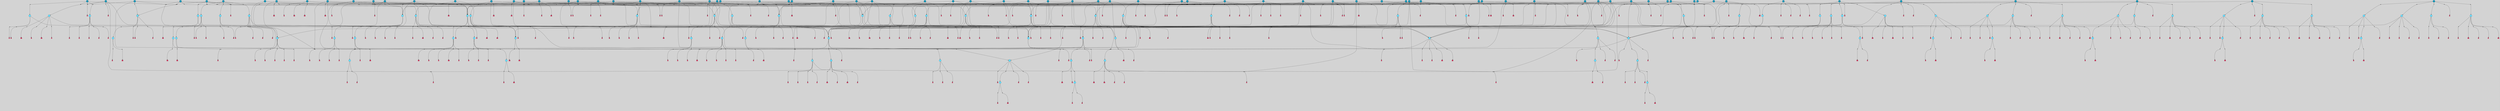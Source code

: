 // File exported with GEGELATI v1.3.1
// On the 2024-04-08 17:25:50
// With the File::TPGGraphDotExporter
digraph{
	graph[pad = "0.212, 0.055" bgcolor = lightgray]
	node[shape=circle style = filled label = ""]
		T7 [fillcolor="#66ddff"]
		T11 [fillcolor="#66ddff"]
		T95 [fillcolor="#66ddff"]
		T129 [fillcolor="#66ddff"]
		T214 [fillcolor="#66ddff"]
		T242 [fillcolor="#66ddff"]
		T277 [fillcolor="#66ddff"]
		T305 [fillcolor="#66ddff"]
		T327 [fillcolor="#66ddff"]
		T328 [fillcolor="#66ddff"]
		T329 [fillcolor="#66ddff"]
		T330 [fillcolor="#66ddff"]
		T331 [fillcolor="#66ddff"]
		T332 [fillcolor="#66ddff"]
		T334 [fillcolor="#66ddff"]
		T335 [fillcolor="#66ddff"]
		T336 [fillcolor="#66ddff"]
		T337 [fillcolor="#66ddff"]
		T338 [fillcolor="#66ddff"]
		T581 [fillcolor="#66ddff"]
		T582 [fillcolor="#66ddff"]
		T48 [fillcolor="#66ddff"]
		T584 [fillcolor="#66ddff"]
		T585 [fillcolor="#66ddff"]
		T586 [fillcolor="#66ddff"]
		T587 [fillcolor="#66ddff"]
		T588 [fillcolor="#66ddff"]
		T640 [fillcolor="#66ddff"]
		T641 [fillcolor="#66ddff"]
		T642 [fillcolor="#66ddff"]
		T643 [fillcolor="#66ddff"]
		T684 [fillcolor="#1199bb"]
		T711 [fillcolor="#66ddff"]
		T712 [fillcolor="#66ddff"]
		T714 [fillcolor="#66ddff"]
		T715 [fillcolor="#1199bb"]
		T718 [fillcolor="#1199bb"]
		T745 [fillcolor="#1199bb"]
		T758 [fillcolor="#1199bb"]
		T763 [fillcolor="#1199bb"]
		T764 [fillcolor="#66ddff"]
		T765 [fillcolor="#66ddff"]
		T766 [fillcolor="#66ddff"]
		T767 [fillcolor="#66ddff"]
		T768 [fillcolor="#66ddff"]
		T769 [fillcolor="#1199bb"]
		T770 [fillcolor="#66ddff"]
		T771 [fillcolor="#66ddff"]
		T772 [fillcolor="#66ddff"]
		T773 [fillcolor="#66ddff"]
		T774 [fillcolor="#66ddff"]
		T780 [fillcolor="#1199bb"]
		T807 [fillcolor="#1199bb"]
		T813 [fillcolor="#1199bb"]
		T814 [fillcolor="#66ddff"]
		T815 [fillcolor="#66ddff"]
		T816 [fillcolor="#66ddff"]
		T817 [fillcolor="#66ddff"]
		T818 [fillcolor="#66ddff"]
		T819 [fillcolor="#1199bb"]
		T820 [fillcolor="#66ddff"]
		T821 [fillcolor="#66ddff"]
		T822 [fillcolor="#66ddff"]
		T823 [fillcolor="#66ddff"]
		T824 [fillcolor="#66ddff"]
		T868 [fillcolor="#1199bb"]
		T873 [fillcolor="#1199bb"]
		T874 [fillcolor="#1199bb"]
		T882 [fillcolor="#1199bb"]
		T889 [fillcolor="#66ddff"]
		T890 [fillcolor="#1199bb"]
		T891 [fillcolor="#66ddff"]
		T892 [fillcolor="#66ddff"]
		T893 [fillcolor="#66ddff"]
		T894 [fillcolor="#66ddff"]
		T895 [fillcolor="#1199bb"]
		T896 [fillcolor="#66ddff"]
		T897 [fillcolor="#66ddff"]
		T898 [fillcolor="#66ddff"]
		T899 [fillcolor="#66ddff"]
		T900 [fillcolor="#66ddff"]
		T910 [fillcolor="#1199bb"]
		T911 [fillcolor="#1199bb"]
		T912 [fillcolor="#1199bb"]
		T915 [fillcolor="#1199bb"]
		T927 [fillcolor="#1199bb"]
		T931 [fillcolor="#1199bb"]
		T932 [fillcolor="#1199bb"]
		T937 [fillcolor="#1199bb"]
		T939 [fillcolor="#1199bb"]
		T956 [fillcolor="#1199bb"]
		T957 [fillcolor="#66ddff"]
		T958 [fillcolor="#66ddff"]
		T959 [fillcolor="#66ddff"]
		T960 [fillcolor="#66ddff"]
		T961 [fillcolor="#66ddff"]
		T962 [fillcolor="#1199bb"]
		T963 [fillcolor="#66ddff"]
		T964 [fillcolor="#66ddff"]
		T965 [fillcolor="#66ddff"]
		T966 [fillcolor="#66ddff"]
		T967 [fillcolor="#66ddff"]
		T968 [fillcolor="#1199bb"]
		T972 [fillcolor="#66ddff"]
		T973 [fillcolor="#1199bb"]
		T974 [fillcolor="#1199bb"]
		T976 [fillcolor="#1199bb"]
		T977 [fillcolor="#1199bb"]
		T978 [fillcolor="#1199bb"]
		T980 [fillcolor="#1199bb"]
		T982 [fillcolor="#1199bb"]
		T1007 [fillcolor="#66ddff"]
		T1016 [fillcolor="#1199bb"]
		T946 [fillcolor="#1199bb"]
		T1027 [fillcolor="#1199bb"]
		T1028 [fillcolor="#1199bb"]
		T1029 [fillcolor="#1199bb"]
		T1030 [fillcolor="#1199bb"]
		T1031 [fillcolor="#1199bb"]
		T1032 [fillcolor="#1199bb"]
		T1033 [fillcolor="#1199bb"]
		T1034 [fillcolor="#1199bb"]
		T1035 [fillcolor="#1199bb"]
		T1036 [fillcolor="#1199bb"]
		T1037 [fillcolor="#1199bb"]
		T1039 [fillcolor="#1199bb"]
		T1040 [fillcolor="#1199bb"]
		T1041 [fillcolor="#1199bb"]
		T1042 [fillcolor="#1199bb"]
		T1043 [fillcolor="#66ddff"]
		T1044 [fillcolor="#66ddff"]
		T1045 [fillcolor="#66ddff"]
		T1046 [fillcolor="#66ddff"]
		T1047 [fillcolor="#66ddff"]
		T1048 [fillcolor="#1199bb"]
		T1049 [fillcolor="#66ddff"]
		T1050 [fillcolor="#66ddff"]
		T1051 [fillcolor="#66ddff"]
		T691 [fillcolor="#66ddff"]
		T1052 [fillcolor="#66ddff"]
		T1053 [fillcolor="#1199bb"]
		T1054 [fillcolor="#1199bb"]
		T1055 [fillcolor="#1199bb"]
		T1056 [fillcolor="#1199bb"]
		T1057 [fillcolor="#1199bb"]
		T1058 [fillcolor="#1199bb"]
		T1059 [fillcolor="#1199bb"]
		T1060 [fillcolor="#1199bb"]
		T1061 [fillcolor="#1199bb"]
		T1062 [fillcolor="#1199bb"]
		T1063 [fillcolor="#1199bb"]
		T1064 [fillcolor="#1199bb"]
		T1065 [fillcolor="#1199bb"]
		T1066 [fillcolor="#1199bb"]
		T1067 [fillcolor="#1199bb"]
		T1068 [fillcolor="#1199bb"]
		T1069 [fillcolor="#1199bb"]
		T1070 [fillcolor="#1199bb"]
		T1071 [fillcolor="#1199bb"]
		T1072 [fillcolor="#1199bb"]
		T1073 [fillcolor="#1199bb"]
		T1074 [fillcolor="#1199bb"]
		T1075 [fillcolor="#1199bb"]
		P19899 [fillcolor="#cccccc" shape=point] //-3|
		I19899 [shape=box style=invis label="1|6&2|7#0|7&#92;n10|2&0|7#1|3&#92;n9|6&2|7#2|2&#92;n5|3&0|7#0|7&#92;n1|6&2|3#0|0&#92;n2|3&2|3#2|2&#92;n5|1&2|6#0|6&#92;n"]
		P19899 -> I19899[style=invis]
		A13896 [fillcolor="#ff3366" shape=box margin=0.03 width=0 height=0 label="7"]
		T7 -> P19899 -> A13896
		P19900 [fillcolor="#cccccc" shape=point] //5|
		I19900 [shape=box style=invis label="0|5&2|3#0|1&#92;n0|6&2|1#2|4&#92;n6|2&2|6#0|7&#92;n7|4&0|3#0|1&#92;n5|4&0|7#1|6&#92;n9|1&0|5#2|2&#92;n6|3&2|3#1|7&#92;n11|7&2|4#1|6&#92;n2|5&0|1#0|0&#92;n4|7&0|0#0|2&#92;n6|2&0|6#0|0&#92;n2|1&2|6#2|4&#92;n10|0&2|0#1|0&#92;n6|6&2|4#0|6&#92;n"]
		P19900 -> I19900[style=invis]
		A13897 [fillcolor="#ff3366" shape=box margin=0.03 width=0 height=0 label="8"]
		T7 -> P19900 -> A13897
		P19901 [fillcolor="#cccccc" shape=point] //6|
		I19901 [shape=box style=invis label="3|0&2|7#2|2&#92;n3|2&0|4#2|5&#92;n5|1&0|2#1|0&#92;n8|7&0|1#2|0&#92;n8|5&0|3#0|6&#92;n0|2&0|2#2|3&#92;n1|5&2|5#0|5&#92;n5|6&0|6#0|7&#92;n6|7&0|0#2|6&#92;n1|2&2|3#0|0&#92;n7|7&2|3#0|4&#92;n0|7&2|7#0|6&#92;n1|0&2|2#2|7&#92;n4|4&0|1#0|0&#92;n"]
		P19901 -> I19901[style=invis]
		A13898 [fillcolor="#ff3366" shape=box margin=0.03 width=0 height=0 label="11"]
		T11 -> P19901 -> A13898
		P19902 [fillcolor="#cccccc" shape=point] //-4|
		I19902 [shape=box style=invis label="4|1&0|4#2|6&#92;n1|2&2|2#2|0&#92;n1|2&2|0#0|6&#92;n8|4&2|3#2|5&#92;n5|5&2|1#1|0&#92;n"]
		P19902 -> I19902[style=invis]
		A13899 [fillcolor="#ff3366" shape=box margin=0.03 width=0 height=0 label="12"]
		T11 -> P19902 -> A13899
		P19903 [fillcolor="#cccccc" shape=point] //4|
		I19903 [shape=box style=invis label="4|3&0|6#0|3&#92;n5|7&2|3#2|2&#92;n5|6&0|7#1|2&#92;n1|4&2|6#0|3&#92;n8|4&2|1#2|5&#92;n9|5&2|4#1|4&#92;n2|4&0|5#0|7&#92;n10|0&0|6#1|3&#92;n3|0&0|6#0|2&#92;n2|7&2|7#2|6&#92;n5|2&0|5#1|5&#92;n10|4&2|5#1|7&#92;n4|0&0|4#2|4&#92;n11|1&0|4#2|6&#92;n10|6&2|0#1|4&#92;n9|7&0|3#1|4&#92;n4|5&2|7#0|6&#92;n11|5&2|6#2|3&#92;n0|3&0|5#0|1&#92;n"]
		P19903 -> I19903[style=invis]
		A13900 [fillcolor="#ff3366" shape=box margin=0.03 width=0 height=0 label="13"]
		T95 -> P19903 -> A13900
		P19904 [fillcolor="#cccccc" shape=point] //8|
		I19904 [shape=box style=invis label="9|7&0|5#2|5&#92;n3|3&2|3#0|2&#92;n9|5&2|2#1|0&#92;n2|3&0|6#0|3&#92;n4|4&2|5#2|7&#92;n11|3&2|0#1|5&#92;n6|6&2|1#2|2&#92;n4|6&0|1#2|2&#92;n2|5&2|7#2|2&#92;n7|7&2|2#2|3&#92;n6|5&0|3#2|6&#92;n6|7&0|6#0|2&#92;n"]
		P19904 -> I19904[style=invis]
		A13901 [fillcolor="#ff3366" shape=box margin=0.03 width=0 height=0 label="14"]
		T95 -> P19904 -> A13901
		P19905 [fillcolor="#cccccc" shape=point] //2|
		I19905 [shape=box style=invis label="4|1&0|4#2|6&#92;n5|5&2|1#1|0&#92;n1|0&2|0#0|6&#92;n8|4&2|3#2|5&#92;n"]
		P19905 -> I19905[style=invis]
		T95 -> P19905 -> T11
		P19906 [fillcolor="#cccccc" shape=point] //-9|
		I19906 [shape=box style=invis label="2|0&2|0#2|1&#92;n4|4&2|4#2|6&#92;n9|1&0|3#1|7&#92;n5|3&0|2#2|6&#92;n2|7&2|2#2|5&#92;n5|4&2|0#1|6&#92;n3|0&0|7#0|1&#92;n1|3&0|7#0|4&#92;n11|6&2|2#0|7&#92;n7|7&0|0#0|4&#92;n11|0&0|7#1|6&#92;n9|3&2|6#2|7&#92;n"]
		P19906 -> I19906[style=invis]
		A13902 [fillcolor="#ff3366" shape=box margin=0.03 width=0 height=0 label="7"]
		T95 -> P19906 -> A13902
		P19907 [fillcolor="#cccccc" shape=point] //-8|
		I19907 [shape=box style=invis label="7|5&0|4#2|4&#92;n"]
		P19907 -> I19907[style=invis]
		A13903 [fillcolor="#ff3366" shape=box margin=0.03 width=0 height=0 label="3"]
		T95 -> P19907 -> A13903
		P19908 [fillcolor="#cccccc" shape=point] //8|
		I19908 [shape=box style=invis label="9|0&0|1#2|0&#92;n10|1&2|5#1|4&#92;n8|2&2|6#0|4&#92;n2|4&2|5#2|3&#92;n4|2&2|2#0|2&#92;n7|5&0|2#0|0&#92;n8|2&2|1#1|3&#92;n8|7&0|7#2|1&#92;n1|1&0|0#0|7&#92;n5|6&2|5#1|0&#92;n6|6&2|5#0|0&#92;n11|4&0|3#2|6&#92;n4|2&2|4#0|7&#92;n5|6&0|1#2|0&#92;n11|3&0|2#0|7&#92;n"]
		P19908 -> I19908[style=invis]
		A13904 [fillcolor="#ff3366" shape=box margin=0.03 width=0 height=0 label="6"]
		T129 -> P19908 -> A13904
		P19909 [fillcolor="#cccccc" shape=point] //5|
		I19909 [shape=box style=invis label="3|0&2|0#0|1&#92;n3|0&0|7#0|1&#92;n5|3&0|2#2|6&#92;n4|4&2|4#2|6&#92;n11|2&0|7#1|6&#92;n2|7&2|2#2|5&#92;n9|3&2|6#2|7&#92;n7|7&0|0#0|4&#92;n6|1&2|4#2|3&#92;n5|4&2|0#1|6&#92;n1|3&0|7#0|4&#92;n"]
		P19909 -> I19909[style=invis]
		A13905 [fillcolor="#ff3366" shape=box margin=0.03 width=0 height=0 label="7"]
		T129 -> P19909 -> A13905
		P19910 [fillcolor="#cccccc" shape=point] //10|
		I19910 [shape=box style=invis label="4|5&2|7#2|1&#92;n1|7&2|3#0|6&#92;n3|5&2|2#0|3&#92;n10|3&0|7#1|4&#92;n7|1&0|4#2|6&#92;n10|2&0|3#1|7&#92;n9|5&2|0#0|4&#92;n4|0&0|3#2|7&#92;n11|4&2|6#1|2&#92;n5|4&2|7#0|2&#92;n2|6&2|4#0|0&#92;n6|5&0|7#2|1&#92;n5|3&2|3#1|6&#92;n10|7&2|0#1|2&#92;n"]
		P19910 -> I19910[style=invis]
		A13906 [fillcolor="#ff3366" shape=box margin=0.03 width=0 height=0 label="5"]
		T129 -> P19910 -> A13906
		P19911 [fillcolor="#cccccc" shape=point] //5|
		I19911 [shape=box style=invis label="9|4&2|3#1|3&#92;n0|4&2|4#0|5&#92;n6|1&2|6#2|5&#92;n4|0&0|5#2|0&#92;n"]
		P19911 -> I19911[style=invis]
		A13907 [fillcolor="#ff3366" shape=box margin=0.03 width=0 height=0 label="7"]
		T129 -> P19911 -> A13907
		P19912 [fillcolor="#cccccc" shape=point] //6|
		I19912 [shape=box style=invis label="9|4&2|7#0|6&#92;n8|4&0|1#1|0&#92;n1|3&0|0#2|1&#92;n2|4&0|6#2|2&#92;n5|1&2|5#0|7&#92;n3|0&0|3#2|6&#92;n2|2&2|6#0|2&#92;n8|4&0|4#2|2&#92;n5|1&2|4#0|3&#92;n9|4&0|6#0|6&#92;n5|0&2|2#1|5&#92;n11|7&0|0#1|1&#92;n0|4&0|3#0|3&#92;n7|7&2|4#2|5&#92;n1|5&0|1#2|1&#92;n"]
		P19912 -> I19912[style=invis]
		A13908 [fillcolor="#ff3366" shape=box margin=0.03 width=0 height=0 label="1"]
		T129 -> P19912 -> A13908
		P19913 [fillcolor="#cccccc" shape=point] //6|
		I19913 [shape=box style=invis label="9|4&2|7#0|6&#92;n8|4&0|1#1|0&#92;n1|3&0|0#2|1&#92;n2|4&0|6#2|2&#92;n5|1&2|5#0|7&#92;n3|0&0|3#2|6&#92;n2|2&2|6#0|2&#92;n8|4&0|4#2|2&#92;n5|1&2|4#0|3&#92;n9|4&0|6#0|6&#92;n5|0&2|2#1|5&#92;n11|7&0|0#1|1&#92;n0|4&0|3#0|3&#92;n7|7&2|4#2|5&#92;n1|5&0|1#2|1&#92;n"]
		P19913 -> I19913[style=invis]
		A13909 [fillcolor="#ff3366" shape=box margin=0.03 width=0 height=0 label="1"]
		T214 -> P19913 -> A13909
		P19914 [fillcolor="#cccccc" shape=point] //10|
		I19914 [shape=box style=invis label="4|5&2|7#2|1&#92;n1|7&2|3#0|6&#92;n3|5&2|2#0|3&#92;n10|3&0|7#1|4&#92;n7|1&0|4#2|6&#92;n10|2&0|3#1|7&#92;n9|5&2|0#0|4&#92;n4|0&0|3#2|7&#92;n11|4&2|6#1|2&#92;n5|4&2|7#0|2&#92;n2|6&2|4#0|0&#92;n6|5&0|7#2|1&#92;n5|3&2|3#1|6&#92;n10|7&2|0#1|2&#92;n"]
		P19914 -> I19914[style=invis]
		A13910 [fillcolor="#ff3366" shape=box margin=0.03 width=0 height=0 label="5"]
		T214 -> P19914 -> A13910
		P19915 [fillcolor="#cccccc" shape=point] //5|
		I19915 [shape=box style=invis label="3|0&2|0#0|1&#92;n3|0&0|7#0|1&#92;n5|3&0|2#2|6&#92;n4|4&2|4#2|6&#92;n11|2&0|7#1|6&#92;n2|7&2|2#2|5&#92;n9|3&2|6#2|7&#92;n7|7&0|0#0|4&#92;n6|1&2|4#2|3&#92;n5|4&2|0#1|6&#92;n1|3&0|7#0|4&#92;n"]
		P19915 -> I19915[style=invis]
		A13911 [fillcolor="#ff3366" shape=box margin=0.03 width=0 height=0 label="7"]
		T214 -> P19915 -> A13911
		P19916 [fillcolor="#cccccc" shape=point] //8|
		I19916 [shape=box style=invis label="9|0&0|1#2|0&#92;n10|1&2|5#1|4&#92;n8|2&2|6#0|4&#92;n2|4&2|5#2|3&#92;n4|2&2|2#0|2&#92;n7|5&0|2#0|0&#92;n8|2&2|1#1|3&#92;n8|7&0|7#2|1&#92;n1|1&0|0#0|7&#92;n5|6&2|5#1|0&#92;n6|6&2|5#0|0&#92;n11|4&0|3#2|6&#92;n4|2&2|4#0|7&#92;n5|6&0|1#2|0&#92;n11|3&0|2#0|7&#92;n"]
		P19916 -> I19916[style=invis]
		A13912 [fillcolor="#ff3366" shape=box margin=0.03 width=0 height=0 label="6"]
		T214 -> P19916 -> A13912
		P19917 [fillcolor="#cccccc" shape=point] //5|
		I19917 [shape=box style=invis label="9|4&2|3#1|3&#92;n0|4&2|4#0|5&#92;n6|1&2|6#2|5&#92;n4|0&0|5#2|0&#92;n"]
		P19917 -> I19917[style=invis]
		A13913 [fillcolor="#ff3366" shape=box margin=0.03 width=0 height=0 label="7"]
		T214 -> P19917 -> A13913
		P19918 [fillcolor="#cccccc" shape=point] //5|
		I19918 [shape=box style=invis label="1|6&2|7#0|7&#92;n9|2&2|7#2|2&#92;n10|2&0|7#1|3&#92;n5|3&0|7#0|7&#92;n7|0&2|7#2|2&#92;n1|6&2|3#0|0&#92;n2|3&2|3#2|2&#92;n"]
		P19918 -> I19918[style=invis]
		A13914 [fillcolor="#ff3366" shape=box margin=0.03 width=0 height=0 label="7"]
		T242 -> P19918 -> A13914
		P19919 [fillcolor="#cccccc" shape=point] //-8|
		I19919 [shape=box style=invis label="7|5&0|2#2|1&#92;n1|0&2|6#0|0&#92;n7|1&2|6#1|1&#92;n8|7&0|3#1|6&#92;n3|7&2|3#2|4&#92;n"]
		P19919 -> I19919[style=invis]
		A13915 [fillcolor="#ff3366" shape=box margin=0.03 width=0 height=0 label="2"]
		T242 -> P19919 -> A13915
		P19920 [fillcolor="#cccccc" shape=point] //-3|
		I19920 [shape=box style=invis label="1|1&2|1#0|1&#92;n1|4&0|0#2|4&#92;n11|0&2|3#0|2&#92;n11|6&0|4#0|1&#92;n5|2&0|6#1|5&#92;n3|7&2|6#2|7&#92;n7|7&0|1#2|1&#92;n9|5&2|2#2|0&#92;n6|5&2|6#1|4&#92;n0|7&0|5#2|4&#92;n8|1&0|0#2|3&#92;n0|5&0|3#0|5&#92;n2|0&2|4#0|5&#92;n7|5&2|7#1|3&#92;n8|3&0|0#1|2&#92;n"]
		P19920 -> I19920[style=invis]
		A13916 [fillcolor="#ff3366" shape=box margin=0.03 width=0 height=0 label="1"]
		T242 -> P19920 -> A13916
		P19921 [fillcolor="#cccccc" shape=point] //-9|
		I19921 [shape=box style=invis label="4|7&0|0#0|2&#92;n6|2&0|1#0|0&#92;n6|2&2|6#0|7&#92;n9|0&2|7#1|1&#92;n7|4&0|3#0|1&#92;n10|6&2|1#1|1&#92;n9|1&0|5#2|2&#92;n5|4&0|7#2|6&#92;n2|5&0|1#0|0&#92;n0|5&2|5#0|1&#92;n11|7&2|4#1|6&#92;n2|1&2|6#2|4&#92;n10|0&0|0#1|0&#92;n6|6&2|4#0|6&#92;n"]
		P19921 -> I19921[style=invis]
		T277 -> P19921 -> T214
		P19922 [fillcolor="#cccccc" shape=point] //7|
		I19922 [shape=box style=invis label="7|4&2|7#0|4&#92;n4|6&0|1#2|5&#92;n2|1&2|3#0|0&#92;n4|3&2|0#0|1&#92;n0|0&2|7#2|7&#92;n7|7&0|5#2|3&#92;n5|0&2|1#2|2&#92;n10|0&0|4#1|2&#92;n4|4&0|7#0|0&#92;n6|7&0|2#0|1&#92;n1|4&2|5#0|4&#92;n"]
		P19922 -> I19922[style=invis]
		A13917 [fillcolor="#ff3366" shape=box margin=0.03 width=0 height=0 label="0"]
		T277 -> P19922 -> A13917
		P19923 [fillcolor="#cccccc" shape=point] //1|
		I19923 [shape=box style=invis label="5|1&0|6#2|7&#92;n2|4&0|4#2|2&#92;n0|6&0|5#0|4&#92;n10|6&2|5#1|6&#92;n9|3&0|1#1|7&#92;n10|3&2|2#1|0&#92;n5|0&0|0#2|1&#92;n11|3&2|3#1|5&#92;n10|3&0|1#1|0&#92;n2|4&0|1#0|1&#92;n0|2&0|3#2|4&#92;n9|2&2|1#2|5&#92;n11|7&2|6#2|6&#92;n"]
		P19923 -> I19923[style=invis]
		T277 -> P19923 -> T7
		P19924 [fillcolor="#cccccc" shape=point] //6|
		I19924 [shape=box style=invis label="7|0&2|5#1|2&#92;n10|6&2|1#1|3&#92;n7|5&0|2#0|7&#92;n10|7&0|1#1|5&#92;n4|6&2|5#0|5&#92;n4|4&0|7#2|7&#92;n"]
		P19924 -> I19924[style=invis]
		A13918 [fillcolor="#ff3366" shape=box margin=0.03 width=0 height=0 label="7"]
		T277 -> P19924 -> A13918
		P19925 [fillcolor="#cccccc" shape=point] //-2|
		I19925 [shape=box style=invis label="3|0&2|0#0|1&#92;n4|1&0|3#2|2&#92;n11|2&0|7#1|6&#92;n8|7&2|4#0|5&#92;n6|1&2|4#1|3&#92;n4|4&2|4#2|6&#92;n3|0&0|7#0|1&#92;n9|3&2|6#2|7&#92;n7|7&0|0#0|4&#92;n5|3&0|2#2|6&#92;n5|4&2|0#1|6&#92;n1|3&0|7#0|4&#92;n"]
		P19925 -> I19925[style=invis]
		A13919 [fillcolor="#ff3366" shape=box margin=0.03 width=0 height=0 label="7"]
		T277 -> P19925 -> A13919
		P19926 [fillcolor="#cccccc" shape=point] //7|
		I19926 [shape=box style=invis label="7|0&2|1#2|0&#92;n9|7&2|1#1|7&#92;n8|2&0|1#1|0&#92;n6|6&0|2#1|1&#92;n2|2&0|5#0|0&#92;n5|7&0|0#2|1&#92;n5|1&2|5#1|5&#92;n4|7&2|4#2|3&#92;n10|5&2|2#1|5&#92;n1|3&2|2#2|0&#92;n10|2&2|6#1|5&#92;n"]
		P19926 -> I19926[style=invis]
		A13920 [fillcolor="#ff3366" shape=box margin=0.03 width=0 height=0 label="1"]
		T305 -> P19926 -> A13920
		P19927 [fillcolor="#cccccc" shape=point] //4|
		I19927 [shape=box style=invis label="7|1&2|6#1|3&#92;n10|1&0|3#1|6&#92;n8|5&2|3#2|1&#92;n11|5&0|0#2|6&#92;n4|1&0|6#0|0&#92;n11|1&0|2#0|3&#92;n2|0&2|1#0|7&#92;n"]
		P19927 -> I19927[style=invis]
		A13921 [fillcolor="#ff3366" shape=box margin=0.03 width=0 height=0 label="2"]
		T305 -> P19927 -> A13921
		P19928 [fillcolor="#cccccc" shape=point] //2|
		I19928 [shape=box style=invis label="10|4&0|5#1|0&#92;n8|1&0|7#1|4&#92;n3|0&2|3#0|1&#92;n0|3&0|3#0|2&#92;n"]
		P19928 -> I19928[style=invis]
		T305 -> P19928 -> T242
		P19929 [fillcolor="#cccccc" shape=point] //6|
		I19929 [shape=box style=invis label="10|4&2|6#1|2&#92;n8|4&0|1#1|0&#92;n0|4&2|6#0|0&#92;n8|4&2|5#2|1&#92;n7|5&2|5#1|0&#92;n3|6&0|6#2|2&#92;n1|7&0|7#0|5&#92;n2|0&0|7#2|4&#92;n2|6&2|2#0|0&#92;n0|7&2|7#0|7&#92;n11|6&0|4#2|2&#92;n5|5&0|0#0|1&#92;n10|1&0|0#1|0&#92;n7|3&0|1#2|5&#92;n9|2&2|7#1|5&#92;n9|4&2|6#2|7&#92;n1|6&2|4#2|2&#92;n3|3&2|2#0|7&#92;n1|6&2|0#0|0&#92;n6|4&2|6#1|0&#92;n"]
		P19929 -> I19929[style=invis]
		A13922 [fillcolor="#ff3366" shape=box margin=0.03 width=0 height=0 label="1"]
		T305 -> P19929 -> A13922
		P19930 [fillcolor="#cccccc" shape=point] //9|
		I19930 [shape=box style=invis label="0|6&2|1#2|3&#92;n7|4&0|3#0|1&#92;n0|5&2|3#0|1&#92;n9|1&0|5#2|2&#92;n6|6&2|3#1|7&#92;n11|7&2|4#1|6&#92;n2|5&0|1#0|0&#92;n7|5&2|3#1|1&#92;n5|4&0|7#1|6&#92;n4|7&0|0#0|2&#92;n2|1&2|6#2|4&#92;n10|0&2|7#1|0&#92;n6|6&2|4#0|6&#92;n"]
		P19930 -> I19930[style=invis]
		A13923 [fillcolor="#ff3366" shape=box margin=0.03 width=0 height=0 label="8"]
		T305 -> P19930 -> A13923
		P19931 [fillcolor="#cccccc" shape=point] //-4|
		I19931 [shape=box style=invis label="4|1&0|4#2|6&#92;n1|2&2|2#2|0&#92;n1|2&2|0#0|6&#92;n8|4&2|3#2|5&#92;n5|5&2|1#1|0&#92;n"]
		P19931 -> I19931[style=invis]
		A13924 [fillcolor="#ff3366" shape=box margin=0.03 width=0 height=0 label="12"]
		T330 -> P19931 -> A13924
		P19932 [fillcolor="#cccccc" shape=point] //6|
		I19932 [shape=box style=invis label="3|0&2|7#2|2&#92;n3|2&0|4#2|5&#92;n5|1&0|2#1|0&#92;n8|7&0|1#2|0&#92;n8|5&0|3#0|6&#92;n0|2&0|2#2|3&#92;n1|5&2|5#0|5&#92;n5|6&0|6#0|7&#92;n6|7&0|0#2|6&#92;n1|2&2|3#0|0&#92;n7|7&2|3#0|4&#92;n0|7&2|7#0|6&#92;n1|0&2|2#2|7&#92;n4|4&0|1#0|0&#92;n"]
		P19932 -> I19932[style=invis]
		A13925 [fillcolor="#ff3366" shape=box margin=0.03 width=0 height=0 label="11"]
		T330 -> P19932 -> A13925
		P19933 [fillcolor="#cccccc" shape=point] //-3|
		I19933 [shape=box style=invis label="8|1&2|3#0|5&#92;n0|6&0|5#0|5&#92;n3|7&2|1#0|6&#92;n3|5&0|1#0|0&#92;n9|5&2|0#0|4&#92;n3|5&0|2#0|3&#92;n10|6&2|4#1|0&#92;n9|4&2|7#2|6&#92;n1|7&2|5#2|2&#92;n"]
		P19933 -> I19933[style=invis]
		A13926 [fillcolor="#ff3366" shape=box margin=0.03 width=0 height=0 label="5"]
		T332 -> P19933 -> A13926
		P19934 [fillcolor="#cccccc" shape=point] //-2|
		I19934 [shape=box style=invis label="11|7&2|0#1|7&#92;n4|3&0|1#2|5&#92;n0|4&2|4#2|7&#92;n1|6&0|0#0|4&#92;n4|0&0|0#0|5&#92;n0|6&2|3#2|0&#92;n9|6&2|5#1|3&#92;n0|7&2|1#2|5&#92;n4|4&0|5#0|1&#92;n10|4&0|0#1|0&#92;n"]
		P19934 -> I19934[style=invis]
		A13927 [fillcolor="#ff3366" shape=box margin=0.03 width=0 height=0 label="12"]
		T328 -> P19934 -> A13927
		P19935 [fillcolor="#cccccc" shape=point] //-3|
		I19935 [shape=box style=invis label="1|6&2|7#0|7&#92;n10|2&0|7#1|3&#92;n9|6&2|7#2|2&#92;n5|3&0|7#0|7&#92;n1|6&2|3#0|0&#92;n2|3&2|3#2|2&#92;n5|1&2|6#0|6&#92;n"]
		P19935 -> I19935[style=invis]
		A13928 [fillcolor="#ff3366" shape=box margin=0.03 width=0 height=0 label="7"]
		T331 -> P19935 -> A13928
		P19936 [fillcolor="#cccccc" shape=point] //-3|
		I19936 [shape=box style=invis label="7|2&2|4#0|2&#92;n4|1&2|6#0|1&#92;n11|6&0|4#0|1&#92;n7|1&0|0#2|6&#92;n6|2&0|1#0|7&#92;n10|3&2|7#1|4&#92;n3|5&2|3#0|1&#92;n4|4&2|5#0|2&#92;n4|6&0|4#2|7&#92;n2|5&0|5#0|2&#92;n10|0&2|3#1|4&#92;n0|1&2|7#0|6&#92;n7|6&0|3#2|6&#92;n1|3&0|6#2|0&#92;n5|3&0|6#0|6&#92;n1|4&2|5#2|3&#92;n1|6&2|0#0|5&#92;n9|2&0|3#2|7&#92;n7|1&2|2#2|5&#92;n"]
		P19936 -> I19936[style=invis]
		T328 -> P19936 -> T329
		P19937 [fillcolor="#cccccc" shape=point] //-3|
		I19937 [shape=box style=invis label="3|7&0|0#0|2&#92;n11|5&0|1#1|1&#92;n4|1&0|6#2|6&#92;n4|0&0|1#0|5&#92;n"]
		P19937 -> I19937[style=invis]
		T329 -> P19937 -> T327
		P19938 [fillcolor="#cccccc" shape=point] //1|
		I19938 [shape=box style=invis label="5|1&0|6#2|7&#92;n2|4&0|4#2|2&#92;n0|6&0|5#0|4&#92;n10|6&2|5#1|6&#92;n9|3&0|1#1|7&#92;n10|3&2|2#1|0&#92;n5|0&0|0#2|1&#92;n11|3&2|3#1|5&#92;n10|3&0|1#1|0&#92;n2|4&0|1#0|1&#92;n0|2&0|3#2|4&#92;n9|2&2|1#2|5&#92;n11|7&2|6#2|6&#92;n"]
		P19938 -> I19938[style=invis]
		T327 -> P19938 -> T331
		P19939 [fillcolor="#cccccc" shape=point] //5|
		I19939 [shape=box style=invis label="10|4&2|6#1|2&#92;n8|4&0|1#1|0&#92;n0|4&2|6#0|0&#92;n8|4&2|5#2|1&#92;n7|5&2|5#1|0&#92;n3|6&0|6#2|2&#92;n1|7&0|7#0|5&#92;n2|0&0|7#2|4&#92;n9|4&2|6#2|7&#92;n2|6&2|2#0|0&#92;n11|7&2|7#0|7&#92;n5|5&0|0#0|1&#92;n10|1&0|0#1|0&#92;n7|3&0|1#2|5&#92;n9|2&2|7#1|5&#92;n9|0&2|5#1|2&#92;n1|6&2|4#2|2&#92;n3|3&2|2#0|7&#92;n1|6&2|0#0|0&#92;n6|4&2|6#1|0&#92;n"]
		P19939 -> I19939[style=invis]
		A13929 [fillcolor="#ff3366" shape=box margin=0.03 width=0 height=0 label="1"]
		T329 -> P19939 -> A13929
		P19940 [fillcolor="#cccccc" shape=point] //5|
		I19940 [shape=box style=invis label="0|5&2|3#0|1&#92;n0|6&2|1#2|4&#92;n6|2&2|6#0|7&#92;n7|4&0|3#0|1&#92;n5|4&0|7#1|6&#92;n9|1&0|5#2|2&#92;n6|3&2|3#1|7&#92;n11|7&2|4#1|6&#92;n2|5&0|1#0|0&#92;n4|7&0|0#0|2&#92;n6|2&0|6#0|0&#92;n2|1&2|6#2|4&#92;n10|0&2|0#1|0&#92;n6|6&2|4#0|6&#92;n"]
		P19940 -> I19940[style=invis]
		A13930 [fillcolor="#ff3366" shape=box margin=0.03 width=0 height=0 label="8"]
		T331 -> P19940 -> A13930
		P19941 [fillcolor="#cccccc" shape=point] //-2|
		I19941 [shape=box style=invis label="4|1&0|4#0|3&#92;n4|2&0|5#2|0&#92;n5|5&2|6#0|5&#92;n1|4&0|1#0|2&#92;n6|3&2|7#1|5&#92;n0|4&2|0#0|3&#92;n8|5&2|5#1|2&#92;n10|7&2|7#1|1&#92;n3|4&0|0#2|1&#92;n3|6&2|5#2|5&#92;n8|3&0|1#0|7&#92;n10|0&2|7#1|3&#92;n4|1&2|4#0|1&#92;n9|3&2|0#0|4&#92;n3|6&2|0#0|4&#92;n1|2&0|6#2|1&#92;n4|0&2|1#2|2&#92;n"]
		P19941 -> I19941[style=invis]
		A13931 [fillcolor="#ff3366" shape=box margin=0.03 width=0 height=0 label="14"]
		T327 -> P19941 -> A13931
		P19942 [fillcolor="#cccccc" shape=point] //5|
		I19942 [shape=box style=invis label="8|1&2|6#0|6&#92;n3|0&0|7#0|1&#92;n11|3&0|2#2|6&#92;n4|4&2|4#2|6&#92;n11|2&0|7#1|6&#92;n2|7&2|2#2|5&#92;n7|7&0|0#0|4&#92;n6|1&2|4#2|3&#92;n5|4&2|0#1|6&#92;n3|0&2|0#0|1&#92;n1|3&0|7#0|4&#92;n"]
		P19942 -> I19942[style=invis]
		A13932 [fillcolor="#ff3366" shape=box margin=0.03 width=0 height=0 label="7"]
		T329 -> P19942 -> A13932
		P19943 [fillcolor="#cccccc" shape=point] //5|
		I19943 [shape=box style=invis label="3|0&2|0#0|1&#92;n3|0&0|7#0|1&#92;n5|3&0|2#2|6&#92;n4|4&2|4#2|6&#92;n11|2&0|7#1|6&#92;n2|7&2|2#2|5&#92;n9|3&2|6#2|7&#92;n7|7&0|0#0|4&#92;n6|1&2|4#2|3&#92;n5|4&2|0#1|6&#92;n1|3&0|7#0|4&#92;n"]
		P19943 -> I19943[style=invis]
		A13933 [fillcolor="#ff3366" shape=box margin=0.03 width=0 height=0 label="7"]
		T327 -> P19943 -> A13933
		P19944 [fillcolor="#cccccc" shape=point] //2|
		I19944 [shape=box style=invis label="4|1&0|4#2|6&#92;n5|5&2|1#1|0&#92;n1|0&2|0#0|6&#92;n8|4&2|3#2|5&#92;n"]
		P19944 -> I19944[style=invis]
		T328 -> P19944 -> T330
		P19945 [fillcolor="#cccccc" shape=point] //0|
		I19945 [shape=box style=invis label="2|5&0|1#0|6&#92;n6|1&2|2#2|7&#92;n8|0&0|3#1|4&#92;n4|3&2|5#2|4&#92;n8|1&2|4#0|0&#92;n6|6&0|1#2|6&#92;n11|7&2|4#2|5&#92;n6|2&2|4#0|2&#92;n8|5&2|4#2|4&#92;n2|1&2|1#2|2&#92;n2|7&2|5#2|6&#92;n9|7&0|5#0|4&#92;n1|2&0|5#2|6&#92;n4|2&2|3#2|7&#92;n3|3&2|1#0|2&#92;n"]
		P19945 -> I19945[style=invis]
		A13934 [fillcolor="#ff3366" shape=box margin=0.03 width=0 height=0 label="5"]
		T332 -> P19945 -> A13934
		P19946 [fillcolor="#cccccc" shape=point] //7|
		I19946 [shape=box style=invis label="7|0&2|1#2|0&#92;n9|7&2|1#1|7&#92;n8|2&0|1#1|0&#92;n6|6&0|2#1|1&#92;n2|2&0|5#0|0&#92;n5|7&0|0#2|1&#92;n5|1&2|5#1|5&#92;n4|7&2|4#2|3&#92;n10|5&2|2#1|5&#92;n1|3&2|2#2|0&#92;n10|2&2|6#1|5&#92;n"]
		P19946 -> I19946[style=invis]
		A13935 [fillcolor="#ff3366" shape=box margin=0.03 width=0 height=0 label="1"]
		T329 -> P19946 -> A13935
		P19947 [fillcolor="#cccccc" shape=point] //7|
		I19947 [shape=box style=invis label="6|1&2|6#2|7&#92;n7|0&2|4#2|3&#92;n3|3&0|7#0|6&#92;n5|4&0|2#2|4&#92;n8|5&2|6#2|7&#92;n0|0&2|3#0|3&#92;n5|4&2|4#2|6&#92;n"]
		P19947 -> I19947[style=invis]
		T329 -> P19947 -> T332
		P19948 [fillcolor="#cccccc" shape=point] //7|
		I19948 [shape=box style=invis label="0|2&2|4#2|6&#92;n5|3&0|6#0|1&#92;n4|7&2|6#0|5&#92;n7|6&0|7#0|5&#92;n10|7&2|2#1|1&#92;n"]
		P19948 -> I19948[style=invis]
		A13936 [fillcolor="#ff3366" shape=box margin=0.03 width=0 height=0 label="4"]
		T332 -> P19948 -> A13936
		P19949 [fillcolor="#cccccc" shape=point] //-4|
		I19949 [shape=box style=invis label="4|1&0|4#2|6&#92;n1|2&2|2#2|0&#92;n1|2&2|0#0|6&#92;n8|4&2|3#2|5&#92;n5|5&2|1#1|0&#92;n"]
		P19949 -> I19949[style=invis]
		A13937 [fillcolor="#ff3366" shape=box margin=0.03 width=0 height=0 label="12"]
		T338 -> P19949 -> A13937
		P19950 [fillcolor="#cccccc" shape=point] //6|
		I19950 [shape=box style=invis label="3|0&2|7#2|2&#92;n3|2&0|4#2|5&#92;n5|1&0|2#1|0&#92;n8|7&0|1#2|0&#92;n8|5&0|3#0|6&#92;n0|2&0|2#2|3&#92;n1|5&2|5#0|5&#92;n5|6&0|6#0|7&#92;n6|7&0|0#2|6&#92;n1|2&2|3#0|0&#92;n7|7&2|3#0|4&#92;n0|7&2|7#0|6&#92;n1|0&2|2#2|7&#92;n4|4&0|1#0|0&#92;n"]
		P19950 -> I19950[style=invis]
		A13938 [fillcolor="#ff3366" shape=box margin=0.03 width=0 height=0 label="11"]
		T338 -> P19950 -> A13938
		P19951 [fillcolor="#cccccc" shape=point] //-3|
		I19951 [shape=box style=invis label="8|1&2|3#0|5&#92;n0|6&0|5#0|5&#92;n3|7&2|1#0|6&#92;n3|5&0|1#0|0&#92;n9|5&2|0#0|4&#92;n3|5&0|2#0|3&#92;n10|6&2|4#1|0&#92;n9|4&2|7#2|6&#92;n1|7&2|5#2|2&#92;n"]
		P19951 -> I19951[style=invis]
		A13939 [fillcolor="#ff3366" shape=box margin=0.03 width=0 height=0 label="5"]
		T337 -> P19951 -> A13939
		P19952 [fillcolor="#cccccc" shape=point] //7|
		I19952 [shape=box style=invis label="7|0&2|1#2|0&#92;n9|7&2|1#1|7&#92;n8|2&0|1#1|0&#92;n6|6&0|2#1|1&#92;n2|2&0|5#0|0&#92;n5|7&0|0#2|1&#92;n5|1&2|5#1|5&#92;n4|7&2|4#2|3&#92;n10|5&2|2#1|5&#92;n1|3&2|2#2|0&#92;n10|2&2|6#1|5&#92;n"]
		P19952 -> I19952[style=invis]
		A13940 [fillcolor="#ff3366" shape=box margin=0.03 width=0 height=0 label="1"]
		T335 -> P19952 -> A13940
		P19953 [fillcolor="#cccccc" shape=point] //7|
		I19953 [shape=box style=invis label="6|1&2|6#2|7&#92;n7|0&2|4#2|3&#92;n3|3&0|7#0|6&#92;n5|4&0|2#2|4&#92;n8|5&2|6#2|7&#92;n0|0&2|3#0|3&#92;n5|4&2|4#2|6&#92;n"]
		P19953 -> I19953[style=invis]
		T335 -> P19953 -> T337
		P19954 [fillcolor="#cccccc" shape=point] //0|
		I19954 [shape=box style=invis label="2|5&0|1#0|6&#92;n6|1&2|2#2|7&#92;n8|0&0|3#1|4&#92;n4|3&2|5#2|4&#92;n8|1&2|4#0|0&#92;n6|6&0|1#2|6&#92;n11|7&2|4#2|5&#92;n6|2&2|4#0|2&#92;n8|5&2|4#2|4&#92;n2|1&2|1#2|2&#92;n2|7&2|5#2|6&#92;n9|7&0|5#0|4&#92;n1|2&0|5#2|6&#92;n4|2&2|3#2|7&#92;n3|3&2|1#0|2&#92;n"]
		P19954 -> I19954[style=invis]
		A13941 [fillcolor="#ff3366" shape=box margin=0.03 width=0 height=0 label="5"]
		T337 -> P19954 -> A13941
		P19955 [fillcolor="#cccccc" shape=point] //-3|
		I19955 [shape=box style=invis label="3|7&0|0#0|2&#92;n11|5&0|1#1|1&#92;n4|1&0|6#2|6&#92;n4|0&0|1#0|5&#92;n"]
		P19955 -> I19955[style=invis]
		T335 -> P19955 -> T334
		P19956 [fillcolor="#cccccc" shape=point] //-3|
		I19956 [shape=box style=invis label="1|6&2|7#0|7&#92;n10|2&0|7#1|3&#92;n9|6&2|7#2|2&#92;n5|3&0|7#0|7&#92;n1|6&2|3#0|0&#92;n2|3&2|3#2|2&#92;n5|1&2|6#0|6&#92;n"]
		P19956 -> I19956[style=invis]
		A13942 [fillcolor="#ff3366" shape=box margin=0.03 width=0 height=0 label="7"]
		T336 -> P19956 -> A13942
		P19957 [fillcolor="#cccccc" shape=point] //1|
		I19957 [shape=box style=invis label="5|1&0|6#2|7&#92;n2|4&0|4#2|2&#92;n0|6&0|5#0|4&#92;n10|6&2|5#1|6&#92;n9|3&0|1#1|7&#92;n10|3&2|2#1|0&#92;n5|0&0|0#2|1&#92;n11|3&2|3#1|5&#92;n10|3&0|1#1|0&#92;n2|4&0|1#0|1&#92;n0|2&0|3#2|4&#92;n9|2&2|1#2|5&#92;n11|7&2|6#2|6&#92;n"]
		P19957 -> I19957[style=invis]
		T334 -> P19957 -> T336
		P19958 [fillcolor="#cccccc" shape=point] //5|
		I19958 [shape=box style=invis label="8|1&2|6#0|6&#92;n3|0&0|7#0|1&#92;n11|3&0|2#2|6&#92;n4|4&2|4#2|6&#92;n11|2&0|7#1|6&#92;n2|7&2|2#2|5&#92;n7|7&0|0#0|4&#92;n6|1&2|4#2|3&#92;n5|4&2|0#1|6&#92;n3|0&2|0#0|1&#92;n1|3&0|7#0|4&#92;n"]
		P19958 -> I19958[style=invis]
		A13943 [fillcolor="#ff3366" shape=box margin=0.03 width=0 height=0 label="7"]
		T335 -> P19958 -> A13943
		P19959 [fillcolor="#cccccc" shape=point] //5|
		I19959 [shape=box style=invis label="0|5&2|3#0|1&#92;n0|6&2|1#2|4&#92;n6|2&2|6#0|7&#92;n7|4&0|3#0|1&#92;n5|4&0|7#1|6&#92;n9|1&0|5#2|2&#92;n6|3&2|3#1|7&#92;n11|7&2|4#1|6&#92;n2|5&0|1#0|0&#92;n4|7&0|0#0|2&#92;n6|2&0|6#0|0&#92;n2|1&2|6#2|4&#92;n10|0&2|0#1|0&#92;n6|6&2|4#0|6&#92;n"]
		P19959 -> I19959[style=invis]
		A13944 [fillcolor="#ff3366" shape=box margin=0.03 width=0 height=0 label="8"]
		T336 -> P19959 -> A13944
		P19960 [fillcolor="#cccccc" shape=point] //5|
		I19960 [shape=box style=invis label="3|0&2|0#0|1&#92;n3|0&0|7#0|1&#92;n5|3&0|2#2|6&#92;n4|4&2|4#2|6&#92;n11|2&0|7#1|6&#92;n2|7&2|2#2|5&#92;n9|3&2|6#2|7&#92;n7|7&0|0#0|4&#92;n6|1&2|4#2|3&#92;n5|4&2|0#1|6&#92;n1|3&0|7#0|4&#92;n"]
		P19960 -> I19960[style=invis]
		A13945 [fillcolor="#ff3366" shape=box margin=0.03 width=0 height=0 label="7"]
		T334 -> P19960 -> A13945
		P19961 [fillcolor="#cccccc" shape=point] //-2|
		I19961 [shape=box style=invis label="4|1&0|4#0|3&#92;n4|2&0|5#2|0&#92;n5|5&2|6#0|5&#92;n1|4&0|1#0|2&#92;n6|3&2|7#1|5&#92;n0|4&2|0#0|3&#92;n8|5&2|5#1|2&#92;n10|7&2|7#1|1&#92;n3|4&0|0#2|1&#92;n3|6&2|5#2|5&#92;n8|3&0|1#0|7&#92;n10|0&2|7#1|3&#92;n4|1&2|4#0|1&#92;n9|3&2|0#0|4&#92;n3|6&2|0#0|4&#92;n1|2&0|6#2|1&#92;n4|0&2|1#2|2&#92;n"]
		P19961 -> I19961[style=invis]
		A13946 [fillcolor="#ff3366" shape=box margin=0.03 width=0 height=0 label="14"]
		T334 -> P19961 -> A13946
		P19962 [fillcolor="#cccccc" shape=point] //5|
		I19962 [shape=box style=invis label="10|4&2|6#1|2&#92;n8|4&0|1#1|0&#92;n0|4&2|6#0|0&#92;n8|4&2|5#2|1&#92;n7|5&2|5#1|0&#92;n3|6&0|6#2|2&#92;n1|7&0|7#0|5&#92;n2|0&0|7#2|4&#92;n9|4&2|6#2|7&#92;n2|6&2|2#0|0&#92;n11|7&2|7#0|7&#92;n5|5&0|0#0|1&#92;n10|1&0|0#1|0&#92;n7|3&0|1#2|5&#92;n9|2&2|7#1|5&#92;n9|0&2|5#1|2&#92;n1|6&2|4#2|2&#92;n3|3&2|2#0|7&#92;n1|6&2|0#0|0&#92;n6|4&2|6#1|0&#92;n"]
		P19962 -> I19962[style=invis]
		A13947 [fillcolor="#ff3366" shape=box margin=0.03 width=0 height=0 label="1"]
		T335 -> P19962 -> A13947
		P19963 [fillcolor="#cccccc" shape=point] //7|
		I19963 [shape=box style=invis label="0|2&2|4#2|6&#92;n5|3&0|6#0|1&#92;n4|7&2|6#0|5&#92;n7|6&0|7#0|5&#92;n10|7&2|2#1|1&#92;n"]
		P19963 -> I19963[style=invis]
		A13948 [fillcolor="#ff3366" shape=box margin=0.03 width=0 height=0 label="4"]
		T337 -> P19963 -> A13948
		P19964 [fillcolor="#cccccc" shape=point] //0|
		I19964 [shape=box style=invis label="2|5&0|1#0|6&#92;n6|1&2|2#2|7&#92;n8|0&0|3#1|4&#92;n4|3&2|5#2|4&#92;n8|1&2|4#0|0&#92;n6|6&0|1#2|6&#92;n11|7&2|4#2|5&#92;n6|2&2|4#0|2&#92;n8|5&2|4#2|4&#92;n2|1&2|1#2|2&#92;n2|7&2|5#2|6&#92;n9|7&0|5#0|4&#92;n1|2&0|5#2|6&#92;n4|2&2|3#2|7&#92;n3|3&2|1#0|2&#92;n"]
		P19964 -> I19964[style=invis]
		A13949 [fillcolor="#ff3366" shape=box margin=0.03 width=0 height=0 label="5"]
		T48 -> P19964 -> A13949
		P19965 [fillcolor="#cccccc" shape=point] //-1|
		I19965 [shape=box style=invis label="6|4&0|4#2|4&#92;n4|5&2|5#2|4&#92;n9|7&2|5#0|3&#92;n3|7&2|6#0|6&#92;n8|7&0|6#0|4&#92;n2|1&2|0#0|1&#92;n8|6&0|0#2|5&#92;n2|1&0|2#0|3&#92;n6|1&0|7#2|6&#92;n6|3&0|1#1|6&#92;n5|4&2|7#0|4&#92;n0|7&0|4#2|0&#92;n11|0&2|0#2|5&#92;n3|7&2|0#2|7&#92;n8|3&2|7#1|4&#92;n5|7&0|6#0|4&#92;n0|0&2|3#2|3&#92;n5|4&2|1#0|3&#92;n0|4&0|3#2|5&#92;n"]
		P19965 -> I19965[style=invis]
		A13950 [fillcolor="#ff3366" shape=box margin=0.03 width=0 height=0 label="10"]
		T48 -> P19965 -> A13950
		P19966 [fillcolor="#cccccc" shape=point] //-6|
		I19966 [shape=box style=invis label="11|1&0|7#2|0&#92;n10|4&0|1#1|0&#92;n4|3&2|4#2|1&#92;n0|5&2|0#0|0&#92;n6|1&0|0#0|3&#92;n8|2&2|0#0|4&#92;n11|4&2|0#1|6&#92;n7|0&2|6#2|3&#92;n5|3&2|6#2|0&#92;n2|0&2|0#0|4&#92;n"]
		P19966 -> I19966[style=invis]
		A13951 [fillcolor="#ff3366" shape=box margin=0.03 width=0 height=0 label="9"]
		T581 -> P19966 -> A13951
		P19967 [fillcolor="#cccccc" shape=point] //-7|
		I19967 [shape=box style=invis label="6|1&0|2#0|3&#92;n1|2&0|1#2|0&#92;n10|3&2|2#1|1&#92;n0|1&0|2#0|7&#92;n4|6&2|7#2|4&#92;n6|0&2|7#0|6&#92;n"]
		P19967 -> I19967[style=invis]
		A13952 [fillcolor="#ff3366" shape=box margin=0.03 width=0 height=0 label="7"]
		T48 -> P19967 -> A13952
		P19968 [fillcolor="#cccccc" shape=point] //-6|
		I19968 [shape=box style=invis label="11|7&0|1#0|6&#92;n3|5&0|1#0|3&#92;n1|5&0|5#0|6&#92;n1|7&2|5#2|2&#92;n0|0&0|2#2|2&#92;n4|4&0|1#0|5&#92;n6|4&2|2#0|2&#92;n0|6&2|5#0|5&#92;n0|3&2|2#2|6&#92;n"]
		P19968 -> I19968[style=invis]
		A13953 [fillcolor="#ff3366" shape=box margin=0.03 width=0 height=0 label="5"]
		T48 -> P19968 -> A13953
		P19969 [fillcolor="#cccccc" shape=point] //2|
		I19969 [shape=box style=invis label="3|0&2|0#0|1&#92;n11|2&0|7#1|6&#92;n8|7&2|4#0|5&#92;n5|3&0|2#2|6&#92;n4|4&2|4#2|6&#92;n3|0&0|7#0|1&#92;n2|7&2|2#2|5&#92;n9|3&2|6#2|7&#92;n7|7&0|0#0|4&#92;n6|1&2|4#1|3&#92;n5|4&2|0#1|6&#92;n1|3&0|7#0|4&#92;n"]
		P19969 -> I19969[style=invis]
		A13954 [fillcolor="#ff3366" shape=box margin=0.03 width=0 height=0 label="7"]
		T582 -> P19969 -> A13954
		P19970 [fillcolor="#cccccc" shape=point] //4|
		I19970 [shape=box style=invis label="4|3&0|6#0|3&#92;n5|7&2|3#2|2&#92;n5|6&0|7#1|2&#92;n1|4&2|6#0|3&#92;n8|4&2|1#2|5&#92;n9|5&2|4#1|4&#92;n2|4&0|5#0|7&#92;n10|0&0|6#1|3&#92;n3|0&0|6#0|2&#92;n2|7&2|7#2|6&#92;n5|2&0|5#1|5&#92;n10|4&2|5#1|7&#92;n4|0&0|4#2|4&#92;n11|1&0|4#2|6&#92;n10|6&2|0#1|4&#92;n9|7&0|3#1|4&#92;n4|5&2|7#0|6&#92;n11|5&2|6#2|3&#92;n0|3&0|5#0|1&#92;n"]
		P19970 -> I19970[style=invis]
		A13955 [fillcolor="#ff3366" shape=box margin=0.03 width=0 height=0 label="13"]
		T48 -> P19970 -> A13955
		P19971 [fillcolor="#cccccc" shape=point] //-5|
		I19971 [shape=box style=invis label="0|0&2|3#0|2&#92;n10|5&0|6#1|3&#92;n7|3&0|6#2|3&#92;n3|4&0|6#0|6&#92;n10|5&0|2#1|1&#92;n5|0&0|1#0|3&#92;n6|6&2|5#1|5&#92;n7|4&0|2#1|7&#92;n5|7&0|1#2|5&#92;n1|5&0|0#0|3&#92;n7|5&2|1#2|6&#92;n9|0&0|2#0|0&#92;n4|0&2|4#0|0&#92;n4|6&0|0#2|3&#92;n3|1&0|6#2|5&#92;n7|7&2|1#2|3&#92;n9|4&2|2#0|6&#92;n"]
		P19971 -> I19971[style=invis]
		T582 -> P19971 -> T581
		P19972 [fillcolor="#cccccc" shape=point] //2|
		I19972 [shape=box style=invis label="6|3&2|7#1|4&#92;n8|6&0|0#2|5&#92;n2|1&0|2#0|3&#92;n8|7&0|6#0|4&#92;n2|1&2|0#0|1&#92;n0|0&2|2#2|3&#92;n6|6&0|7#2|1&#92;n6|1&0|7#2|6&#92;n5|4&2|7#0|4&#92;n0|3&0|4#2|0&#92;n11|0&2|0#2|5&#92;n4|5&2|5#2|4&#92;n5|7&0|6#0|4&#92;n9|7&2|5#0|3&#92;n5|4&2|1#0|3&#92;n5|3&0|1#1|7&#92;n0|4&0|3#2|5&#92;n"]
		P19972 -> I19972[style=invis]
		A13956 [fillcolor="#ff3366" shape=box margin=0.03 width=0 height=0 label="10"]
		T581 -> P19972 -> A13956
		P19973 [fillcolor="#cccccc" shape=point] //7|
		I19973 [shape=box style=invis label="7|4&2|1#2|0&#92;n4|1&2|4#2|3&#92;n5|0&2|0#2|2&#92;n6|1&2|4#2|6&#92;n"]
		P19973 -> I19973[style=invis]
		A13957 [fillcolor="#ff3366" shape=box margin=0.03 width=0 height=0 label="9"]
		T582 -> P19973 -> A13957
		P19974 [fillcolor="#cccccc" shape=point] //-6|
		I19974 [shape=box style=invis label="11|1&0|7#2|0&#92;n10|4&0|1#1|0&#92;n4|3&2|4#2|1&#92;n0|5&2|0#0|0&#92;n6|1&0|0#0|3&#92;n8|2&2|0#0|4&#92;n11|4&2|0#1|6&#92;n7|0&2|6#2|3&#92;n5|3&2|6#2|0&#92;n2|0&2|0#0|4&#92;n"]
		P19974 -> I19974[style=invis]
		A13958 [fillcolor="#ff3366" shape=box margin=0.03 width=0 height=0 label="9"]
		T582 -> P19974 -> A13958
		P19975 [fillcolor="#cccccc" shape=point] //6|
		I19975 [shape=box style=invis label="9|4&2|7#0|6&#92;n8|4&0|1#1|0&#92;n1|3&0|0#2|1&#92;n2|4&0|6#2|2&#92;n5|1&2|5#0|7&#92;n3|0&0|3#2|6&#92;n2|2&2|6#0|2&#92;n8|4&0|4#2|2&#92;n5|1&2|4#0|3&#92;n9|4&0|6#0|6&#92;n5|0&2|2#1|5&#92;n11|7&0|0#1|1&#92;n0|4&0|3#0|3&#92;n7|7&2|4#2|5&#92;n1|5&0|1#2|1&#92;n"]
		P19975 -> I19975[style=invis]
		A13959 [fillcolor="#ff3366" shape=box margin=0.03 width=0 height=0 label="1"]
		T586 -> P19975 -> A13959
		P19976 [fillcolor="#cccccc" shape=point] //5|
		I19976 [shape=box style=invis label="9|4&2|3#1|3&#92;n0|4&2|4#0|5&#92;n6|1&2|6#2|5&#92;n4|0&0|5#2|0&#92;n"]
		P19976 -> I19976[style=invis]
		A13960 [fillcolor="#ff3366" shape=box margin=0.03 width=0 height=0 label="7"]
		T586 -> P19976 -> A13960
		P19977 [fillcolor="#cccccc" shape=point] //10|
		I19977 [shape=box style=invis label="4|5&2|7#2|1&#92;n1|7&2|3#0|6&#92;n3|5&2|2#0|3&#92;n10|3&0|7#1|4&#92;n7|1&0|4#2|6&#92;n10|2&0|3#1|7&#92;n9|5&2|0#0|4&#92;n4|0&0|3#2|7&#92;n11|4&2|6#1|2&#92;n5|4&2|7#0|2&#92;n2|6&2|4#0|0&#92;n6|5&0|7#2|1&#92;n5|3&2|3#1|6&#92;n10|7&2|0#1|2&#92;n"]
		P19977 -> I19977[style=invis]
		A13961 [fillcolor="#ff3366" shape=box margin=0.03 width=0 height=0 label="5"]
		T586 -> P19977 -> A13961
		P19978 [fillcolor="#cccccc" shape=point] //5|
		I19978 [shape=box style=invis label="3|0&2|0#0|1&#92;n3|0&0|7#0|1&#92;n5|3&0|2#2|6&#92;n4|4&2|4#2|6&#92;n11|2&0|7#1|6&#92;n2|7&2|2#2|5&#92;n9|3&2|6#2|7&#92;n7|7&0|0#0|4&#92;n6|1&2|4#2|3&#92;n5|4&2|0#1|6&#92;n1|3&0|7#0|4&#92;n"]
		P19978 -> I19978[style=invis]
		A13962 [fillcolor="#ff3366" shape=box margin=0.03 width=0 height=0 label="7"]
		T586 -> P19978 -> A13962
		P19979 [fillcolor="#cccccc" shape=point] //8|
		I19979 [shape=box style=invis label="9|0&0|1#2|0&#92;n10|1&2|5#1|4&#92;n8|2&2|6#0|4&#92;n2|4&2|5#2|3&#92;n4|2&2|2#0|2&#92;n7|5&0|2#0|0&#92;n8|2&2|1#1|3&#92;n8|7&0|7#2|1&#92;n1|1&0|0#0|7&#92;n5|6&2|5#1|0&#92;n6|6&2|5#0|0&#92;n11|4&0|3#2|6&#92;n4|2&2|4#0|7&#92;n5|6&0|1#2|0&#92;n11|3&0|2#0|7&#92;n"]
		P19979 -> I19979[style=invis]
		A13963 [fillcolor="#ff3366" shape=box margin=0.03 width=0 height=0 label="6"]
		T586 -> P19979 -> A13963
		P19980 [fillcolor="#cccccc" shape=point] //-6|
		I19980 [shape=box style=invis label="0|5&2|3#0|1&#92;n0|6&2|1#2|4&#92;n5|4&0|7#1|6&#92;n9|0&2|7#1|1&#92;n7|4&0|3#0|1&#92;n11|7&2|4#1|6&#92;n9|1&0|5#2|2&#92;n6|2&2|6#0|7&#92;n2|7&0|1#0|0&#92;n4|7&0|0#0|2&#92;n6|2&0|6#0|0&#92;n2|1&2|6#2|4&#92;n10|0&0|0#1|0&#92;n6|6&2|4#0|6&#92;n"]
		P19980 -> I19980[style=invis]
		T588 -> P19980 -> T586
		P19981 [fillcolor="#cccccc" shape=point] //0|
		I19981 [shape=box style=invis label="2|5&0|1#0|6&#92;n6|1&2|2#2|7&#92;n8|0&0|3#1|4&#92;n4|3&2|5#2|4&#92;n8|1&2|4#0|0&#92;n6|6&0|1#2|6&#92;n11|7&2|4#2|5&#92;n6|2&2|4#0|2&#92;n8|5&2|4#2|4&#92;n2|1&2|1#2|2&#92;n2|7&2|5#2|6&#92;n9|7&0|5#0|4&#92;n1|2&0|5#2|6&#92;n4|2&2|3#2|7&#92;n3|3&2|1#0|2&#92;n"]
		P19981 -> I19981[style=invis]
		A13964 [fillcolor="#ff3366" shape=box margin=0.03 width=0 height=0 label="5"]
		T587 -> P19981 -> A13964
		P19982 [fillcolor="#cccccc" shape=point] //-7|
		I19982 [shape=box style=invis label="6|1&0|2#0|3&#92;n1|2&0|1#2|0&#92;n10|3&2|2#1|1&#92;n0|1&0|2#0|7&#92;n4|6&2|7#2|4&#92;n6|0&2|7#0|6&#92;n"]
		P19982 -> I19982[style=invis]
		A13965 [fillcolor="#ff3366" shape=box margin=0.03 width=0 height=0 label="7"]
		T587 -> P19982 -> A13965
		P19983 [fillcolor="#cccccc" shape=point] //7|
		I19983 [shape=box style=invis label="7|4&2|1#2|0&#92;n4|1&2|4#2|3&#92;n5|0&2|0#2|2&#92;n6|1&2|4#2|6&#92;n"]
		P19983 -> I19983[style=invis]
		A13966 [fillcolor="#ff3366" shape=box margin=0.03 width=0 height=0 label="9"]
		T585 -> P19983 -> A13966
		P19984 [fillcolor="#cccccc" shape=point] //-1|
		I19984 [shape=box style=invis label="6|4&0|4#2|4&#92;n4|5&2|5#2|4&#92;n9|7&2|5#0|3&#92;n3|7&2|6#0|6&#92;n8|7&0|6#0|4&#92;n2|1&2|0#0|1&#92;n8|6&0|0#2|5&#92;n2|1&0|2#0|3&#92;n6|1&0|7#2|6&#92;n6|3&0|1#1|6&#92;n5|4&2|7#0|4&#92;n0|7&0|4#2|0&#92;n11|0&2|0#2|5&#92;n3|7&2|0#2|7&#92;n8|3&2|7#1|4&#92;n5|7&0|6#0|4&#92;n0|0&2|3#2|3&#92;n5|4&2|1#0|3&#92;n0|4&0|3#2|5&#92;n"]
		P19984 -> I19984[style=invis]
		A13967 [fillcolor="#ff3366" shape=box margin=0.03 width=0 height=0 label="10"]
		T587 -> P19984 -> A13967
		P19985 [fillcolor="#cccccc" shape=point] //-6|
		I19985 [shape=box style=invis label="11|7&0|1#0|6&#92;n3|5&0|1#0|3&#92;n1|5&0|5#0|6&#92;n1|7&2|5#2|2&#92;n0|0&0|2#2|2&#92;n4|4&0|1#0|5&#92;n6|4&2|2#0|2&#92;n0|6&2|5#0|5&#92;n0|3&2|2#2|6&#92;n"]
		P19985 -> I19985[style=invis]
		A13968 [fillcolor="#ff3366" shape=box margin=0.03 width=0 height=0 label="5"]
		T587 -> P19985 -> A13968
		P19986 [fillcolor="#cccccc" shape=point] //4|
		I19986 [shape=box style=invis label="6|2&0|6#2|7&#92;n11|5&2|2#1|2&#92;n4|0&2|5#0|2&#92;n1|6&2|4#0|3&#92;n10|2&2|4#1|4&#92;n6|3&2|3#1|7&#92;n7|4&0|3#0|1&#92;n5|7&0|6#1|0&#92;n7|1&2|2#0|1&#92;n9|2&2|6#1|2&#92;n2|1&2|6#0|4&#92;n"]
		P19986 -> I19986[style=invis]
		A13969 [fillcolor="#ff3366" shape=box margin=0.03 width=0 height=0 label="8"]
		T588 -> P19986 -> A13969
		P19987 [fillcolor="#cccccc" shape=point] //4|
		I19987 [shape=box style=invis label="4|3&0|6#0|3&#92;n5|7&2|3#2|2&#92;n5|6&0|7#1|2&#92;n1|4&2|6#0|3&#92;n8|4&2|1#2|5&#92;n9|5&2|4#1|4&#92;n2|4&0|5#0|7&#92;n10|0&0|6#1|3&#92;n3|0&0|6#0|2&#92;n2|7&2|7#2|6&#92;n5|2&0|5#1|5&#92;n10|4&2|5#1|7&#92;n4|0&0|4#2|4&#92;n11|1&0|4#2|6&#92;n10|6&2|0#1|4&#92;n9|7&0|3#1|4&#92;n4|5&2|7#0|6&#92;n11|5&2|6#2|3&#92;n0|3&0|5#0|1&#92;n"]
		P19987 -> I19987[style=invis]
		A13970 [fillcolor="#ff3366" shape=box margin=0.03 width=0 height=0 label="13"]
		T587 -> P19987 -> A13970
		P19988 [fillcolor="#cccccc" shape=point] //-6|
		I19988 [shape=box style=invis label="11|1&0|7#2|0&#92;n10|4&0|1#1|0&#92;n4|3&2|4#2|1&#92;n0|5&2|0#0|0&#92;n6|1&0|0#0|3&#92;n8|2&2|0#0|4&#92;n11|4&2|0#1|6&#92;n7|0&2|6#2|3&#92;n5|3&2|6#2|0&#92;n2|0&2|0#0|4&#92;n"]
		P19988 -> I19988[style=invis]
		A13971 [fillcolor="#ff3366" shape=box margin=0.03 width=0 height=0 label="9"]
		T584 -> P19988 -> A13971
		P19989 [fillcolor="#cccccc" shape=point] //-5|
		I19989 [shape=box style=invis label="0|0&2|3#0|2&#92;n10|5&0|6#1|3&#92;n7|3&0|6#2|3&#92;n3|4&0|6#0|6&#92;n10|5&0|2#1|1&#92;n5|0&0|1#0|3&#92;n6|6&2|5#1|5&#92;n7|4&0|2#1|7&#92;n5|7&0|1#2|5&#92;n1|5&0|0#0|3&#92;n7|5&2|1#2|6&#92;n9|0&0|2#0|0&#92;n4|0&2|4#0|0&#92;n4|6&0|0#2|3&#92;n3|1&0|6#2|5&#92;n7|7&2|1#2|3&#92;n9|4&2|2#0|6&#92;n"]
		P19989 -> I19989[style=invis]
		T585 -> P19989 -> T584
		P19990 [fillcolor="#cccccc" shape=point] //-6|
		I19990 [shape=box style=invis label="11|1&0|7#2|0&#92;n10|4&0|1#1|0&#92;n4|3&2|4#2|1&#92;n0|5&2|0#0|0&#92;n6|1&0|0#0|3&#92;n8|2&2|0#0|4&#92;n11|4&2|0#1|6&#92;n7|0&2|6#2|3&#92;n5|3&2|6#2|0&#92;n2|0&2|0#0|4&#92;n"]
		P19990 -> I19990[style=invis]
		A13972 [fillcolor="#ff3366" shape=box margin=0.03 width=0 height=0 label="9"]
		T585 -> P19990 -> A13972
		P19991 [fillcolor="#cccccc" shape=point] //2|
		I19991 [shape=box style=invis label="6|3&2|7#1|4&#92;n8|6&0|0#2|5&#92;n2|1&0|2#0|3&#92;n8|7&0|6#0|4&#92;n2|1&2|0#0|1&#92;n0|0&2|2#2|3&#92;n6|6&0|7#2|1&#92;n6|1&0|7#2|6&#92;n5|4&2|7#0|4&#92;n0|3&0|4#2|0&#92;n11|0&2|0#2|5&#92;n4|5&2|5#2|4&#92;n5|7&0|6#0|4&#92;n9|7&2|5#0|3&#92;n5|4&2|1#0|3&#92;n5|3&0|1#1|7&#92;n0|4&0|3#2|5&#92;n"]
		P19991 -> I19991[style=invis]
		A13973 [fillcolor="#ff3366" shape=box margin=0.03 width=0 height=0 label="10"]
		T584 -> P19991 -> A13973
		P19992 [fillcolor="#cccccc" shape=point] //10|
		I19992 [shape=box style=invis label="9|3&0|1#1|7&#92;n9|0&2|7#2|2&#92;n0|5&0|2#0|3&#92;n10|1&2|2#1|6&#92;n2|5&0|0#0|4&#92;n5|3&0|7#2|0&#92;n5|2&0|0#1|2&#92;n1|0&0|2#2|5&#92;n"]
		P19992 -> I19992[style=invis]
		T588 -> P19992 -> T587
		P19993 [fillcolor="#cccccc" shape=point] //-6|
		I19993 [shape=box style=invis label="6|1&2|7#0|1&#92;n10|4&0|0#1|1&#92;n11|0&2|4#0|6&#92;n7|7&2|2#2|2&#92;n2|0&2|5#0|0&#92;n9|2&2|1#2|7&#92;n7|2&2|0#1|5&#92;n0|2&2|7#2|5&#92;n7|2&2|4#2|5&#92;n1|1&2|7#0|6&#92;n3|4&2|2#0|3&#92;n7|4&2|0#2|1&#92;n"]
		P19993 -> I19993[style=invis]
		T588 -> P19993 -> T585
		P19994 [fillcolor="#cccccc" shape=point] //2|
		I19994 [shape=box style=invis label="3|0&2|0#0|1&#92;n11|2&0|7#1|6&#92;n8|7&2|4#0|5&#92;n5|3&0|2#2|6&#92;n4|4&2|4#2|6&#92;n3|0&0|7#0|1&#92;n2|7&2|2#2|5&#92;n9|3&2|6#2|7&#92;n7|7&0|0#0|4&#92;n6|1&2|4#1|3&#92;n5|4&2|0#1|6&#92;n1|3&0|7#0|4&#92;n"]
		P19994 -> I19994[style=invis]
		A13974 [fillcolor="#ff3366" shape=box margin=0.03 width=0 height=0 label="7"]
		T585 -> P19994 -> A13974
		P19995 [fillcolor="#cccccc" shape=point] //5|
		I19995 [shape=box style=invis label="9|4&2|3#1|3&#92;n0|4&2|4#0|5&#92;n6|1&2|6#2|5&#92;n4|0&0|5#2|0&#92;n"]
		P19995 -> I19995[style=invis]
		A13975 [fillcolor="#ff3366" shape=box margin=0.03 width=0 height=0 label="7"]
		T640 -> P19995 -> A13975
		P19996 [fillcolor="#cccccc" shape=point] //10|
		I19996 [shape=box style=invis label="4|5&2|7#2|1&#92;n1|7&2|3#0|6&#92;n3|5&2|2#0|3&#92;n10|3&0|7#1|4&#92;n7|1&0|4#2|6&#92;n10|2&0|3#1|7&#92;n9|5&2|0#0|4&#92;n4|0&0|3#2|7&#92;n11|4&2|6#1|2&#92;n5|4&2|7#0|2&#92;n2|6&2|4#0|0&#92;n6|5&0|7#2|1&#92;n5|3&2|3#1|6&#92;n10|7&2|0#1|2&#92;n"]
		P19996 -> I19996[style=invis]
		A13976 [fillcolor="#ff3366" shape=box margin=0.03 width=0 height=0 label="5"]
		T640 -> P19996 -> A13976
		P19997 [fillcolor="#cccccc" shape=point] //5|
		I19997 [shape=box style=invis label="3|0&2|0#0|1&#92;n3|0&0|7#0|1&#92;n5|3&0|2#2|6&#92;n4|4&2|4#2|6&#92;n11|2&0|7#1|6&#92;n2|7&2|2#2|5&#92;n9|3&2|6#2|7&#92;n7|7&0|0#0|4&#92;n6|1&2|4#2|3&#92;n5|4&2|0#1|6&#92;n1|3&0|7#0|4&#92;n"]
		P19997 -> I19997[style=invis]
		A13977 [fillcolor="#ff3366" shape=box margin=0.03 width=0 height=0 label="7"]
		T640 -> P19997 -> A13977
		P19998 [fillcolor="#cccccc" shape=point] //0|
		I19998 [shape=box style=invis label="2|5&0|1#0|6&#92;n6|1&2|2#2|7&#92;n8|0&0|3#1|4&#92;n4|3&2|5#2|4&#92;n8|1&2|4#0|0&#92;n6|6&0|1#2|6&#92;n11|7&2|4#2|5&#92;n6|2&2|4#0|2&#92;n8|5&2|4#2|4&#92;n2|1&2|1#2|2&#92;n2|7&2|5#2|6&#92;n9|7&0|5#0|4&#92;n1|2&0|5#2|6&#92;n4|2&2|3#2|7&#92;n3|3&2|1#0|2&#92;n"]
		P19998 -> I19998[style=invis]
		A13978 [fillcolor="#ff3366" shape=box margin=0.03 width=0 height=0 label="5"]
		T643 -> P19998 -> A13978
		P19999 [fillcolor="#cccccc" shape=point] //-1|
		I19999 [shape=box style=invis label="6|4&0|4#2|4&#92;n4|5&2|5#2|4&#92;n9|7&2|5#0|3&#92;n3|7&2|6#0|6&#92;n8|7&0|6#0|4&#92;n2|1&2|0#0|1&#92;n8|6&0|0#2|5&#92;n2|1&0|2#0|3&#92;n6|1&0|7#2|6&#92;n6|3&0|1#1|6&#92;n5|4&2|7#0|4&#92;n0|7&0|4#2|0&#92;n11|0&2|0#2|5&#92;n3|7&2|0#2|7&#92;n8|3&2|7#1|4&#92;n5|7&0|6#0|4&#92;n0|0&2|3#2|3&#92;n5|4&2|1#0|3&#92;n0|4&0|3#2|5&#92;n"]
		P19999 -> I19999[style=invis]
		A13979 [fillcolor="#ff3366" shape=box margin=0.03 width=0 height=0 label="10"]
		T643 -> P19999 -> A13979
		P20000 [fillcolor="#cccccc" shape=point] //-6|
		I20000 [shape=box style=invis label="11|1&0|7#2|0&#92;n10|4&0|1#1|0&#92;n4|3&2|4#2|1&#92;n0|5&2|0#0|0&#92;n6|1&0|0#0|3&#92;n8|2&2|0#0|4&#92;n11|4&2|0#1|6&#92;n7|0&2|6#2|3&#92;n5|3&2|6#2|0&#92;n2|0&2|0#0|4&#92;n"]
		P20000 -> I20000[style=invis]
		A13980 [fillcolor="#ff3366" shape=box margin=0.03 width=0 height=0 label="9"]
		T641 -> P20000 -> A13980
		P20001 [fillcolor="#cccccc" shape=point] //6|
		I20001 [shape=box style=invis label="9|4&2|7#0|6&#92;n8|4&0|1#1|0&#92;n1|3&0|0#2|1&#92;n2|4&0|6#2|2&#92;n5|1&2|5#0|7&#92;n3|0&0|3#2|6&#92;n2|2&2|6#0|2&#92;n8|4&0|4#2|2&#92;n5|1&2|4#0|3&#92;n9|4&0|6#0|6&#92;n5|0&2|2#1|5&#92;n11|7&0|0#1|1&#92;n0|4&0|3#0|3&#92;n7|7&2|4#2|5&#92;n1|5&0|1#2|1&#92;n"]
		P20001 -> I20001[style=invis]
		A13981 [fillcolor="#ff3366" shape=box margin=0.03 width=0 height=0 label="1"]
		T640 -> P20001 -> A13981
		P20002 [fillcolor="#cccccc" shape=point] //-7|
		I20002 [shape=box style=invis label="6|1&0|2#0|3&#92;n1|2&0|1#2|0&#92;n10|3&2|2#1|1&#92;n0|1&0|2#0|7&#92;n4|6&2|7#2|4&#92;n6|0&2|7#0|6&#92;n"]
		P20002 -> I20002[style=invis]
		A13982 [fillcolor="#ff3366" shape=box margin=0.03 width=0 height=0 label="7"]
		T643 -> P20002 -> A13982
		P20003 [fillcolor="#cccccc" shape=point] //-6|
		I20003 [shape=box style=invis label="11|7&0|1#0|6&#92;n3|5&0|1#0|3&#92;n1|5&0|5#0|6&#92;n1|7&2|5#2|2&#92;n0|0&0|2#2|2&#92;n4|4&0|1#0|5&#92;n6|4&2|2#0|2&#92;n0|6&2|5#0|5&#92;n0|3&2|2#2|6&#92;n"]
		P20003 -> I20003[style=invis]
		A13983 [fillcolor="#ff3366" shape=box margin=0.03 width=0 height=0 label="5"]
		T643 -> P20003 -> A13983
		P20004 [fillcolor="#cccccc" shape=point] //2|
		I20004 [shape=box style=invis label="3|0&2|0#0|1&#92;n11|2&0|7#1|6&#92;n8|7&2|4#0|5&#92;n5|3&0|2#2|6&#92;n4|4&2|4#2|6&#92;n3|0&0|7#0|1&#92;n2|7&2|2#2|5&#92;n9|3&2|6#2|7&#92;n7|7&0|0#0|4&#92;n6|1&2|4#1|3&#92;n5|4&2|0#1|6&#92;n1|3&0|7#0|4&#92;n"]
		P20004 -> I20004[style=invis]
		A13984 [fillcolor="#ff3366" shape=box margin=0.03 width=0 height=0 label="7"]
		T642 -> P20004 -> A13984
		P20005 [fillcolor="#cccccc" shape=point] //4|
		I20005 [shape=box style=invis label="4|3&0|6#0|3&#92;n5|7&2|3#2|2&#92;n5|6&0|7#1|2&#92;n1|4&2|6#0|3&#92;n8|4&2|1#2|5&#92;n9|5&2|4#1|4&#92;n2|4&0|5#0|7&#92;n10|0&0|6#1|3&#92;n3|0&0|6#0|2&#92;n2|7&2|7#2|6&#92;n5|2&0|5#1|5&#92;n10|4&2|5#1|7&#92;n4|0&0|4#2|4&#92;n11|1&0|4#2|6&#92;n10|6&2|0#1|4&#92;n9|7&0|3#1|4&#92;n4|5&2|7#0|6&#92;n11|5&2|6#2|3&#92;n0|3&0|5#0|1&#92;n"]
		P20005 -> I20005[style=invis]
		A13985 [fillcolor="#ff3366" shape=box margin=0.03 width=0 height=0 label="13"]
		T643 -> P20005 -> A13985
		P20006 [fillcolor="#cccccc" shape=point] //-5|
		I20006 [shape=box style=invis label="0|0&2|3#0|2&#92;n10|5&0|6#1|3&#92;n7|3&0|6#2|3&#92;n3|4&0|6#0|6&#92;n10|5&0|2#1|1&#92;n5|0&0|1#0|3&#92;n6|6&2|5#1|5&#92;n7|4&0|2#1|7&#92;n5|7&0|1#2|5&#92;n1|5&0|0#0|3&#92;n7|5&2|1#2|6&#92;n9|0&0|2#0|0&#92;n4|0&2|4#0|0&#92;n4|6&0|0#2|3&#92;n3|1&0|6#2|5&#92;n7|7&2|1#2|3&#92;n9|4&2|2#0|6&#92;n"]
		P20006 -> I20006[style=invis]
		T642 -> P20006 -> T641
		P20007 [fillcolor="#cccccc" shape=point] //8|
		I20007 [shape=box style=invis label="9|0&0|1#2|0&#92;n10|1&2|5#1|4&#92;n8|2&2|6#0|4&#92;n2|4&2|5#2|3&#92;n4|2&2|2#0|2&#92;n7|5&0|2#0|0&#92;n8|2&2|1#1|3&#92;n8|7&0|7#2|1&#92;n1|1&0|0#0|7&#92;n5|6&2|5#1|0&#92;n6|6&2|5#0|0&#92;n11|4&0|3#2|6&#92;n4|2&2|4#0|7&#92;n5|6&0|1#2|0&#92;n11|3&0|2#0|7&#92;n"]
		P20007 -> I20007[style=invis]
		A13986 [fillcolor="#ff3366" shape=box margin=0.03 width=0 height=0 label="6"]
		T640 -> P20007 -> A13986
		P20008 [fillcolor="#cccccc" shape=point] //2|
		I20008 [shape=box style=invis label="6|3&2|7#1|4&#92;n8|6&0|0#2|5&#92;n2|1&0|2#0|3&#92;n8|7&0|6#0|4&#92;n2|1&2|0#0|1&#92;n0|0&2|2#2|3&#92;n6|6&0|7#2|1&#92;n6|1&0|7#2|6&#92;n5|4&2|7#0|4&#92;n0|3&0|4#2|0&#92;n11|0&2|0#2|5&#92;n4|5&2|5#2|4&#92;n5|7&0|6#0|4&#92;n9|7&2|5#0|3&#92;n5|4&2|1#0|3&#92;n5|3&0|1#1|7&#92;n0|4&0|3#2|5&#92;n"]
		P20008 -> I20008[style=invis]
		A13987 [fillcolor="#ff3366" shape=box margin=0.03 width=0 height=0 label="10"]
		T641 -> P20008 -> A13987
		P20009 [fillcolor="#cccccc" shape=point] //7|
		I20009 [shape=box style=invis label="7|4&2|1#2|0&#92;n4|1&2|4#2|3&#92;n5|0&2|0#2|2&#92;n6|1&2|4#2|6&#92;n"]
		P20009 -> I20009[style=invis]
		A13988 [fillcolor="#ff3366" shape=box margin=0.03 width=0 height=0 label="9"]
		T642 -> P20009 -> A13988
		P20010 [fillcolor="#cccccc" shape=point] //-6|
		I20010 [shape=box style=invis label="11|1&0|7#2|0&#92;n10|4&0|1#1|0&#92;n4|3&2|4#2|1&#92;n0|5&2|0#0|0&#92;n6|1&0|0#0|3&#92;n8|2&2|0#0|4&#92;n11|4&2|0#1|6&#92;n7|0&2|6#2|3&#92;n5|3&2|6#2|0&#92;n2|0&2|0#0|4&#92;n"]
		P20010 -> I20010[style=invis]
		A13989 [fillcolor="#ff3366" shape=box margin=0.03 width=0 height=0 label="9"]
		T642 -> P20010 -> A13989
		P20011 [fillcolor="#cccccc" shape=point] //-6|
		I20011 [shape=box style=invis label="6|1&2|7#0|1&#92;n10|4&0|0#1|1&#92;n11|0&2|4#0|6&#92;n7|7&2|2#2|2&#92;n2|0&2|5#0|0&#92;n9|2&2|1#2|7&#92;n7|2&2|0#1|5&#92;n0|2&2|7#2|5&#92;n7|2&2|4#2|5&#92;n1|1&2|7#0|6&#92;n3|4&2|2#0|3&#92;n7|4&2|0#2|1&#92;n"]
		P20011 -> I20011[style=invis]
		T684 -> P20011 -> T642
		P20012 [fillcolor="#cccccc" shape=point] //-2|
		I20012 [shape=box style=invis label="7|4&2|3#0|1&#92;n7|5&2|6#0|6&#92;n7|1&2|2#0|1&#92;n9|2&2|6#1|2&#92;n4|0&2|5#0|2&#92;n1|6&2|4#0|3&#92;n6|7&2|6#2|7&#92;n5|7&0|6#1|0&#92;n11|4&0|4#2|0&#92;n2|1&2|6#2|4&#92;n"]
		P20012 -> I20012[style=invis]
		A13990 [fillcolor="#ff3366" shape=box margin=0.03 width=0 height=0 label="8"]
		T684 -> P20012 -> A13990
		P20013 [fillcolor="#cccccc" shape=point] //10|
		I20013 [shape=box style=invis label="9|3&0|1#1|7&#92;n9|0&2|7#2|2&#92;n0|5&0|2#0|3&#92;n10|1&2|2#1|6&#92;n2|5&0|0#0|4&#92;n5|3&0|7#2|0&#92;n5|2&0|0#1|2&#92;n1|0&0|2#2|5&#92;n"]
		P20013 -> I20013[style=invis]
		T684 -> P20013 -> T643
		P20014 [fillcolor="#cccccc" shape=point] //6|
		I20014 [shape=box style=invis label="6|1&2|6#1|7&#92;n10|7&2|0#1|5&#92;n9|4&0|1#2|2&#92;n8|6&0|0#1|0&#92;n"]
		P20014 -> I20014[style=invis]
		A13991 [fillcolor="#ff3366" shape=box margin=0.03 width=0 height=0 label="3"]
		T684 -> P20014 -> A13991
		P20015 [fillcolor="#cccccc" shape=point] //-6|
		I20015 [shape=box style=invis label="11|1&0|7#2|0&#92;n10|4&0|1#1|0&#92;n4|3&2|4#2|1&#92;n0|5&2|0#0|0&#92;n6|1&0|0#0|3&#92;n8|2&2|0#0|4&#92;n11|4&2|0#1|6&#92;n7|0&2|6#2|3&#92;n5|3&2|6#2|0&#92;n2|0&2|0#0|4&#92;n"]
		P20015 -> I20015[style=invis]
		A13992 [fillcolor="#ff3366" shape=box margin=0.03 width=0 height=0 label="9"]
		T711 -> P20015 -> A13992
		P20016 [fillcolor="#cccccc" shape=point] //-6|
		I20016 [shape=box style=invis label="11|1&0|7#2|0&#92;n10|4&0|1#1|0&#92;n4|3&2|4#2|1&#92;n0|5&2|0#0|0&#92;n6|1&0|0#0|3&#92;n8|2&2|0#0|4&#92;n11|4&2|0#1|6&#92;n7|0&2|6#2|3&#92;n5|3&2|6#2|0&#92;n2|0&2|0#0|4&#92;n"]
		P20016 -> I20016[style=invis]
		A13993 [fillcolor="#ff3366" shape=box margin=0.03 width=0 height=0 label="9"]
		T712 -> P20016 -> A13993
		P20017 [fillcolor="#cccccc" shape=point] //-5|
		I20017 [shape=box style=invis label="0|0&2|3#0|2&#92;n10|5&0|6#1|3&#92;n7|3&0|6#2|3&#92;n3|4&0|6#0|6&#92;n10|5&0|2#1|1&#92;n5|0&0|1#0|3&#92;n6|6&2|5#1|5&#92;n7|4&0|2#1|7&#92;n5|7&0|1#2|5&#92;n1|5&0|0#0|3&#92;n7|5&2|1#2|6&#92;n9|0&0|2#0|0&#92;n4|0&2|4#0|0&#92;n4|6&0|0#2|3&#92;n3|1&0|6#2|5&#92;n7|7&2|1#2|3&#92;n9|4&2|2#0|6&#92;n"]
		P20017 -> I20017[style=invis]
		T712 -> P20017 -> T711
		P20018 [fillcolor="#cccccc" shape=point] //2|
		I20018 [shape=box style=invis label="6|3&2|7#1|4&#92;n8|6&0|0#2|5&#92;n2|1&0|2#0|3&#92;n8|7&0|6#0|4&#92;n2|1&2|0#0|1&#92;n0|0&2|2#2|3&#92;n6|6&0|7#2|1&#92;n6|1&0|7#2|6&#92;n5|4&2|7#0|4&#92;n0|3&0|4#2|0&#92;n11|0&2|0#2|5&#92;n4|5&2|5#2|4&#92;n5|7&0|6#0|4&#92;n9|7&2|5#0|3&#92;n5|4&2|1#0|3&#92;n5|3&0|1#1|7&#92;n0|4&0|3#2|5&#92;n"]
		P20018 -> I20018[style=invis]
		A13994 [fillcolor="#ff3366" shape=box margin=0.03 width=0 height=0 label="10"]
		T711 -> P20018 -> A13994
		P20019 [fillcolor="#cccccc" shape=point] //7|
		I20019 [shape=box style=invis label="7|4&2|1#2|0&#92;n4|1&2|4#2|3&#92;n5|0&2|0#2|2&#92;n6|1&2|4#2|6&#92;n"]
		P20019 -> I20019[style=invis]
		A13995 [fillcolor="#ff3366" shape=box margin=0.03 width=0 height=0 label="9"]
		T712 -> P20019 -> A13995
		P20020 [fillcolor="#cccccc" shape=point] //2|
		I20020 [shape=box style=invis label="3|0&2|0#0|1&#92;n11|2&0|7#1|6&#92;n8|7&2|4#0|5&#92;n5|3&0|2#2|6&#92;n4|4&2|4#2|6&#92;n3|0&0|7#0|1&#92;n2|7&2|2#2|5&#92;n9|3&2|6#2|7&#92;n7|7&0|0#0|4&#92;n6|1&2|4#1|3&#92;n5|4&2|0#1|6&#92;n1|3&0|7#0|4&#92;n"]
		P20020 -> I20020[style=invis]
		A13996 [fillcolor="#ff3366" shape=box margin=0.03 width=0 height=0 label="7"]
		T712 -> P20020 -> A13996
		P20021 [fillcolor="#cccccc" shape=point] //-5|
		I20021 [shape=box style=invis label="0|0&2|3#0|2&#92;n10|5&0|6#1|3&#92;n7|3&0|6#2|3&#92;n3|4&0|6#0|6&#92;n10|5&0|2#1|1&#92;n5|0&0|1#0|3&#92;n6|6&2|5#1|5&#92;n7|4&0|2#1|7&#92;n5|7&0|1#2|5&#92;n1|5&0|0#0|3&#92;n7|5&2|1#2|6&#92;n9|0&0|2#0|0&#92;n4|0&2|4#0|0&#92;n4|6&0|0#2|3&#92;n3|1&0|6#2|5&#92;n7|7&2|1#2|3&#92;n9|4&2|2#0|6&#92;n"]
		P20021 -> I20021[style=invis]
		T715 -> P20021 -> T714
		P20022 [fillcolor="#cccccc" shape=point] //-6|
		I20022 [shape=box style=invis label="11|1&0|7#2|0&#92;n10|4&0|1#1|0&#92;n4|3&2|4#2|1&#92;n0|5&2|0#0|0&#92;n6|1&0|0#0|3&#92;n8|2&2|0#0|4&#92;n11|4&2|0#1|6&#92;n7|0&2|6#2|3&#92;n5|3&2|6#2|0&#92;n2|0&2|0#0|4&#92;n"]
		P20022 -> I20022[style=invis]
		A13997 [fillcolor="#ff3366" shape=box margin=0.03 width=0 height=0 label="9"]
		T714 -> P20022 -> A13997
		P20023 [fillcolor="#cccccc" shape=point] //7|
		I20023 [shape=box style=invis label="7|4&2|1#2|0&#92;n4|1&2|4#2|3&#92;n5|0&2|0#2|2&#92;n6|1&2|4#2|6&#92;n"]
		P20023 -> I20023[style=invis]
		A13998 [fillcolor="#ff3366" shape=box margin=0.03 width=0 height=0 label="9"]
		T715 -> P20023 -> A13998
		P20024 [fillcolor="#cccccc" shape=point] //-6|
		I20024 [shape=box style=invis label="11|1&0|7#2|0&#92;n10|4&0|1#1|0&#92;n4|3&2|4#2|1&#92;n0|5&2|0#0|0&#92;n6|1&0|0#0|3&#92;n8|2&2|0#0|4&#92;n11|4&2|0#1|6&#92;n7|0&2|6#2|3&#92;n5|3&2|6#2|0&#92;n2|0&2|0#0|4&#92;n"]
		P20024 -> I20024[style=invis]
		A13999 [fillcolor="#ff3366" shape=box margin=0.03 width=0 height=0 label="9"]
		T715 -> P20024 -> A13999
		P20025 [fillcolor="#cccccc" shape=point] //2|
		I20025 [shape=box style=invis label="6|3&2|7#1|4&#92;n8|6&0|0#2|5&#92;n2|1&0|2#0|3&#92;n8|7&0|6#0|4&#92;n2|1&2|0#0|1&#92;n0|0&2|2#2|3&#92;n6|6&0|7#2|1&#92;n6|1&0|7#2|6&#92;n5|4&2|7#0|4&#92;n0|3&0|4#2|0&#92;n11|0&2|0#2|5&#92;n4|5&2|5#2|4&#92;n5|7&0|6#0|4&#92;n9|7&2|5#0|3&#92;n5|4&2|1#0|3&#92;n5|3&0|1#1|7&#92;n0|4&0|3#2|5&#92;n"]
		P20025 -> I20025[style=invis]
		A14000 [fillcolor="#ff3366" shape=box margin=0.03 width=0 height=0 label="10"]
		T714 -> P20025 -> A14000
		P20026 [fillcolor="#cccccc" shape=point] //2|
		I20026 [shape=box style=invis label="3|0&2|0#0|1&#92;n11|2&0|7#1|6&#92;n8|7&2|4#0|5&#92;n5|3&0|2#2|6&#92;n4|4&2|4#2|6&#92;n3|0&0|7#0|1&#92;n2|7&2|2#2|5&#92;n9|3&2|6#2|7&#92;n7|7&0|0#0|4&#92;n6|1&2|4#1|3&#92;n5|4&2|0#1|6&#92;n1|3&0|7#0|4&#92;n"]
		P20026 -> I20026[style=invis]
		A14001 [fillcolor="#ff3366" shape=box margin=0.03 width=0 height=0 label="7"]
		T715 -> P20026 -> A14001
		P20027 [fillcolor="#cccccc" shape=point] //-6|
		I20027 [shape=box style=invis label="6|1&2|7#0|1&#92;n10|4&0|0#1|1&#92;n11|0&2|4#0|6&#92;n7|7&2|2#2|2&#92;n2|0&2|5#0|0&#92;n9|2&2|1#2|7&#92;n7|2&2|0#1|5&#92;n0|2&2|7#2|5&#92;n7|2&2|4#2|5&#92;n1|1&2|7#0|6&#92;n3|4&2|2#0|3&#92;n7|4&2|0#2|1&#92;n"]
		P20027 -> I20027[style=invis]
		T718 -> P20027 -> T582
		P20028 [fillcolor="#cccccc" shape=point] //4|
		I20028 [shape=box style=invis label="6|2&0|6#2|7&#92;n11|5&2|2#1|2&#92;n4|0&2|5#0|2&#92;n1|6&2|4#0|3&#92;n10|2&2|4#1|4&#92;n6|3&2|3#1|7&#92;n7|4&0|3#0|1&#92;n5|7&0|6#1|0&#92;n7|1&2|2#0|1&#92;n9|2&2|6#1|2&#92;n2|1&2|6#0|4&#92;n"]
		P20028 -> I20028[style=invis]
		A14002 [fillcolor="#ff3366" shape=box margin=0.03 width=0 height=0 label="8"]
		T718 -> P20028 -> A14002
		P20029 [fillcolor="#cccccc" shape=point] //10|
		I20029 [shape=box style=invis label="9|3&0|1#1|7&#92;n9|0&2|7#2|2&#92;n0|5&0|2#0|3&#92;n10|1&2|2#1|6&#92;n2|5&0|0#0|4&#92;n5|3&0|7#2|0&#92;n5|2&0|0#1|2&#92;n1|0&0|2#2|5&#92;n"]
		P20029 -> I20029[style=invis]
		T718 -> P20029 -> T48
		P20030 [fillcolor="#cccccc" shape=point] //-6|
		I20030 [shape=box style=invis label="10|4&2|4#1|2&#92;n1|4&0|5#2|1&#92;n0|4&2|6#0|0&#92;n8|4&0|1#1|0&#92;n7|5&2|5#1|0&#92;n7|2&0|4#0|2&#92;n1|7&2|7#0|7&#92;n1|7&0|7#0|5&#92;n2|0&0|7#2|4&#92;n9|2&2|7#1|5&#92;n10|3&0|0#1|0&#92;n11|6&0|4#2|2&#92;n3|6&0|6#2|2&#92;n5|5&0|0#0|1&#92;n7|3&0|5#2|5&#92;n2|6&2|2#0|0&#92;n1|6&2|4#2|2&#92;n3|3&2|7#0|7&#92;n1|6&2|0#0|0&#92;n9|4&2|2#2|7&#92;n"]
		P20030 -> I20030[style=invis]
		A14003 [fillcolor="#ff3366" shape=box margin=0.03 width=0 height=0 label="1"]
		T718 -> P20030 -> A14003
		P20031 [fillcolor="#cccccc" shape=point] //3|
		I20031 [shape=box style=invis label="0|6&0|0#0|0&#92;n8|4&2|0#1|6&#92;n10|4&0|1#1|0&#92;n7|0&2|6#2|2&#92;n8|3&0|7#2|3&#92;n5|3&2|6#2|0&#92;n6|2&0|4#2|3&#92;n11|1&0|7#2|0&#92;n4|3&2|4#2|1&#92;n8|4&2|6#0|6&#92;n8|2&2|0#0|4&#92;n7|5&0|2#2|7&#92;n2|0&0|2#0|4&#92;n"]
		P20031 -> I20031[style=invis]
		A14004 [fillcolor="#ff3366" shape=box margin=0.03 width=0 height=0 label="9"]
		T718 -> P20031 -> A14004
		T745 -> P20027
		P20032 [fillcolor="#cccccc" shape=point] //4|
		I20032 [shape=box style=invis label="6|2&0|6#2|7&#92;n11|5&2|2#1|2&#92;n4|0&2|5#0|2&#92;n1|6&2|4#0|3&#92;n10|2&2|4#1|4&#92;n6|0&2|3#1|7&#92;n7|4&0|3#0|1&#92;n9|2&2|6#1|2&#92;n7|1&2|2#0|1&#92;n5|7&0|6#1|0&#92;n2|1&2|6#0|4&#92;n"]
		P20032 -> I20032[style=invis]
		A14005 [fillcolor="#ff3366" shape=box margin=0.03 width=0 height=0 label="8"]
		T745 -> P20032 -> A14005
		T745 -> P20029
		P20033 [fillcolor="#cccccc" shape=point] //7|
		I20033 [shape=box style=invis label="6|2&2|6#0|7&#92;n0|6&2|1#2|4&#92;n0|5&2|3#0|1&#92;n7|4&0|3#0|1&#92;n5|4&0|7#1|6&#92;n9|1&0|5#1|2&#92;n6|3&2|3#1|7&#92;n11|7&2|4#1|6&#92;n2|5&0|1#0|0&#92;n4|7&0|0#0|2&#92;n6|2&0|6#0|0&#92;n2|1&2|6#2|4&#92;n10|0&2|0#1|0&#92;n"]
		P20033 -> I20033[style=invis]
		A14006 [fillcolor="#ff3366" shape=box margin=0.03 width=0 height=0 label="8"]
		T745 -> P20033 -> A14006
		P20034 [fillcolor="#cccccc" shape=point] //5|
		I20034 [shape=box style=invis label="3|0&2|0#0|1&#92;n3|0&0|7#0|1&#92;n5|3&0|2#2|6&#92;n4|4&2|4#2|6&#92;n11|2&0|7#1|6&#92;n2|7&2|2#2|5&#92;n9|3&2|6#2|7&#92;n7|7&0|0#0|4&#92;n6|1&2|4#2|3&#92;n5|4&2|0#1|6&#92;n1|3&0|7#0|4&#92;n"]
		P20034 -> I20034[style=invis]
		A14007 [fillcolor="#ff3366" shape=box margin=0.03 width=0 height=0 label="7"]
		T758 -> P20034 -> A14007
		P20035 [fillcolor="#cccccc" shape=point] //9|
		I20035 [shape=box style=invis label="0|5&2|3#0|1&#92;n2|1&0|6#2|4&#92;n6|2&2|7#0|7&#92;n9|0&2|7#1|1&#92;n10|0&0|5#1|3&#92;n7|4&0|3#0|1&#92;n5|3&0|1#1|5&#92;n11|7&2|4#1|6&#92;n2|0&0|0#2|0&#92;n4|7&0|0#0|2&#92;n4|0&0|0#0|2&#92;n6|6&2|6#0|6&#92;n"]
		P20035 -> I20035[style=invis]
		T758 -> P20035 -> T588
		P20036 [fillcolor="#cccccc" shape=point] //5|
		I20036 [shape=box style=invis label="0|6&0|5#0|5&#92;n7|5&0|0#0|2&#92;n3|7&2|1#0|6&#92;n8|5&2|0#0|3&#92;n2|6&0|7#2|0&#92;n9|4&2|2#1|6&#92;n1|7&2|2#2|2&#92;n4|0&0|5#2|1&#92;n0|0&0|2#0|0&#92;n3|5&0|2#0|3&#92;n"]
		P20036 -> I20036[style=invis]
		T758 -> P20036 -> T335
		P20037 [fillcolor="#cccccc" shape=point] //-3|
		I20037 [shape=box style=invis label="8|1&2|3#0|5&#92;n0|6&0|5#0|5&#92;n3|7&2|1#0|6&#92;n3|5&0|1#0|0&#92;n9|5&2|0#0|4&#92;n3|5&0|2#0|3&#92;n10|6&2|4#1|0&#92;n9|4&2|7#2|6&#92;n1|7&2|5#2|2&#92;n"]
		P20037 -> I20037[style=invis]
		A14008 [fillcolor="#ff3366" shape=box margin=0.03 width=0 height=0 label="5"]
		T758 -> P20037 -> A14008
		T758 -> P19936
		P20038 [fillcolor="#cccccc" shape=point] //-6|
		I20038 [shape=box style=invis label="11|1&0|7#2|0&#92;n10|4&0|1#1|0&#92;n4|3&2|4#2|1&#92;n0|5&2|0#0|0&#92;n6|1&0|0#0|3&#92;n8|2&2|0#0|4&#92;n11|4&2|0#1|6&#92;n7|0&2|6#2|3&#92;n5|3&2|6#2|0&#92;n2|0&2|0#0|4&#92;n"]
		P20038 -> I20038[style=invis]
		A14009 [fillcolor="#ff3366" shape=box margin=0.03 width=0 height=0 label="9"]
		T768 -> P20038 -> A14009
		P20039 [fillcolor="#cccccc" shape=point] //7|
		I20039 [shape=box style=invis label="9|2&2|5#2|5&#92;n8|0&0|2#1|6&#92;n11|6&2|2#1|0&#92;n3|3&0|7#0|1&#92;n6|0&2|4#2|3&#92;n3|0&0|0#2|2&#92;n1|4&0|5#0|6&#92;n5|5&0|2#2|6&#92;n2|1&0|0#2|6&#92;n4|4&2|4#2|6&#92;n"]
		P20039 -> I20039[style=invis]
		T763 -> P20039 -> T768
		P20040 [fillcolor="#cccccc" shape=point] //-4|
		I20040 [shape=box style=invis label="0|7&2|5#0|4&#92;n8|5&0|5#2|7&#92;n5|6&0|7#0|4&#92;n7|0&0|5#2|1&#92;n10|6&2|1#1|2&#92;n0|0&2|1#0|6&#92;n8|4&0|5#0|6&#92;n4|2&0|5#2|4&#92;n"]
		P20040 -> I20040[style=invis]
		A14010 [fillcolor="#ff3366" shape=box margin=0.03 width=0 height=0 label="5"]
		T763 -> P20040 -> A14010
		P20041 [fillcolor="#cccccc" shape=point] //10|
		I20041 [shape=box style=invis label="4|5&2|7#2|1&#92;n1|7&2|3#0|6&#92;n3|5&2|2#0|3&#92;n10|3&0|7#1|4&#92;n7|1&0|4#2|6&#92;n10|2&0|3#1|7&#92;n9|5&2|0#0|4&#92;n4|0&0|3#2|7&#92;n11|4&2|6#1|2&#92;n5|4&2|7#0|2&#92;n2|6&2|4#0|0&#92;n6|5&0|7#2|1&#92;n5|3&2|3#1|6&#92;n10|7&2|0#1|2&#92;n"]
		P20041 -> I20041[style=invis]
		A14011 [fillcolor="#ff3366" shape=box margin=0.03 width=0 height=0 label="5"]
		T767 -> P20041 -> A14011
		P20042 [fillcolor="#cccccc" shape=point] //5|
		I20042 [shape=box style=invis label="3|0&2|0#0|1&#92;n3|0&0|7#0|1&#92;n5|3&0|2#2|6&#92;n4|4&2|4#2|6&#92;n11|2&0|7#1|6&#92;n2|7&2|2#2|5&#92;n9|3&2|6#2|7&#92;n7|7&0|0#0|4&#92;n6|1&2|4#2|3&#92;n5|4&2|0#1|6&#92;n1|3&0|7#0|4&#92;n"]
		P20042 -> I20042[style=invis]
		A14012 [fillcolor="#ff3366" shape=box margin=0.03 width=0 height=0 label="7"]
		T767 -> P20042 -> A14012
		P20043 [fillcolor="#cccccc" shape=point] //5|
		I20043 [shape=box style=invis label="9|4&2|3#1|3&#92;n0|4&2|4#0|5&#92;n6|1&2|6#2|5&#92;n4|0&0|5#2|0&#92;n"]
		P20043 -> I20043[style=invis]
		A14013 [fillcolor="#ff3366" shape=box margin=0.03 width=0 height=0 label="7"]
		T767 -> P20043 -> A14013
		P20044 [fillcolor="#cccccc" shape=point] //7|
		I20044 [shape=box style=invis label="0|5&2|3#0|0&#92;n0|6&2|1#2|4&#92;n5|4&0|7#1|6&#92;n9|0&2|7#1|1&#92;n7|4&0|3#0|1&#92;n11|7&2|4#1|6&#92;n8|7&0|4#2|1&#92;n9|1&0|5#2|2&#92;n6|2&2|6#0|7&#92;n8|6&0|2#0|0&#92;n4|7&0|0#0|2&#92;n6|2&0|6#0|0&#92;n10|0&0|0#1|0&#92;n6|6&2|4#0|6&#92;n"]
		P20044 -> I20044[style=invis]
		T763 -> P20044 -> T767
		P20045 [fillcolor="#cccccc" shape=point] //0|
		I20045 [shape=box style=invis label="2|5&0|1#0|6&#92;n6|1&2|2#2|7&#92;n8|0&0|3#1|4&#92;n4|3&2|5#2|4&#92;n8|1&2|4#0|0&#92;n6|6&0|1#2|6&#92;n11|7&2|4#2|5&#92;n6|2&2|4#0|2&#92;n8|5&2|4#2|4&#92;n2|1&2|1#2|2&#92;n2|7&2|5#2|6&#92;n9|7&0|5#0|4&#92;n1|2&0|5#2|6&#92;n4|2&2|3#2|7&#92;n3|3&2|1#0|2&#92;n"]
		P20045 -> I20045[style=invis]
		A14014 [fillcolor="#ff3366" shape=box margin=0.03 width=0 height=0 label="5"]
		T764 -> P20045 -> A14014
		P20046 [fillcolor="#cccccc" shape=point] //-1|
		I20046 [shape=box style=invis label="6|4&0|4#2|4&#92;n4|5&2|5#2|4&#92;n9|7&2|5#0|3&#92;n3|7&2|6#0|6&#92;n8|7&0|6#0|4&#92;n2|1&2|0#0|1&#92;n8|6&0|0#2|5&#92;n2|1&0|2#0|3&#92;n6|1&0|7#2|6&#92;n6|3&0|1#1|6&#92;n5|4&2|7#0|4&#92;n0|7&0|4#2|0&#92;n11|0&2|0#2|5&#92;n3|7&2|0#2|7&#92;n8|3&2|7#1|4&#92;n5|7&0|6#0|4&#92;n0|0&2|3#2|3&#92;n5|4&2|1#0|3&#92;n0|4&0|3#2|5&#92;n"]
		P20046 -> I20046[style=invis]
		A14015 [fillcolor="#ff3366" shape=box margin=0.03 width=0 height=0 label="10"]
		T764 -> P20046 -> A14015
		P20047 [fillcolor="#cccccc" shape=point] //-6|
		I20047 [shape=box style=invis label="11|1&0|7#2|0&#92;n10|4&0|1#1|0&#92;n4|3&2|4#2|1&#92;n0|5&2|0#0|0&#92;n6|1&0|0#0|3&#92;n8|2&2|0#0|4&#92;n11|4&2|0#1|6&#92;n7|0&2|6#2|3&#92;n5|3&2|6#2|0&#92;n2|0&2|0#0|4&#92;n"]
		P20047 -> I20047[style=invis]
		A14016 [fillcolor="#ff3366" shape=box margin=0.03 width=0 height=0 label="9"]
		T766 -> P20047 -> A14016
		P20048 [fillcolor="#cccccc" shape=point] //6|
		I20048 [shape=box style=invis label="9|4&2|7#0|6&#92;n8|4&0|1#1|0&#92;n1|3&0|0#2|1&#92;n2|4&0|6#2|2&#92;n5|1&2|5#0|7&#92;n3|0&0|3#2|6&#92;n2|2&2|6#0|2&#92;n8|4&0|4#2|2&#92;n5|1&2|4#0|3&#92;n9|4&0|6#0|6&#92;n5|0&2|2#1|5&#92;n11|7&0|0#1|1&#92;n0|4&0|3#0|3&#92;n7|7&2|4#2|5&#92;n1|5&0|1#2|1&#92;n"]
		P20048 -> I20048[style=invis]
		A14017 [fillcolor="#ff3366" shape=box margin=0.03 width=0 height=0 label="1"]
		T767 -> P20048 -> A14017
		P20049 [fillcolor="#cccccc" shape=point] //-7|
		I20049 [shape=box style=invis label="6|1&0|2#0|3&#92;n1|2&0|1#2|0&#92;n10|3&2|2#1|1&#92;n0|1&0|2#0|7&#92;n4|6&2|7#2|4&#92;n6|0&2|7#0|6&#92;n"]
		P20049 -> I20049[style=invis]
		A14018 [fillcolor="#ff3366" shape=box margin=0.03 width=0 height=0 label="7"]
		T764 -> P20049 -> A14018
		P20050 [fillcolor="#cccccc" shape=point] //-6|
		I20050 [shape=box style=invis label="11|7&0|1#0|6&#92;n3|5&0|1#0|3&#92;n1|5&0|5#0|6&#92;n1|7&2|5#2|2&#92;n0|0&0|2#2|2&#92;n4|4&0|1#0|5&#92;n6|4&2|2#0|2&#92;n0|6&2|5#0|5&#92;n0|3&2|2#2|6&#92;n"]
		P20050 -> I20050[style=invis]
		A14019 [fillcolor="#ff3366" shape=box margin=0.03 width=0 height=0 label="5"]
		T764 -> P20050 -> A14019
		P20051 [fillcolor="#cccccc" shape=point] //4|
		I20051 [shape=box style=invis label="4|3&0|6#0|3&#92;n5|7&2|3#2|2&#92;n5|6&0|7#1|2&#92;n1|4&2|6#0|3&#92;n8|4&2|1#2|5&#92;n9|5&2|4#1|4&#92;n2|4&0|5#0|7&#92;n10|0&0|6#1|3&#92;n3|0&0|6#0|2&#92;n2|7&2|7#2|6&#92;n5|2&0|5#1|5&#92;n10|4&2|5#1|7&#92;n4|0&0|4#2|4&#92;n11|1&0|4#2|6&#92;n10|6&2|0#1|4&#92;n9|7&0|3#1|4&#92;n4|5&2|7#0|6&#92;n11|5&2|6#2|3&#92;n0|3&0|5#0|1&#92;n"]
		P20051 -> I20051[style=invis]
		A14020 [fillcolor="#ff3366" shape=box margin=0.03 width=0 height=0 label="13"]
		T764 -> P20051 -> A14020
		P20052 [fillcolor="#cccccc" shape=point] //-5|
		I20052 [shape=box style=invis label="0|0&2|3#0|2&#92;n10|5&0|6#1|3&#92;n7|3&0|6#2|3&#92;n3|4&0|6#0|6&#92;n10|5&0|2#1|1&#92;n5|0&0|1#0|3&#92;n6|6&2|5#1|5&#92;n7|4&0|2#1|7&#92;n5|7&0|1#2|5&#92;n1|5&0|0#0|3&#92;n7|5&2|1#2|6&#92;n9|0&0|2#0|0&#92;n4|0&2|4#0|0&#92;n4|6&0|0#2|3&#92;n3|1&0|6#2|5&#92;n7|7&2|1#2|3&#92;n9|4&2|2#0|6&#92;n"]
		P20052 -> I20052[style=invis]
		T765 -> P20052 -> T766
		P20053 [fillcolor="#cccccc" shape=point] //8|
		I20053 [shape=box style=invis label="9|0&0|1#2|0&#92;n10|1&2|5#1|4&#92;n8|2&2|6#0|4&#92;n2|4&2|5#2|3&#92;n4|2&2|2#0|2&#92;n7|5&0|2#0|0&#92;n8|2&2|1#1|3&#92;n8|7&0|7#2|1&#92;n1|1&0|0#0|7&#92;n5|6&2|5#1|0&#92;n6|6&2|5#0|0&#92;n11|4&0|3#2|6&#92;n4|2&2|4#0|7&#92;n5|6&0|1#2|0&#92;n11|3&0|2#0|7&#92;n"]
		P20053 -> I20053[style=invis]
		A14021 [fillcolor="#ff3366" shape=box margin=0.03 width=0 height=0 label="6"]
		T767 -> P20053 -> A14021
		P20054 [fillcolor="#cccccc" shape=point] //2|
		I20054 [shape=box style=invis label="6|3&2|7#1|4&#92;n8|6&0|0#2|5&#92;n2|1&0|2#0|3&#92;n8|7&0|6#0|4&#92;n2|1&2|0#0|1&#92;n0|0&2|2#2|3&#92;n6|6&0|7#2|1&#92;n6|1&0|7#2|6&#92;n5|4&2|7#0|4&#92;n0|3&0|4#2|0&#92;n11|0&2|0#2|5&#92;n4|5&2|5#2|4&#92;n5|7&0|6#0|4&#92;n9|7&2|5#0|3&#92;n5|4&2|1#0|3&#92;n5|3&0|1#1|7&#92;n0|4&0|3#2|5&#92;n"]
		P20054 -> I20054[style=invis]
		A14022 [fillcolor="#ff3366" shape=box margin=0.03 width=0 height=0 label="10"]
		T766 -> P20054 -> A14022
		P20055 [fillcolor="#cccccc" shape=point] //10|
		I20055 [shape=box style=invis label="9|3&0|1#1|7&#92;n9|0&2|7#2|2&#92;n0|5&0|2#0|3&#92;n10|1&2|2#1|6&#92;n2|5&0|0#0|4&#92;n5|3&0|7#2|0&#92;n5|2&0|0#1|2&#92;n1|0&0|2#2|5&#92;n"]
		P20055 -> I20055[style=invis]
		T763 -> P20055 -> T764
		P20056 [fillcolor="#cccccc" shape=point] //7|
		I20056 [shape=box style=invis label="7|4&2|1#2|0&#92;n4|1&2|4#2|3&#92;n5|0&2|0#2|2&#92;n6|1&2|4#2|6&#92;n"]
		P20056 -> I20056[style=invis]
		A14023 [fillcolor="#ff3366" shape=box margin=0.03 width=0 height=0 label="9"]
		T765 -> P20056 -> A14023
		P20057 [fillcolor="#cccccc" shape=point] //6|
		I20057 [shape=box style=invis label="0|5&2|3#0|1&#92;n0|6&2|1#2|4&#92;n9|1&0|5#2|2&#92;n7|4&0|3#0|1&#92;n5|4&0|7#1|6&#92;n2|5&0|1#0|0&#92;n6|3&2|3#1|7&#92;n11|7&2|4#1|6&#92;n6|2&2|6#0|1&#92;n4|7&0|0#0|2&#92;n6|2&0|6#0|0&#92;n9|1&2|6#2|4&#92;n10|0&2|0#1|0&#92;n6|6&2|4#0|6&#92;n"]
		P20057 -> I20057[style=invis]
		A14024 [fillcolor="#ff3366" shape=box margin=0.03 width=0 height=0 label="8"]
		T768 -> P20057 -> A14024
		P20058 [fillcolor="#cccccc" shape=point] //2|
		I20058 [shape=box style=invis label="3|0&2|0#0|1&#92;n11|2&0|7#1|6&#92;n8|7&2|4#0|5&#92;n5|3&0|2#2|6&#92;n4|4&2|4#2|6&#92;n3|0&0|7#0|1&#92;n2|7&2|2#2|5&#92;n9|3&2|6#2|7&#92;n7|7&0|0#0|4&#92;n6|1&2|4#1|3&#92;n5|4&2|0#1|6&#92;n1|3&0|7#0|4&#92;n"]
		P20058 -> I20058[style=invis]
		A14025 [fillcolor="#ff3366" shape=box margin=0.03 width=0 height=0 label="7"]
		T765 -> P20058 -> A14025
		P20059 [fillcolor="#cccccc" shape=point] //6|
		I20059 [shape=box style=invis label="7|0&2|5#1|2&#92;n10|6&2|1#1|3&#92;n7|5&0|2#0|7&#92;n10|7&0|1#1|5&#92;n4|6&2|5#0|5&#92;n4|4&0|7#2|7&#92;n"]
		P20059 -> I20059[style=invis]
		A14026 [fillcolor="#ff3366" shape=box margin=0.03 width=0 height=0 label="7"]
		T768 -> P20059 -> A14026
		P20060 [fillcolor="#cccccc" shape=point] //-1|
		I20060 [shape=box style=invis label="9|7&2|6#2|0&#92;n8|3&2|1#0|2&#92;n11|5&0|0#0|6&#92;n9|7&2|7#1|7&#92;n2|0&2|5#2|0&#92;n9|4&2|0#2|1&#92;n3|7&0|4#2|3&#92;n0|2&2|7#2|5&#92;n10|4&0|6#1|1&#92;n1|5&2|7#0|6&#92;n5|2&0|0#1|6&#92;n3|4&2|2#0|3&#92;n"]
		P20060 -> I20060[style=invis]
		T763 -> P20060 -> T765
		P20061 [fillcolor="#cccccc" shape=point] //-6|
		I20061 [shape=box style=invis label="11|1&0|7#2|0&#92;n10|4&0|1#1|0&#92;n4|3&2|4#2|1&#92;n0|5&2|0#0|0&#92;n6|1&0|0#0|3&#92;n8|2&2|0#0|4&#92;n11|4&2|0#1|6&#92;n7|0&2|6#2|3&#92;n5|3&2|6#2|0&#92;n2|0&2|0#0|4&#92;n"]
		P20061 -> I20061[style=invis]
		A14027 [fillcolor="#ff3366" shape=box margin=0.03 width=0 height=0 label="9"]
		T765 -> P20061 -> A14027
		P20062 [fillcolor="#cccccc" shape=point] //6|
		I20062 [shape=box style=invis label="0|5&2|3#0|1&#92;n0|6&2|1#2|4&#92;n9|1&0|5#2|2&#92;n7|4&0|3#0|1&#92;n5|4&0|7#1|6&#92;n2|5&0|1#0|0&#92;n6|3&2|3#1|7&#92;n11|7&2|4#1|6&#92;n6|2&2|6#0|1&#92;n4|7&0|0#0|2&#92;n6|2&0|6#0|0&#92;n9|1&2|6#2|4&#92;n10|0&2|0#1|0&#92;n6|6&2|4#0|6&#92;n"]
		P20062 -> I20062[style=invis]
		A14028 [fillcolor="#ff3366" shape=box margin=0.03 width=0 height=0 label="8"]
		T774 -> P20062 -> A14028
		P20063 [fillcolor="#cccccc" shape=point] //7|
		I20063 [shape=box style=invis label="9|2&2|5#2|5&#92;n8|0&0|2#1|6&#92;n11|6&2|2#1|0&#92;n3|3&0|7#0|1&#92;n6|0&2|4#2|3&#92;n3|0&0|0#2|2&#92;n1|4&0|5#0|6&#92;n5|5&0|2#2|6&#92;n2|1&0|0#2|6&#92;n4|4&2|4#2|6&#92;n"]
		P20063 -> I20063[style=invis]
		T769 -> P20063 -> T774
		P20064 [fillcolor="#cccccc" shape=point] //-4|
		I20064 [shape=box style=invis label="0|7&2|5#0|4&#92;n8|5&0|5#2|7&#92;n5|6&0|7#0|4&#92;n7|0&0|5#2|1&#92;n10|6&2|1#1|2&#92;n0|0&2|1#0|6&#92;n8|4&0|5#0|6&#92;n4|2&0|5#2|4&#92;n"]
		P20064 -> I20064[style=invis]
		A14029 [fillcolor="#ff3366" shape=box margin=0.03 width=0 height=0 label="5"]
		T769 -> P20064 -> A14029
		P20065 [fillcolor="#cccccc" shape=point] //10|
		I20065 [shape=box style=invis label="4|5&2|7#2|1&#92;n1|7&2|3#0|6&#92;n3|5&2|2#0|3&#92;n10|3&0|7#1|4&#92;n7|1&0|4#2|6&#92;n10|2&0|3#1|7&#92;n9|5&2|0#0|4&#92;n4|0&0|3#2|7&#92;n11|4&2|6#1|2&#92;n5|4&2|7#0|2&#92;n2|6&2|4#0|0&#92;n6|5&0|7#2|1&#92;n5|3&2|3#1|6&#92;n10|7&2|0#1|2&#92;n"]
		P20065 -> I20065[style=invis]
		A14030 [fillcolor="#ff3366" shape=box margin=0.03 width=0 height=0 label="5"]
		T771 -> P20065 -> A14030
		P20066 [fillcolor="#cccccc" shape=point] //5|
		I20066 [shape=box style=invis label="3|0&2|0#0|1&#92;n3|0&0|7#0|1&#92;n5|3&0|2#2|6&#92;n4|4&2|4#2|6&#92;n11|2&0|7#1|6&#92;n2|7&2|2#2|5&#92;n9|3&2|6#2|7&#92;n7|7&0|0#0|4&#92;n6|1&2|4#2|3&#92;n5|4&2|0#1|6&#92;n1|3&0|7#0|4&#92;n"]
		P20066 -> I20066[style=invis]
		A14031 [fillcolor="#ff3366" shape=box margin=0.03 width=0 height=0 label="7"]
		T771 -> P20066 -> A14031
		P20067 [fillcolor="#cccccc" shape=point] //8|
		I20067 [shape=box style=invis label="9|0&0|1#2|0&#92;n10|1&2|5#1|4&#92;n8|2&2|6#0|4&#92;n2|4&2|5#2|3&#92;n4|2&2|2#0|2&#92;n7|5&0|2#0|0&#92;n8|2&2|1#1|3&#92;n8|7&0|7#2|1&#92;n1|1&0|0#0|7&#92;n5|6&2|5#1|0&#92;n6|6&2|5#0|0&#92;n11|4&0|3#2|6&#92;n4|2&2|4#0|7&#92;n5|6&0|1#2|0&#92;n11|3&0|2#0|7&#92;n"]
		P20067 -> I20067[style=invis]
		A14032 [fillcolor="#ff3366" shape=box margin=0.03 width=0 height=0 label="6"]
		T771 -> P20067 -> A14032
		P20068 [fillcolor="#cccccc" shape=point] //6|
		I20068 [shape=box style=invis label="9|4&2|7#0|6&#92;n8|4&0|1#1|0&#92;n1|3&0|0#2|1&#92;n2|4&0|6#2|2&#92;n5|1&2|5#0|7&#92;n3|0&0|3#2|6&#92;n2|2&2|6#0|2&#92;n8|4&0|4#2|2&#92;n5|1&2|4#0|3&#92;n9|4&0|6#0|6&#92;n5|0&2|2#1|5&#92;n11|7&0|0#1|1&#92;n0|4&0|3#0|3&#92;n7|7&2|4#2|5&#92;n1|5&0|1#2|1&#92;n"]
		P20068 -> I20068[style=invis]
		A14033 [fillcolor="#ff3366" shape=box margin=0.03 width=0 height=0 label="1"]
		T771 -> P20068 -> A14033
		P20069 [fillcolor="#cccccc" shape=point] //5|
		I20069 [shape=box style=invis label="9|4&2|3#1|3&#92;n0|4&2|4#0|5&#92;n6|1&2|6#2|5&#92;n4|0&0|5#2|0&#92;n"]
		P20069 -> I20069[style=invis]
		A14034 [fillcolor="#ff3366" shape=box margin=0.03 width=0 height=0 label="7"]
		T771 -> P20069 -> A14034
		P20070 [fillcolor="#cccccc" shape=point] //7|
		I20070 [shape=box style=invis label="0|5&2|3#0|0&#92;n0|6&2|1#2|4&#92;n5|4&0|7#1|6&#92;n9|0&2|7#1|1&#92;n7|4&0|3#0|1&#92;n11|7&2|4#1|6&#92;n8|7&0|4#2|1&#92;n9|1&0|5#2|2&#92;n6|2&2|6#0|7&#92;n8|6&0|2#0|0&#92;n4|7&0|0#0|2&#92;n6|2&0|6#0|0&#92;n10|0&0|0#1|0&#92;n6|6&2|4#0|6&#92;n"]
		P20070 -> I20070[style=invis]
		T769 -> P20070 -> T771
		P20071 [fillcolor="#cccccc" shape=point] //-6|
		I20071 [shape=box style=invis label="11|1&0|7#2|0&#92;n10|4&0|1#1|0&#92;n4|3&2|4#2|1&#92;n0|5&2|0#0|0&#92;n6|1&0|0#0|3&#92;n8|2&2|0#0|4&#92;n11|4&2|0#1|6&#92;n7|0&2|6#2|3&#92;n5|3&2|6#2|0&#92;n2|0&2|0#0|4&#92;n"]
		P20071 -> I20071[style=invis]
		A14035 [fillcolor="#ff3366" shape=box margin=0.03 width=0 height=0 label="9"]
		T774 -> P20071 -> A14035
		P20072 [fillcolor="#cccccc" shape=point] //10|
		I20072 [shape=box style=invis label="9|3&0|1#1|7&#92;n9|0&2|7#2|2&#92;n0|5&0|2#0|3&#92;n10|1&2|2#1|6&#92;n2|5&0|0#0|4&#92;n5|3&0|7#2|0&#92;n5|2&0|0#1|2&#92;n1|0&0|2#2|5&#92;n"]
		P20072 -> I20072[style=invis]
		T769 -> P20072 -> T770
		P20073 [fillcolor="#cccccc" shape=point] //6|
		I20073 [shape=box style=invis label="7|0&2|5#1|2&#92;n10|6&2|1#1|3&#92;n7|5&0|2#0|7&#92;n10|7&0|1#1|5&#92;n4|6&2|5#0|5&#92;n4|4&0|7#2|7&#92;n"]
		P20073 -> I20073[style=invis]
		A14036 [fillcolor="#ff3366" shape=box margin=0.03 width=0 height=0 label="7"]
		T774 -> P20073 -> A14036
		P20074 [fillcolor="#cccccc" shape=point] //0|
		I20074 [shape=box style=invis label="2|5&0|1#0|6&#92;n6|1&2|2#2|7&#92;n8|0&0|3#1|4&#92;n4|3&2|5#2|4&#92;n8|1&2|4#0|0&#92;n6|6&0|1#2|6&#92;n11|7&2|4#2|5&#92;n6|2&2|4#0|2&#92;n8|5&2|4#2|4&#92;n2|1&2|1#2|2&#92;n2|7&2|5#2|6&#92;n9|7&0|5#0|4&#92;n1|2&0|5#2|6&#92;n4|2&2|3#2|7&#92;n3|3&2|1#0|2&#92;n"]
		P20074 -> I20074[style=invis]
		A14037 [fillcolor="#ff3366" shape=box margin=0.03 width=0 height=0 label="5"]
		T770 -> P20074 -> A14037
		P20075 [fillcolor="#cccccc" shape=point] //-7|
		I20075 [shape=box style=invis label="6|1&0|2#0|3&#92;n1|2&0|1#2|0&#92;n10|3&2|2#1|1&#92;n0|1&0|2#0|7&#92;n4|6&2|7#2|4&#92;n6|0&2|7#0|6&#92;n"]
		P20075 -> I20075[style=invis]
		A14038 [fillcolor="#ff3366" shape=box margin=0.03 width=0 height=0 label="7"]
		T770 -> P20075 -> A14038
		P20076 [fillcolor="#cccccc" shape=point] //7|
		I20076 [shape=box style=invis label="7|4&2|1#2|0&#92;n4|1&2|4#2|3&#92;n5|0&2|0#2|2&#92;n6|1&2|4#2|6&#92;n"]
		P20076 -> I20076[style=invis]
		A14039 [fillcolor="#ff3366" shape=box margin=0.03 width=0 height=0 label="9"]
		T772 -> P20076 -> A14039
		P20077 [fillcolor="#cccccc" shape=point] //-1|
		I20077 [shape=box style=invis label="6|4&0|4#2|4&#92;n4|5&2|5#2|4&#92;n9|7&2|5#0|3&#92;n3|7&2|6#0|6&#92;n8|7&0|6#0|4&#92;n2|1&2|0#0|1&#92;n8|6&0|0#2|5&#92;n2|1&0|2#0|3&#92;n6|1&0|7#2|6&#92;n6|3&0|1#1|6&#92;n5|4&2|7#0|4&#92;n0|7&0|4#2|0&#92;n11|0&2|0#2|5&#92;n3|7&2|0#2|7&#92;n8|3&2|7#1|4&#92;n5|7&0|6#0|4&#92;n0|0&2|3#2|3&#92;n5|4&2|1#0|3&#92;n0|4&0|3#2|5&#92;n"]
		P20077 -> I20077[style=invis]
		A14040 [fillcolor="#ff3366" shape=box margin=0.03 width=0 height=0 label="10"]
		T770 -> P20077 -> A14040
		P20078 [fillcolor="#cccccc" shape=point] //-6|
		I20078 [shape=box style=invis label="11|7&0|1#0|6&#92;n3|5&0|1#0|3&#92;n1|5&0|5#0|6&#92;n1|7&2|5#2|2&#92;n0|0&0|2#2|2&#92;n4|4&0|1#0|5&#92;n6|4&2|2#0|2&#92;n0|6&2|5#0|5&#92;n0|3&2|2#2|6&#92;n"]
		P20078 -> I20078[style=invis]
		A14041 [fillcolor="#ff3366" shape=box margin=0.03 width=0 height=0 label="5"]
		T770 -> P20078 -> A14041
		P20079 [fillcolor="#cccccc" shape=point] //4|
		I20079 [shape=box style=invis label="4|3&0|6#0|3&#92;n5|7&2|3#2|2&#92;n5|6&0|7#1|2&#92;n1|4&2|6#0|3&#92;n8|4&2|1#2|5&#92;n9|5&2|4#1|4&#92;n2|4&0|5#0|7&#92;n10|0&0|6#1|3&#92;n3|0&0|6#0|2&#92;n2|7&2|7#2|6&#92;n5|2&0|5#1|5&#92;n10|4&2|5#1|7&#92;n4|0&0|4#2|4&#92;n11|1&0|4#2|6&#92;n10|6&2|0#1|4&#92;n9|7&0|3#1|4&#92;n4|5&2|7#0|6&#92;n11|5&2|6#2|3&#92;n0|3&0|5#0|1&#92;n"]
		P20079 -> I20079[style=invis]
		A14042 [fillcolor="#ff3366" shape=box margin=0.03 width=0 height=0 label="13"]
		T770 -> P20079 -> A14042
		P20080 [fillcolor="#cccccc" shape=point] //-6|
		I20080 [shape=box style=invis label="11|1&0|7#2|0&#92;n10|4&0|1#1|0&#92;n4|3&2|4#2|1&#92;n0|5&2|0#0|0&#92;n6|1&0|0#0|3&#92;n8|2&2|0#0|4&#92;n11|4&2|0#1|6&#92;n7|0&2|6#2|3&#92;n5|3&2|6#2|0&#92;n2|0&2|0#0|4&#92;n"]
		P20080 -> I20080[style=invis]
		A14043 [fillcolor="#ff3366" shape=box margin=0.03 width=0 height=0 label="9"]
		T773 -> P20080 -> A14043
		P20081 [fillcolor="#cccccc" shape=point] //-5|
		I20081 [shape=box style=invis label="0|0&2|3#0|2&#92;n10|5&0|6#1|3&#92;n7|3&0|6#2|3&#92;n3|4&0|6#0|6&#92;n10|5&0|2#1|1&#92;n5|0&0|1#0|3&#92;n6|6&2|5#1|5&#92;n7|4&0|2#1|7&#92;n5|7&0|1#2|5&#92;n1|5&0|0#0|3&#92;n7|5&2|1#2|6&#92;n9|0&0|2#0|0&#92;n4|0&2|4#0|0&#92;n4|6&0|0#2|3&#92;n3|1&0|6#2|5&#92;n7|7&2|1#2|3&#92;n9|4&2|2#0|6&#92;n"]
		P20081 -> I20081[style=invis]
		T772 -> P20081 -> T773
		P20082 [fillcolor="#cccccc" shape=point] //-1|
		I20082 [shape=box style=invis label="9|7&2|6#2|0&#92;n8|3&2|1#0|2&#92;n11|5&0|0#0|6&#92;n9|7&2|7#1|7&#92;n2|0&2|5#2|0&#92;n9|4&2|0#2|1&#92;n3|7&0|4#2|3&#92;n0|2&2|7#2|5&#92;n10|4&0|6#1|1&#92;n1|5&2|7#0|6&#92;n5|2&0|0#1|6&#92;n3|4&2|2#0|3&#92;n"]
		P20082 -> I20082[style=invis]
		T769 -> P20082 -> T772
		P20083 [fillcolor="#cccccc" shape=point] //2|
		I20083 [shape=box style=invis label="3|0&2|0#0|1&#92;n11|2&0|7#1|6&#92;n8|7&2|4#0|5&#92;n5|3&0|2#2|6&#92;n4|4&2|4#2|6&#92;n3|0&0|7#0|1&#92;n2|7&2|2#2|5&#92;n9|3&2|6#2|7&#92;n7|7&0|0#0|4&#92;n6|1&2|4#1|3&#92;n5|4&2|0#1|6&#92;n1|3&0|7#0|4&#92;n"]
		P20083 -> I20083[style=invis]
		A14044 [fillcolor="#ff3366" shape=box margin=0.03 width=0 height=0 label="7"]
		T772 -> P20083 -> A14044
		P20084 [fillcolor="#cccccc" shape=point] //-6|
		I20084 [shape=box style=invis label="11|1&0|7#2|0&#92;n10|4&0|1#1|0&#92;n4|3&2|4#2|1&#92;n0|5&2|0#0|0&#92;n6|1&0|0#0|3&#92;n8|2&2|0#0|4&#92;n11|4&2|0#1|6&#92;n7|0&2|6#2|3&#92;n5|3&2|6#2|0&#92;n2|0&2|0#0|4&#92;n"]
		P20084 -> I20084[style=invis]
		A14045 [fillcolor="#ff3366" shape=box margin=0.03 width=0 height=0 label="9"]
		T772 -> P20084 -> A14045
		P20085 [fillcolor="#cccccc" shape=point] //2|
		I20085 [shape=box style=invis label="6|3&2|7#1|4&#92;n8|6&0|0#2|5&#92;n2|1&0|2#0|3&#92;n8|7&0|6#0|4&#92;n2|1&2|0#0|1&#92;n0|0&2|2#2|3&#92;n6|6&0|7#2|1&#92;n6|1&0|7#2|6&#92;n5|4&2|7#0|4&#92;n0|3&0|4#2|0&#92;n11|0&2|0#2|5&#92;n4|5&2|5#2|4&#92;n5|7&0|6#0|4&#92;n9|7&2|5#0|3&#92;n5|4&2|1#0|3&#92;n5|3&0|1#1|7&#92;n0|4&0|3#2|5&#92;n"]
		P20085 -> I20085[style=invis]
		A14046 [fillcolor="#ff3366" shape=box margin=0.03 width=0 height=0 label="10"]
		T773 -> P20085 -> A14046
		T780 -> P20011
		T780 -> P20012
		T780 -> P20013
		P20086 [fillcolor="#cccccc" shape=point] //10|
		I20086 [shape=box style=invis label="5|0&2|0#0|1&#92;n6|2&0|3#2|0&#92;n2|0&0|0#2|6&#92;n2|1&0|4#0|3&#92;n9|2&2|0#2|4&#92;n"]
		P20086 -> I20086[style=invis]
		T780 -> P20086 -> T305
		T780 -> P19978
		T807 -> P20040
		P20087 [fillcolor="#cccccc" shape=point] //-2|
		I20087 [shape=box style=invis label="9|3&0|1#1|7&#92;n9|0&2|4#2|2&#92;n4|1&2|1#0|1&#92;n10|1&2|2#1|6&#92;n2|5&0|0#0|4&#92;n0|5&0|2#0|3&#92;n5|3&0|7#2|0&#92;n5|2&0|0#1|2&#92;n1|0&0|2#2|5&#92;n"]
		P20087 -> I20087[style=invis]
		T807 -> P20087 -> T764
		P20088 [fillcolor="#cccccc" shape=point] //-4|
		I20088 [shape=box style=invis label="0|0&0|0#0|0&#92;n11|0&2|0#0|6&#92;n10|4&0|1#1|0&#92;n2|5&0|2#0|1&#92;n0|4&0|7#0|4&#92;n2|2&0|7#0|4&#92;n0|0&2|0#0|0&#92;n4|3&2|4#2|6&#92;n1|4&2|5#0|4&#92;n"]
		P20088 -> I20088[style=invis]
		A14047 [fillcolor="#ff3366" shape=box margin=0.03 width=0 height=0 label="9"]
		T807 -> P20088 -> A14047
		P20089 [fillcolor="#cccccc" shape=point] //9|
		I20089 [shape=box style=invis label="0|5&0|4#2|7&#92;n5|3&0|1#0|6&#92;n1|0&0|4#0|5&#92;n"]
		P20089 -> I20089[style=invis]
		T807 -> P20089 -> T129
		T807 -> P20027
		P20090 [fillcolor="#cccccc" shape=point] //-6|
		I20090 [shape=box style=invis label="11|1&0|7#2|0&#92;n10|4&0|1#1|0&#92;n4|3&2|4#2|1&#92;n0|5&2|0#0|0&#92;n6|1&0|0#0|3&#92;n8|2&2|0#0|4&#92;n11|4&2|0#1|6&#92;n7|0&2|6#2|3&#92;n5|3&2|6#2|0&#92;n2|0&2|0#0|4&#92;n"]
		P20090 -> I20090[style=invis]
		A14048 [fillcolor="#ff3366" shape=box margin=0.03 width=0 height=0 label="9"]
		T818 -> P20090 -> A14048
		P20091 [fillcolor="#cccccc" shape=point] //7|
		I20091 [shape=box style=invis label="9|2&2|5#2|5&#92;n8|0&0|2#1|6&#92;n11|6&2|2#1|0&#92;n3|3&0|7#0|1&#92;n6|0&2|4#2|3&#92;n3|0&0|0#2|2&#92;n1|4&0|5#0|6&#92;n5|5&0|2#2|6&#92;n2|1&0|0#2|6&#92;n4|4&2|4#2|6&#92;n"]
		P20091 -> I20091[style=invis]
		T813 -> P20091 -> T818
		P20092 [fillcolor="#cccccc" shape=point] //-4|
		I20092 [shape=box style=invis label="0|7&2|5#0|4&#92;n8|5&0|5#2|7&#92;n5|6&0|7#0|4&#92;n7|0&0|5#2|1&#92;n10|6&2|1#1|2&#92;n0|0&2|1#0|6&#92;n8|4&0|5#0|6&#92;n4|2&0|5#2|4&#92;n"]
		P20092 -> I20092[style=invis]
		A14049 [fillcolor="#ff3366" shape=box margin=0.03 width=0 height=0 label="5"]
		T813 -> P20092 -> A14049
		P20093 [fillcolor="#cccccc" shape=point] //10|
		I20093 [shape=box style=invis label="4|5&2|7#2|1&#92;n1|7&2|3#0|6&#92;n3|5&2|2#0|3&#92;n10|3&0|7#1|4&#92;n7|1&0|4#2|6&#92;n10|2&0|3#1|7&#92;n9|5&2|0#0|4&#92;n4|0&0|3#2|7&#92;n11|4&2|6#1|2&#92;n5|4&2|7#0|2&#92;n2|6&2|4#0|0&#92;n6|5&0|7#2|1&#92;n5|3&2|3#1|6&#92;n10|7&2|0#1|2&#92;n"]
		P20093 -> I20093[style=invis]
		A14050 [fillcolor="#ff3366" shape=box margin=0.03 width=0 height=0 label="5"]
		T817 -> P20093 -> A14050
		P20094 [fillcolor="#cccccc" shape=point] //5|
		I20094 [shape=box style=invis label="3|0&2|0#0|1&#92;n3|0&0|7#0|1&#92;n5|3&0|2#2|6&#92;n4|4&2|4#2|6&#92;n11|2&0|7#1|6&#92;n2|7&2|2#2|5&#92;n9|3&2|6#2|7&#92;n7|7&0|0#0|4&#92;n6|1&2|4#2|3&#92;n5|4&2|0#1|6&#92;n1|3&0|7#0|4&#92;n"]
		P20094 -> I20094[style=invis]
		A14051 [fillcolor="#ff3366" shape=box margin=0.03 width=0 height=0 label="7"]
		T817 -> P20094 -> A14051
		P20095 [fillcolor="#cccccc" shape=point] //5|
		I20095 [shape=box style=invis label="9|4&2|3#1|3&#92;n0|4&2|4#0|5&#92;n6|1&2|6#2|5&#92;n4|0&0|5#2|0&#92;n"]
		P20095 -> I20095[style=invis]
		A14052 [fillcolor="#ff3366" shape=box margin=0.03 width=0 height=0 label="7"]
		T817 -> P20095 -> A14052
		P20096 [fillcolor="#cccccc" shape=point] //7|
		I20096 [shape=box style=invis label="0|5&2|3#0|0&#92;n0|6&2|1#2|4&#92;n5|4&0|7#1|6&#92;n9|0&2|7#1|1&#92;n7|4&0|3#0|1&#92;n11|7&2|4#1|6&#92;n8|7&0|4#2|1&#92;n9|1&0|5#2|2&#92;n6|2&2|6#0|7&#92;n8|6&0|2#0|0&#92;n4|7&0|0#0|2&#92;n6|2&0|6#0|0&#92;n10|0&0|0#1|0&#92;n6|6&2|4#0|6&#92;n"]
		P20096 -> I20096[style=invis]
		T813 -> P20096 -> T817
		P20097 [fillcolor="#cccccc" shape=point] //0|
		I20097 [shape=box style=invis label="2|5&0|1#0|6&#92;n6|1&2|2#2|7&#92;n8|0&0|3#1|4&#92;n4|3&2|5#2|4&#92;n8|1&2|4#0|0&#92;n6|6&0|1#2|6&#92;n11|7&2|4#2|5&#92;n6|2&2|4#0|2&#92;n8|5&2|4#2|4&#92;n2|1&2|1#2|2&#92;n2|7&2|5#2|6&#92;n9|7&0|5#0|4&#92;n1|2&0|5#2|6&#92;n4|2&2|3#2|7&#92;n3|3&2|1#0|2&#92;n"]
		P20097 -> I20097[style=invis]
		A14053 [fillcolor="#ff3366" shape=box margin=0.03 width=0 height=0 label="5"]
		T814 -> P20097 -> A14053
		P20098 [fillcolor="#cccccc" shape=point] //-1|
		I20098 [shape=box style=invis label="6|4&0|4#2|4&#92;n4|5&2|5#2|4&#92;n9|7&2|5#0|3&#92;n3|7&2|6#0|6&#92;n8|7&0|6#0|4&#92;n2|1&2|0#0|1&#92;n8|6&0|0#2|5&#92;n2|1&0|2#0|3&#92;n6|1&0|7#2|6&#92;n6|3&0|1#1|6&#92;n5|4&2|7#0|4&#92;n0|7&0|4#2|0&#92;n11|0&2|0#2|5&#92;n3|7&2|0#2|7&#92;n8|3&2|7#1|4&#92;n5|7&0|6#0|4&#92;n0|0&2|3#2|3&#92;n5|4&2|1#0|3&#92;n0|4&0|3#2|5&#92;n"]
		P20098 -> I20098[style=invis]
		A14054 [fillcolor="#ff3366" shape=box margin=0.03 width=0 height=0 label="10"]
		T814 -> P20098 -> A14054
		P20099 [fillcolor="#cccccc" shape=point] //-6|
		I20099 [shape=box style=invis label="11|1&0|7#2|0&#92;n10|4&0|1#1|0&#92;n4|3&2|4#2|1&#92;n0|5&2|0#0|0&#92;n6|1&0|0#0|3&#92;n8|2&2|0#0|4&#92;n11|4&2|0#1|6&#92;n7|0&2|6#2|3&#92;n5|3&2|6#2|0&#92;n2|0&2|0#0|4&#92;n"]
		P20099 -> I20099[style=invis]
		A14055 [fillcolor="#ff3366" shape=box margin=0.03 width=0 height=0 label="9"]
		T816 -> P20099 -> A14055
		P20100 [fillcolor="#cccccc" shape=point] //6|
		I20100 [shape=box style=invis label="9|4&2|7#0|6&#92;n8|4&0|1#1|0&#92;n1|3&0|0#2|1&#92;n2|4&0|6#2|2&#92;n5|1&2|5#0|7&#92;n3|0&0|3#2|6&#92;n2|2&2|6#0|2&#92;n8|4&0|4#2|2&#92;n5|1&2|4#0|3&#92;n9|4&0|6#0|6&#92;n5|0&2|2#1|5&#92;n11|7&0|0#1|1&#92;n0|4&0|3#0|3&#92;n7|7&2|4#2|5&#92;n1|5&0|1#2|1&#92;n"]
		P20100 -> I20100[style=invis]
		A14056 [fillcolor="#ff3366" shape=box margin=0.03 width=0 height=0 label="1"]
		T817 -> P20100 -> A14056
		P20101 [fillcolor="#cccccc" shape=point] //-7|
		I20101 [shape=box style=invis label="6|1&0|2#0|3&#92;n1|2&0|1#2|0&#92;n10|3&2|2#1|1&#92;n0|1&0|2#0|7&#92;n4|6&2|7#2|4&#92;n6|0&2|7#0|6&#92;n"]
		P20101 -> I20101[style=invis]
		A14057 [fillcolor="#ff3366" shape=box margin=0.03 width=0 height=0 label="7"]
		T814 -> P20101 -> A14057
		P20102 [fillcolor="#cccccc" shape=point] //-6|
		I20102 [shape=box style=invis label="11|7&0|1#0|6&#92;n3|5&0|1#0|3&#92;n1|5&0|5#0|6&#92;n1|7&2|5#2|2&#92;n0|0&0|2#2|2&#92;n4|4&0|1#0|5&#92;n6|4&2|2#0|2&#92;n0|6&2|5#0|5&#92;n0|3&2|2#2|6&#92;n"]
		P20102 -> I20102[style=invis]
		A14058 [fillcolor="#ff3366" shape=box margin=0.03 width=0 height=0 label="5"]
		T814 -> P20102 -> A14058
		P20103 [fillcolor="#cccccc" shape=point] //4|
		I20103 [shape=box style=invis label="4|3&0|6#0|3&#92;n5|7&2|3#2|2&#92;n5|6&0|7#1|2&#92;n1|4&2|6#0|3&#92;n8|4&2|1#2|5&#92;n9|5&2|4#1|4&#92;n2|4&0|5#0|7&#92;n10|0&0|6#1|3&#92;n3|0&0|6#0|2&#92;n2|7&2|7#2|6&#92;n5|2&0|5#1|5&#92;n10|4&2|5#1|7&#92;n4|0&0|4#2|4&#92;n11|1&0|4#2|6&#92;n10|6&2|0#1|4&#92;n9|7&0|3#1|4&#92;n4|5&2|7#0|6&#92;n11|5&2|6#2|3&#92;n0|3&0|5#0|1&#92;n"]
		P20103 -> I20103[style=invis]
		A14059 [fillcolor="#ff3366" shape=box margin=0.03 width=0 height=0 label="13"]
		T814 -> P20103 -> A14059
		P20104 [fillcolor="#cccccc" shape=point] //-5|
		I20104 [shape=box style=invis label="0|0&2|3#0|2&#92;n10|5&0|6#1|3&#92;n7|3&0|6#2|3&#92;n3|4&0|6#0|6&#92;n10|5&0|2#1|1&#92;n5|0&0|1#0|3&#92;n6|6&2|5#1|5&#92;n7|4&0|2#1|7&#92;n5|7&0|1#2|5&#92;n1|5&0|0#0|3&#92;n7|5&2|1#2|6&#92;n9|0&0|2#0|0&#92;n4|0&2|4#0|0&#92;n4|6&0|0#2|3&#92;n3|1&0|6#2|5&#92;n7|7&2|1#2|3&#92;n9|4&2|2#0|6&#92;n"]
		P20104 -> I20104[style=invis]
		T815 -> P20104 -> T816
		P20105 [fillcolor="#cccccc" shape=point] //8|
		I20105 [shape=box style=invis label="9|0&0|1#2|0&#92;n10|1&2|5#1|4&#92;n8|2&2|6#0|4&#92;n2|4&2|5#2|3&#92;n4|2&2|2#0|2&#92;n7|5&0|2#0|0&#92;n8|2&2|1#1|3&#92;n8|7&0|7#2|1&#92;n1|1&0|0#0|7&#92;n5|6&2|5#1|0&#92;n6|6&2|5#0|0&#92;n11|4&0|3#2|6&#92;n4|2&2|4#0|7&#92;n5|6&0|1#2|0&#92;n11|3&0|2#0|7&#92;n"]
		P20105 -> I20105[style=invis]
		A14060 [fillcolor="#ff3366" shape=box margin=0.03 width=0 height=0 label="6"]
		T817 -> P20105 -> A14060
		P20106 [fillcolor="#cccccc" shape=point] //2|
		I20106 [shape=box style=invis label="6|3&2|7#1|4&#92;n8|6&0|0#2|5&#92;n2|1&0|2#0|3&#92;n8|7&0|6#0|4&#92;n2|1&2|0#0|1&#92;n0|0&2|2#2|3&#92;n6|6&0|7#2|1&#92;n6|1&0|7#2|6&#92;n5|4&2|7#0|4&#92;n0|3&0|4#2|0&#92;n11|0&2|0#2|5&#92;n4|5&2|5#2|4&#92;n5|7&0|6#0|4&#92;n9|7&2|5#0|3&#92;n5|4&2|1#0|3&#92;n5|3&0|1#1|7&#92;n0|4&0|3#2|5&#92;n"]
		P20106 -> I20106[style=invis]
		A14061 [fillcolor="#ff3366" shape=box margin=0.03 width=0 height=0 label="10"]
		T816 -> P20106 -> A14061
		P20107 [fillcolor="#cccccc" shape=point] //10|
		I20107 [shape=box style=invis label="9|3&0|1#1|7&#92;n9|0&2|7#2|2&#92;n0|5&0|2#0|3&#92;n10|1&2|2#1|6&#92;n2|5&0|0#0|4&#92;n5|3&0|7#2|0&#92;n5|2&0|0#1|2&#92;n1|0&0|2#2|5&#92;n"]
		P20107 -> I20107[style=invis]
		T813 -> P20107 -> T814
		P20108 [fillcolor="#cccccc" shape=point] //7|
		I20108 [shape=box style=invis label="7|4&2|1#2|0&#92;n4|1&2|4#2|3&#92;n5|0&2|0#2|2&#92;n6|1&2|4#2|6&#92;n"]
		P20108 -> I20108[style=invis]
		A14062 [fillcolor="#ff3366" shape=box margin=0.03 width=0 height=0 label="9"]
		T815 -> P20108 -> A14062
		P20109 [fillcolor="#cccccc" shape=point] //6|
		I20109 [shape=box style=invis label="0|5&2|3#0|1&#92;n0|6&2|1#2|4&#92;n9|1&0|5#2|2&#92;n7|4&0|3#0|1&#92;n5|4&0|7#1|6&#92;n2|5&0|1#0|0&#92;n6|3&2|3#1|7&#92;n11|7&2|4#1|6&#92;n6|2&2|6#0|1&#92;n4|7&0|0#0|2&#92;n6|2&0|6#0|0&#92;n9|1&2|6#2|4&#92;n10|0&2|0#1|0&#92;n6|6&2|4#0|6&#92;n"]
		P20109 -> I20109[style=invis]
		A14063 [fillcolor="#ff3366" shape=box margin=0.03 width=0 height=0 label="8"]
		T818 -> P20109 -> A14063
		P20110 [fillcolor="#cccccc" shape=point] //2|
		I20110 [shape=box style=invis label="3|0&2|0#0|1&#92;n11|2&0|7#1|6&#92;n8|7&2|4#0|5&#92;n5|3&0|2#2|6&#92;n4|4&2|4#2|6&#92;n3|0&0|7#0|1&#92;n2|7&2|2#2|5&#92;n9|3&2|6#2|7&#92;n7|7&0|0#0|4&#92;n6|1&2|4#1|3&#92;n5|4&2|0#1|6&#92;n1|3&0|7#0|4&#92;n"]
		P20110 -> I20110[style=invis]
		A14064 [fillcolor="#ff3366" shape=box margin=0.03 width=0 height=0 label="7"]
		T815 -> P20110 -> A14064
		P20111 [fillcolor="#cccccc" shape=point] //6|
		I20111 [shape=box style=invis label="7|0&2|5#1|2&#92;n10|6&2|1#1|3&#92;n7|5&0|2#0|7&#92;n10|7&0|1#1|5&#92;n4|6&2|5#0|5&#92;n4|4&0|7#2|7&#92;n"]
		P20111 -> I20111[style=invis]
		A14065 [fillcolor="#ff3366" shape=box margin=0.03 width=0 height=0 label="7"]
		T818 -> P20111 -> A14065
		P20112 [fillcolor="#cccccc" shape=point] //-1|
		I20112 [shape=box style=invis label="9|7&2|6#2|0&#92;n8|3&2|1#0|2&#92;n11|5&0|0#0|6&#92;n9|7&2|7#1|7&#92;n2|0&2|5#2|0&#92;n9|4&2|0#2|1&#92;n3|7&0|4#2|3&#92;n0|2&2|7#2|5&#92;n10|4&0|6#1|1&#92;n1|5&2|7#0|6&#92;n5|2&0|0#1|6&#92;n3|4&2|2#0|3&#92;n"]
		P20112 -> I20112[style=invis]
		T813 -> P20112 -> T815
		P20113 [fillcolor="#cccccc" shape=point] //-6|
		I20113 [shape=box style=invis label="11|1&0|7#2|0&#92;n10|4&0|1#1|0&#92;n4|3&2|4#2|1&#92;n0|5&2|0#0|0&#92;n6|1&0|0#0|3&#92;n8|2&2|0#0|4&#92;n11|4&2|0#1|6&#92;n7|0&2|6#2|3&#92;n5|3&2|6#2|0&#92;n2|0&2|0#0|4&#92;n"]
		P20113 -> I20113[style=invis]
		A14066 [fillcolor="#ff3366" shape=box margin=0.03 width=0 height=0 label="9"]
		T815 -> P20113 -> A14066
		P20114 [fillcolor="#cccccc" shape=point] //6|
		I20114 [shape=box style=invis label="0|5&2|3#0|1&#92;n0|6&2|1#2|4&#92;n9|1&0|5#2|2&#92;n7|4&0|3#0|1&#92;n5|4&0|7#1|6&#92;n2|5&0|1#0|0&#92;n6|3&2|3#1|7&#92;n11|7&2|4#1|6&#92;n6|2&2|6#0|1&#92;n4|7&0|0#0|2&#92;n6|2&0|6#0|0&#92;n9|1&2|6#2|4&#92;n10|0&2|0#1|0&#92;n6|6&2|4#0|6&#92;n"]
		P20114 -> I20114[style=invis]
		A14067 [fillcolor="#ff3366" shape=box margin=0.03 width=0 height=0 label="8"]
		T824 -> P20114 -> A14067
		P20115 [fillcolor="#cccccc" shape=point] //7|
		I20115 [shape=box style=invis label="9|2&2|5#2|5&#92;n8|0&0|2#1|6&#92;n11|6&2|2#1|0&#92;n3|3&0|7#0|1&#92;n6|0&2|4#2|3&#92;n3|0&0|0#2|2&#92;n1|4&0|5#0|6&#92;n5|5&0|2#2|6&#92;n2|1&0|0#2|6&#92;n4|4&2|4#2|6&#92;n"]
		P20115 -> I20115[style=invis]
		T819 -> P20115 -> T824
		P20116 [fillcolor="#cccccc" shape=point] //-4|
		I20116 [shape=box style=invis label="0|7&2|5#0|4&#92;n8|5&0|5#2|7&#92;n5|6&0|7#0|4&#92;n7|0&0|5#2|1&#92;n10|6&2|1#1|2&#92;n0|0&2|1#0|6&#92;n8|4&0|5#0|6&#92;n4|2&0|5#2|4&#92;n"]
		P20116 -> I20116[style=invis]
		A14068 [fillcolor="#ff3366" shape=box margin=0.03 width=0 height=0 label="5"]
		T819 -> P20116 -> A14068
		P20117 [fillcolor="#cccccc" shape=point] //10|
		I20117 [shape=box style=invis label="4|5&2|7#2|1&#92;n1|7&2|3#0|6&#92;n3|5&2|2#0|3&#92;n10|3&0|7#1|4&#92;n7|1&0|4#2|6&#92;n10|2&0|3#1|7&#92;n9|5&2|0#0|4&#92;n4|0&0|3#2|7&#92;n11|4&2|6#1|2&#92;n5|4&2|7#0|2&#92;n2|6&2|4#0|0&#92;n6|5&0|7#2|1&#92;n5|3&2|3#1|6&#92;n10|7&2|0#1|2&#92;n"]
		P20117 -> I20117[style=invis]
		A14069 [fillcolor="#ff3366" shape=box margin=0.03 width=0 height=0 label="5"]
		T821 -> P20117 -> A14069
		P20118 [fillcolor="#cccccc" shape=point] //5|
		I20118 [shape=box style=invis label="3|0&2|0#0|1&#92;n3|0&0|7#0|1&#92;n5|3&0|2#2|6&#92;n4|4&2|4#2|6&#92;n11|2&0|7#1|6&#92;n2|7&2|2#2|5&#92;n9|3&2|6#2|7&#92;n7|7&0|0#0|4&#92;n6|1&2|4#2|3&#92;n5|4&2|0#1|6&#92;n1|3&0|7#0|4&#92;n"]
		P20118 -> I20118[style=invis]
		A14070 [fillcolor="#ff3366" shape=box margin=0.03 width=0 height=0 label="7"]
		T821 -> P20118 -> A14070
		P20119 [fillcolor="#cccccc" shape=point] //8|
		I20119 [shape=box style=invis label="9|0&0|1#2|0&#92;n10|1&2|5#1|4&#92;n8|2&2|6#0|4&#92;n2|4&2|5#2|3&#92;n4|2&2|2#0|2&#92;n7|5&0|2#0|0&#92;n8|2&2|1#1|3&#92;n8|7&0|7#2|1&#92;n1|1&0|0#0|7&#92;n5|6&2|5#1|0&#92;n6|6&2|5#0|0&#92;n11|4&0|3#2|6&#92;n4|2&2|4#0|7&#92;n5|6&0|1#2|0&#92;n11|3&0|2#0|7&#92;n"]
		P20119 -> I20119[style=invis]
		A14071 [fillcolor="#ff3366" shape=box margin=0.03 width=0 height=0 label="6"]
		T821 -> P20119 -> A14071
		P20120 [fillcolor="#cccccc" shape=point] //6|
		I20120 [shape=box style=invis label="9|4&2|7#0|6&#92;n8|4&0|1#1|0&#92;n1|3&0|0#2|1&#92;n2|4&0|6#2|2&#92;n5|1&2|5#0|7&#92;n3|0&0|3#2|6&#92;n2|2&2|6#0|2&#92;n8|4&0|4#2|2&#92;n5|1&2|4#0|3&#92;n9|4&0|6#0|6&#92;n5|0&2|2#1|5&#92;n11|7&0|0#1|1&#92;n0|4&0|3#0|3&#92;n7|7&2|4#2|5&#92;n1|5&0|1#2|1&#92;n"]
		P20120 -> I20120[style=invis]
		A14072 [fillcolor="#ff3366" shape=box margin=0.03 width=0 height=0 label="1"]
		T821 -> P20120 -> A14072
		P20121 [fillcolor="#cccccc" shape=point] //5|
		I20121 [shape=box style=invis label="9|4&2|3#1|3&#92;n0|4&2|4#0|5&#92;n6|1&2|6#2|5&#92;n4|0&0|5#2|0&#92;n"]
		P20121 -> I20121[style=invis]
		A14073 [fillcolor="#ff3366" shape=box margin=0.03 width=0 height=0 label="7"]
		T821 -> P20121 -> A14073
		P20122 [fillcolor="#cccccc" shape=point] //7|
		I20122 [shape=box style=invis label="0|5&2|3#0|0&#92;n0|6&2|1#2|4&#92;n5|4&0|7#1|6&#92;n9|0&2|7#1|1&#92;n7|4&0|3#0|1&#92;n11|7&2|4#1|6&#92;n8|7&0|4#2|1&#92;n9|1&0|5#2|2&#92;n6|2&2|6#0|7&#92;n8|6&0|2#0|0&#92;n4|7&0|0#0|2&#92;n6|2&0|6#0|0&#92;n10|0&0|0#1|0&#92;n6|6&2|4#0|6&#92;n"]
		P20122 -> I20122[style=invis]
		T819 -> P20122 -> T821
		P20123 [fillcolor="#cccccc" shape=point] //-6|
		I20123 [shape=box style=invis label="11|1&0|7#2|0&#92;n10|4&0|1#1|0&#92;n4|3&2|4#2|1&#92;n0|5&2|0#0|0&#92;n6|1&0|0#0|3&#92;n8|2&2|0#0|4&#92;n11|4&2|0#1|6&#92;n7|0&2|6#2|3&#92;n5|3&2|6#2|0&#92;n2|0&2|0#0|4&#92;n"]
		P20123 -> I20123[style=invis]
		A14074 [fillcolor="#ff3366" shape=box margin=0.03 width=0 height=0 label="9"]
		T824 -> P20123 -> A14074
		P20124 [fillcolor="#cccccc" shape=point] //10|
		I20124 [shape=box style=invis label="9|3&0|1#1|7&#92;n9|0&2|7#2|2&#92;n0|5&0|2#0|3&#92;n10|1&2|2#1|6&#92;n2|5&0|0#0|4&#92;n5|3&0|7#2|0&#92;n5|2&0|0#1|2&#92;n1|0&0|2#2|5&#92;n"]
		P20124 -> I20124[style=invis]
		T819 -> P20124 -> T820
		P20125 [fillcolor="#cccccc" shape=point] //6|
		I20125 [shape=box style=invis label="7|0&2|5#1|2&#92;n10|6&2|1#1|3&#92;n7|5&0|2#0|7&#92;n10|7&0|1#1|5&#92;n4|6&2|5#0|5&#92;n4|4&0|7#2|7&#92;n"]
		P20125 -> I20125[style=invis]
		A14075 [fillcolor="#ff3366" shape=box margin=0.03 width=0 height=0 label="7"]
		T824 -> P20125 -> A14075
		P20126 [fillcolor="#cccccc" shape=point] //0|
		I20126 [shape=box style=invis label="2|5&0|1#0|6&#92;n6|1&2|2#2|7&#92;n8|0&0|3#1|4&#92;n4|3&2|5#2|4&#92;n8|1&2|4#0|0&#92;n6|6&0|1#2|6&#92;n11|7&2|4#2|5&#92;n6|2&2|4#0|2&#92;n8|5&2|4#2|4&#92;n2|1&2|1#2|2&#92;n2|7&2|5#2|6&#92;n9|7&0|5#0|4&#92;n1|2&0|5#2|6&#92;n4|2&2|3#2|7&#92;n3|3&2|1#0|2&#92;n"]
		P20126 -> I20126[style=invis]
		A14076 [fillcolor="#ff3366" shape=box margin=0.03 width=0 height=0 label="5"]
		T820 -> P20126 -> A14076
		P20127 [fillcolor="#cccccc" shape=point] //-7|
		I20127 [shape=box style=invis label="6|1&0|2#0|3&#92;n1|2&0|1#2|0&#92;n10|3&2|2#1|1&#92;n0|1&0|2#0|7&#92;n4|6&2|7#2|4&#92;n6|0&2|7#0|6&#92;n"]
		P20127 -> I20127[style=invis]
		A14077 [fillcolor="#ff3366" shape=box margin=0.03 width=0 height=0 label="7"]
		T820 -> P20127 -> A14077
		P20128 [fillcolor="#cccccc" shape=point] //7|
		I20128 [shape=box style=invis label="7|4&2|1#2|0&#92;n4|1&2|4#2|3&#92;n5|0&2|0#2|2&#92;n6|1&2|4#2|6&#92;n"]
		P20128 -> I20128[style=invis]
		A14078 [fillcolor="#ff3366" shape=box margin=0.03 width=0 height=0 label="9"]
		T822 -> P20128 -> A14078
		P20129 [fillcolor="#cccccc" shape=point] //-1|
		I20129 [shape=box style=invis label="6|4&0|4#2|4&#92;n4|5&2|5#2|4&#92;n9|7&2|5#0|3&#92;n3|7&2|6#0|6&#92;n8|7&0|6#0|4&#92;n2|1&2|0#0|1&#92;n8|6&0|0#2|5&#92;n2|1&0|2#0|3&#92;n6|1&0|7#2|6&#92;n6|3&0|1#1|6&#92;n5|4&2|7#0|4&#92;n0|7&0|4#2|0&#92;n11|0&2|0#2|5&#92;n3|7&2|0#2|7&#92;n8|3&2|7#1|4&#92;n5|7&0|6#0|4&#92;n0|0&2|3#2|3&#92;n5|4&2|1#0|3&#92;n0|4&0|3#2|5&#92;n"]
		P20129 -> I20129[style=invis]
		A14079 [fillcolor="#ff3366" shape=box margin=0.03 width=0 height=0 label="10"]
		T820 -> P20129 -> A14079
		P20130 [fillcolor="#cccccc" shape=point] //-6|
		I20130 [shape=box style=invis label="11|7&0|1#0|6&#92;n3|5&0|1#0|3&#92;n1|5&0|5#0|6&#92;n1|7&2|5#2|2&#92;n0|0&0|2#2|2&#92;n4|4&0|1#0|5&#92;n6|4&2|2#0|2&#92;n0|6&2|5#0|5&#92;n0|3&2|2#2|6&#92;n"]
		P20130 -> I20130[style=invis]
		A14080 [fillcolor="#ff3366" shape=box margin=0.03 width=0 height=0 label="5"]
		T820 -> P20130 -> A14080
		P20131 [fillcolor="#cccccc" shape=point] //4|
		I20131 [shape=box style=invis label="4|3&0|6#0|3&#92;n5|7&2|3#2|2&#92;n5|6&0|7#1|2&#92;n1|4&2|6#0|3&#92;n8|4&2|1#2|5&#92;n9|5&2|4#1|4&#92;n2|4&0|5#0|7&#92;n10|0&0|6#1|3&#92;n3|0&0|6#0|2&#92;n2|7&2|7#2|6&#92;n5|2&0|5#1|5&#92;n10|4&2|5#1|7&#92;n4|0&0|4#2|4&#92;n11|1&0|4#2|6&#92;n10|6&2|0#1|4&#92;n9|7&0|3#1|4&#92;n4|5&2|7#0|6&#92;n11|5&2|6#2|3&#92;n0|3&0|5#0|1&#92;n"]
		P20131 -> I20131[style=invis]
		A14081 [fillcolor="#ff3366" shape=box margin=0.03 width=0 height=0 label="13"]
		T820 -> P20131 -> A14081
		P20132 [fillcolor="#cccccc" shape=point] //-6|
		I20132 [shape=box style=invis label="11|1&0|7#2|0&#92;n10|4&0|1#1|0&#92;n4|3&2|4#2|1&#92;n0|5&2|0#0|0&#92;n6|1&0|0#0|3&#92;n8|2&2|0#0|4&#92;n11|4&2|0#1|6&#92;n7|0&2|6#2|3&#92;n5|3&2|6#2|0&#92;n2|0&2|0#0|4&#92;n"]
		P20132 -> I20132[style=invis]
		A14082 [fillcolor="#ff3366" shape=box margin=0.03 width=0 height=0 label="9"]
		T823 -> P20132 -> A14082
		P20133 [fillcolor="#cccccc" shape=point] //-5|
		I20133 [shape=box style=invis label="0|0&2|3#0|2&#92;n10|5&0|6#1|3&#92;n7|3&0|6#2|3&#92;n3|4&0|6#0|6&#92;n10|5&0|2#1|1&#92;n5|0&0|1#0|3&#92;n6|6&2|5#1|5&#92;n7|4&0|2#1|7&#92;n5|7&0|1#2|5&#92;n1|5&0|0#0|3&#92;n7|5&2|1#2|6&#92;n9|0&0|2#0|0&#92;n4|0&2|4#0|0&#92;n4|6&0|0#2|3&#92;n3|1&0|6#2|5&#92;n7|7&2|1#2|3&#92;n9|4&2|2#0|6&#92;n"]
		P20133 -> I20133[style=invis]
		T822 -> P20133 -> T823
		P20134 [fillcolor="#cccccc" shape=point] //-1|
		I20134 [shape=box style=invis label="9|7&2|6#2|0&#92;n8|3&2|1#0|2&#92;n11|5&0|0#0|6&#92;n9|7&2|7#1|7&#92;n2|0&2|5#2|0&#92;n9|4&2|0#2|1&#92;n3|7&0|4#2|3&#92;n0|2&2|7#2|5&#92;n10|4&0|6#1|1&#92;n1|5&2|7#0|6&#92;n5|2&0|0#1|6&#92;n3|4&2|2#0|3&#92;n"]
		P20134 -> I20134[style=invis]
		T819 -> P20134 -> T822
		P20135 [fillcolor="#cccccc" shape=point] //2|
		I20135 [shape=box style=invis label="3|0&2|0#0|1&#92;n11|2&0|7#1|6&#92;n8|7&2|4#0|5&#92;n5|3&0|2#2|6&#92;n4|4&2|4#2|6&#92;n3|0&0|7#0|1&#92;n2|7&2|2#2|5&#92;n9|3&2|6#2|7&#92;n7|7&0|0#0|4&#92;n6|1&2|4#1|3&#92;n5|4&2|0#1|6&#92;n1|3&0|7#0|4&#92;n"]
		P20135 -> I20135[style=invis]
		A14083 [fillcolor="#ff3366" shape=box margin=0.03 width=0 height=0 label="7"]
		T822 -> P20135 -> A14083
		P20136 [fillcolor="#cccccc" shape=point] //-6|
		I20136 [shape=box style=invis label="11|1&0|7#2|0&#92;n10|4&0|1#1|0&#92;n4|3&2|4#2|1&#92;n0|5&2|0#0|0&#92;n6|1&0|0#0|3&#92;n8|2&2|0#0|4&#92;n11|4&2|0#1|6&#92;n7|0&2|6#2|3&#92;n5|3&2|6#2|0&#92;n2|0&2|0#0|4&#92;n"]
		P20136 -> I20136[style=invis]
		A14084 [fillcolor="#ff3366" shape=box margin=0.03 width=0 height=0 label="9"]
		T822 -> P20136 -> A14084
		P20137 [fillcolor="#cccccc" shape=point] //2|
		I20137 [shape=box style=invis label="6|3&2|7#1|4&#92;n8|6&0|0#2|5&#92;n2|1&0|2#0|3&#92;n8|7&0|6#0|4&#92;n2|1&2|0#0|1&#92;n0|0&2|2#2|3&#92;n6|6&0|7#2|1&#92;n6|1&0|7#2|6&#92;n5|4&2|7#0|4&#92;n0|3&0|4#2|0&#92;n11|0&2|0#2|5&#92;n4|5&2|5#2|4&#92;n5|7&0|6#0|4&#92;n9|7&2|5#0|3&#92;n5|4&2|1#0|3&#92;n5|3&0|1#1|7&#92;n0|4&0|3#2|5&#92;n"]
		P20137 -> I20137[style=invis]
		A14085 [fillcolor="#ff3366" shape=box margin=0.03 width=0 height=0 label="10"]
		T823 -> P20137 -> A14085
		P20138 [fillcolor="#cccccc" shape=point] //8|
		I20138 [shape=box style=invis label="5|2&0|5#1|5&#92;n0|6&0|4#2|5&#92;n8|4&2|1#2|5&#92;n4|5&0|1#2|5&#92;n1|4&2|4#2|0&#92;n2|0&2|3#2|4&#92;n11|6&0|0#2|2&#92;n7|6&0|6#0|7&#92;n8|3&0|5#1|3&#92;n10|3&0|6#1|5&#92;n0|5&0|0#2|6&#92;n"]
		P20138 -> I20138[style=invis]
		A14086 [fillcolor="#ff3366" shape=box margin=0.03 width=0 height=0 label="1"]
		T868 -> P20138 -> A14086
		P20139 [fillcolor="#cccccc" shape=point] //-5|
		I20139 [shape=box style=invis label="1|1&0|2#0|5&#92;n0|6&2|5#0|3&#92;n8|1&0|3#0|2&#92;n0|6&0|1#0|4&#92;n5|1&0|6#2|7&#92;n10|0&2|5#1|3&#92;n"]
		P20139 -> I20139[style=invis]
		T868 -> P20139 -> T7
		T868 -> P19965
		T868 -> P20013
		T868 -> P20027
		P20140 [fillcolor="#cccccc" shape=point] //-4|
		I20140 [shape=box style=invis label="0|7&2|5#0|2&#92;n10|6&2|1#1|2&#92;n5|6&0|7#0|4&#92;n7|0&0|5#2|1&#92;n8|5&0|5#2|7&#92;n0|0&2|1#0|6&#92;n8|4&0|5#0|6&#92;n4|2&0|5#2|4&#92;n"]
		P20140 -> I20140[style=invis]
		A14087 [fillcolor="#ff3366" shape=box margin=0.03 width=0 height=0 label="5"]
		T873 -> P20140 -> A14087
		T873 -> P20072
		T873 -> P19909
		T873 -> P19982
		T873 -> P20064
		P20141 [fillcolor="#cccccc" shape=point] //9|
		I20141 [shape=box style=invis label="0|5&2|3#0|1&#92;n2|1&0|6#2|4&#92;n6|2&2|7#0|7&#92;n9|0&2|7#1|1&#92;n10|0&0|5#1|3&#92;n5|3&0|1#1|5&#92;n7|4&0|3#0|1&#92;n11|2&2|4#1|6&#92;n2|0&0|0#2|0&#92;n4|7&0|0#0|2&#92;n4|0&0|0#0|2&#92;n6|6&2|6#0|6&#92;n"]
		P20141 -> I20141[style=invis]
		T874 -> P20141 -> T588
		T874 -> P19925
		P20142 [fillcolor="#cccccc" shape=point] //2|
		I20142 [shape=box style=invis label="4|1&0|4#2|6&#92;n5|5&2|1#1|0&#92;n1|0&2|0#0|6&#92;n8|4&2|3#2|5&#92;n"]
		P20142 -> I20142[style=invis]
		T874 -> P20142 -> T338
		T874 -> P20123
		T874 -> P19946
		T882 -> P20115
		T882 -> P20116
		T882 -> P20134
		P20143 [fillcolor="#cccccc" shape=point] //0|
		I20143 [shape=box style=invis label="1|1&0|2#2|5&#92;n6|5&2|0#0|0&#92;n9|0&2|0#0|4&#92;n8|7&0|4#0|0&#92;n3|4&2|3#2|2&#92;n8|2&0|0#0|4&#92;n9|1&2|5#2|0&#92;n10|4&0|6#1|3&#92;n4|3&0|6#0|0&#92;n10|4&0|1#1|0&#92;n"]
		P20143 -> I20143[style=invis]
		A14088 [fillcolor="#ff3366" shape=box margin=0.03 width=0 height=0 label="9"]
		T882 -> P20143 -> A14088
		P20144 [fillcolor="#cccccc" shape=point] //-1|
		I20144 [shape=box style=invis label="9|3&0|1#1|7&#92;n9|3&2|7#2|2&#92;n10|1&2|2#1|6&#92;n2|5&0|0#0|4&#92;n5|5&2|0#2|6&#92;n3|3&2|0#2|2&#92;n5|3&0|7#2|0&#92;n5|2&0|0#1|2&#92;n1|0&0|2#2|5&#92;n"]
		P20144 -> I20144[style=invis]
		T882 -> P20144 -> T643
		P20145 [fillcolor="#cccccc" shape=point] //-4|
		I20145 [shape=box style=invis label="2|1&2|0#0|1&#92;n0|0&2|3#2|3&#92;n0|7&2|6#0|6&#92;n8|7&0|6#0|4&#92;n5|4&2|7#0|4&#92;n8|6&0|0#2|5&#92;n2|1&0|2#0|3&#92;n0|3&0|3#2|5&#92;n6|7&0|1#1|6&#92;n5|4&2|1#0|3&#92;n0|7&0|4#2|0&#92;n3|1&0|1#2|7&#92;n3|7&2|0#2|7&#92;n8|0&2|7#1|4&#92;n5|7&0|6#0|4&#92;n9|3&2|5#1|6&#92;n9|7&2|5#0|3&#92;n6|4&0|4#2|4&#92;n3|1&0|6#2|5&#92;n6|1&0|7#2|6&#92;n"]
		P20145 -> I20145[style=invis]
		A14089 [fillcolor="#ff3366" shape=box margin=0.03 width=0 height=0 label="10"]
		T890 -> P20145 -> A14089
		P20146 [fillcolor="#cccccc" shape=point] //6|
		I20146 [shape=box style=invis label="9|4&2|7#0|6&#92;n8|4&0|1#1|0&#92;n1|3&0|0#2|1&#92;n2|4&0|6#2|2&#92;n5|1&2|5#0|7&#92;n3|0&0|3#2|6&#92;n2|2&2|6#0|2&#92;n8|4&0|4#2|2&#92;n5|1&2|4#0|3&#92;n9|4&0|6#0|6&#92;n5|0&2|2#1|5&#92;n11|7&0|0#1|1&#92;n0|4&0|3#0|3&#92;n7|7&2|4#2|5&#92;n1|5&0|1#2|1&#92;n"]
		P20146 -> I20146[style=invis]
		A14090 [fillcolor="#ff3366" shape=box margin=0.03 width=0 height=0 label="1"]
		T894 -> P20146 -> A14090
		P20147 [fillcolor="#cccccc" shape=point] //5|
		I20147 [shape=box style=invis label="9|4&2|3#1|3&#92;n0|4&2|4#0|5&#92;n6|1&2|6#2|5&#92;n4|0&0|5#2|0&#92;n"]
		P20147 -> I20147[style=invis]
		A14091 [fillcolor="#ff3366" shape=box margin=0.03 width=0 height=0 label="7"]
		T894 -> P20147 -> A14091
		P20148 [fillcolor="#cccccc" shape=point] //5|
		I20148 [shape=box style=invis label="3|0&2|0#0|1&#92;n3|0&0|7#0|1&#92;n5|3&0|2#2|6&#92;n4|4&2|4#2|6&#92;n11|2&0|7#1|6&#92;n2|7&2|2#2|5&#92;n9|3&2|6#2|7&#92;n7|7&0|0#0|4&#92;n6|1&2|4#2|3&#92;n5|4&2|0#1|6&#92;n1|3&0|7#0|4&#92;n"]
		P20148 -> I20148[style=invis]
		A14092 [fillcolor="#ff3366" shape=box margin=0.03 width=0 height=0 label="7"]
		T894 -> P20148 -> A14092
		P20149 [fillcolor="#cccccc" shape=point] //8|
		I20149 [shape=box style=invis label="9|0&0|1#2|0&#92;n10|1&2|5#1|4&#92;n8|2&2|6#0|4&#92;n2|4&2|5#2|3&#92;n4|2&2|2#0|2&#92;n7|5&0|2#0|0&#92;n8|2&2|1#1|3&#92;n8|7&0|7#2|1&#92;n1|1&0|0#0|7&#92;n5|6&2|5#1|0&#92;n6|6&2|5#0|0&#92;n11|4&0|3#2|6&#92;n4|2&2|4#0|7&#92;n5|6&0|1#2|0&#92;n11|3&0|2#0|7&#92;n"]
		P20149 -> I20149[style=invis]
		A14093 [fillcolor="#ff3366" shape=box margin=0.03 width=0 height=0 label="6"]
		T894 -> P20149 -> A14093
		P20150 [fillcolor="#cccccc" shape=point] //7|
		I20150 [shape=box style=invis label="0|5&2|3#0|0&#92;n0|6&2|1#2|4&#92;n5|4&0|7#1|6&#92;n9|0&2|7#1|1&#92;n7|4&0|3#0|1&#92;n11|7&2|4#1|6&#92;n8|7&0|4#2|1&#92;n9|1&0|5#2|2&#92;n6|2&2|6#0|7&#92;n8|6&0|2#0|0&#92;n4|7&0|0#0|2&#92;n6|2&0|6#0|0&#92;n10|0&0|0#1|0&#92;n6|6&2|4#0|6&#92;n"]
		P20150 -> I20150[style=invis]
		T890 -> P20150 -> T894
		P20151 [fillcolor="#cccccc" shape=point] //-2|
		I20151 [shape=box style=invis label="7|4&2|3#0|1&#92;n7|5&2|6#0|6&#92;n7|1&2|2#0|1&#92;n9|2&2|6#1|2&#92;n4|0&2|5#0|2&#92;n1|6&2|4#0|3&#92;n6|7&2|6#2|7&#92;n5|7&0|6#1|0&#92;n11|4&0|4#2|0&#92;n2|1&2|6#2|4&#92;n"]
		P20151 -> I20151[style=invis]
		A14094 [fillcolor="#ff3366" shape=box margin=0.03 width=0 height=0 label="8"]
		T893 -> P20151 -> A14094
		P20152 [fillcolor="#cccccc" shape=point] //-7|
		I20152 [shape=box style=invis label="6|1&0|2#0|3&#92;n1|2&0|1#2|0&#92;n10|3&2|2#1|1&#92;n0|1&0|2#0|7&#92;n4|6&2|7#2|4&#92;n6|0&2|7#0|6&#92;n"]
		P20152 -> I20152[style=invis]
		A14095 [fillcolor="#ff3366" shape=box margin=0.03 width=0 height=0 label="7"]
		T891 -> P20152 -> A14095
		P20153 [fillcolor="#cccccc" shape=point] //-3|
		I20153 [shape=box style=invis label="11|6&0|2#1|4&#92;n10|0&0|6#1|1&#92;n5|4&2|0#1|6&#92;n4|4&2|4#2|6&#92;n2|5&2|2#2|5&#92;n6|3&2|6#2|7&#92;n7|7&0|0#0|4&#92;n4|4&0|2#0|1&#92;n3|0&0|7#0|1&#92;n9|6&2|2#2|6&#92;n1|1&0|7#2|4&#92;n"]
		P20153 -> I20153[style=invis]
		T890 -> P20153 -> T893
		P20154 [fillcolor="#cccccc" shape=point] //10|
		I20154 [shape=box style=invis label="9|3&0|1#1|7&#92;n9|0&2|7#2|2&#92;n0|5&0|2#0|3&#92;n10|1&2|2#1|6&#92;n2|5&0|0#0|4&#92;n5|3&0|7#2|0&#92;n5|2&0|0#1|2&#92;n1|0&0|2#2|5&#92;n"]
		P20154 -> I20154[style=invis]
		T893 -> P20154 -> T891
		P20155 [fillcolor="#cccccc" shape=point] //6|
		I20155 [shape=box style=invis label="6|1&2|6#1|7&#92;n10|7&2|0#1|5&#92;n9|4&0|1#2|2&#92;n8|6&0|0#1|0&#92;n"]
		P20155 -> I20155[style=invis]
		A14096 [fillcolor="#ff3366" shape=box margin=0.03 width=0 height=0 label="3"]
		T893 -> P20155 -> A14096
		P20156 [fillcolor="#cccccc" shape=point] //-6|
		I20156 [shape=box style=invis label="6|1&2|7#0|1&#92;n10|4&0|0#1|1&#92;n11|0&2|4#0|6&#92;n7|7&2|2#2|2&#92;n2|0&2|5#0|0&#92;n9|2&2|1#2|7&#92;n7|2&2|0#1|5&#92;n0|2&2|7#2|5&#92;n7|2&2|4#2|5&#92;n1|1&2|7#0|6&#92;n3|4&2|2#0|3&#92;n7|4&2|0#2|1&#92;n"]
		P20156 -> I20156[style=invis]
		T893 -> P20156 -> T889
		P20157 [fillcolor="#cccccc" shape=point] //10|
		I20157 [shape=box style=invis label="4|5&2|7#2|1&#92;n1|7&2|3#0|6&#92;n3|5&2|2#0|3&#92;n10|3&0|7#1|4&#92;n7|1&0|4#2|6&#92;n10|2&0|3#1|7&#92;n9|5&2|0#0|4&#92;n4|0&0|3#2|7&#92;n11|4&2|6#1|2&#92;n5|4&2|7#0|2&#92;n2|6&2|4#0|0&#92;n6|5&0|7#2|1&#92;n5|3&2|3#1|6&#92;n10|7&2|0#1|2&#92;n"]
		P20157 -> I20157[style=invis]
		A14097 [fillcolor="#ff3366" shape=box margin=0.03 width=0 height=0 label="5"]
		T894 -> P20157 -> A14097
		P20158 [fillcolor="#cccccc" shape=point] //-6|
		I20158 [shape=box style=invis label="11|1&0|7#2|0&#92;n10|4&0|1#1|0&#92;n4|3&2|4#2|1&#92;n0|5&2|0#0|0&#92;n6|1&0|0#0|3&#92;n8|2&2|0#0|4&#92;n11|4&2|0#1|6&#92;n7|0&2|6#2|3&#92;n5|3&2|6#2|0&#92;n2|0&2|0#0|4&#92;n"]
		P20158 -> I20158[style=invis]
		A14098 [fillcolor="#ff3366" shape=box margin=0.03 width=0 height=0 label="9"]
		T892 -> P20158 -> A14098
		P20159 [fillcolor="#cccccc" shape=point] //2|
		I20159 [shape=box style=invis label="6|3&2|7#1|4&#92;n8|6&0|0#2|5&#92;n2|1&0|2#0|3&#92;n8|7&0|6#0|4&#92;n2|1&2|0#0|1&#92;n0|0&2|2#2|3&#92;n6|6&0|7#2|1&#92;n6|1&0|7#2|6&#92;n5|4&2|7#0|4&#92;n0|3&0|4#2|0&#92;n11|0&2|0#2|5&#92;n4|5&2|5#2|4&#92;n5|7&0|6#0|4&#92;n9|7&2|5#0|3&#92;n5|4&2|1#0|3&#92;n5|3&0|1#1|7&#92;n0|4&0|3#2|5&#92;n"]
		P20159 -> I20159[style=invis]
		A14099 [fillcolor="#ff3366" shape=box margin=0.03 width=0 height=0 label="10"]
		T892 -> P20159 -> A14099
		P20160 [fillcolor="#cccccc" shape=point] //-6|
		I20160 [shape=box style=invis label="11|1&0|7#2|0&#92;n10|4&0|1#1|0&#92;n4|3&2|4#2|1&#92;n0|5&2|0#0|0&#92;n6|1&0|0#0|3&#92;n8|2&2|0#0|4&#92;n11|4&2|0#1|6&#92;n7|0&2|6#2|3&#92;n5|3&2|6#2|0&#92;n2|0&2|0#0|4&#92;n"]
		P20160 -> I20160[style=invis]
		A14100 [fillcolor="#ff3366" shape=box margin=0.03 width=0 height=0 label="9"]
		T889 -> P20160 -> A14100
		P20161 [fillcolor="#cccccc" shape=point] //2|
		I20161 [shape=box style=invis label="3|0&2|0#0|1&#92;n11|2&0|7#1|6&#92;n8|7&2|4#0|5&#92;n5|3&0|2#2|6&#92;n4|4&2|4#2|6&#92;n3|0&0|7#0|1&#92;n2|7&2|2#2|5&#92;n9|3&2|6#2|7&#92;n7|7&0|0#0|4&#92;n6|1&2|4#1|3&#92;n5|4&2|0#1|6&#92;n1|3&0|7#0|4&#92;n"]
		P20161 -> I20161[style=invis]
		A14101 [fillcolor="#ff3366" shape=box margin=0.03 width=0 height=0 label="7"]
		T889 -> P20161 -> A14101
		P20162 [fillcolor="#cccccc" shape=point] //7|
		I20162 [shape=box style=invis label="3|1&0|7#2|1&#92;n6|2&0|6#1|1&#92;n9|0&2|1#2|0&#92;n1|3&0|2#2|2&#92;n4|5&2|0#2|3&#92;n5|2&0|4#1|5&#92;n6|2&2|5#1|6&#92;n11|0&2|0#1|1&#92;n0|0&0|5#2|6&#92;n2|1&2|7#0|5&#92;n3|7&0|6#0|0&#92;n3|1&0|3#2|7&#92;n9|5&0|6#0|3&#92;n11|3&2|6#1|1&#92;n6|1&0|1#1|4&#92;n"]
		P20162 -> I20162[style=invis]
		A14102 [fillcolor="#ff3366" shape=box margin=0.03 width=0 height=0 label="1"]
		T890 -> P20162 -> A14102
		P20163 [fillcolor="#cccccc" shape=point] //-1|
		I20163 [shape=box style=invis label="6|4&0|4#2|4&#92;n4|5&2|5#2|4&#92;n9|7&2|5#0|3&#92;n3|7&2|6#0|6&#92;n8|7&0|6#0|4&#92;n2|1&2|0#0|1&#92;n8|6&0|0#2|5&#92;n2|1&0|2#0|3&#92;n6|1&0|7#2|6&#92;n6|3&0|1#1|6&#92;n5|4&2|7#0|4&#92;n0|7&0|4#2|0&#92;n11|0&2|0#2|5&#92;n3|7&2|0#2|7&#92;n8|3&2|7#1|4&#92;n5|7&0|6#0|4&#92;n0|0&2|3#2|3&#92;n5|4&2|1#0|3&#92;n0|4&0|3#2|5&#92;n"]
		P20163 -> I20163[style=invis]
		A14103 [fillcolor="#ff3366" shape=box margin=0.03 width=0 height=0 label="10"]
		T891 -> P20163 -> A14103
		P20164 [fillcolor="#cccccc" shape=point] //-5|
		I20164 [shape=box style=invis label="0|0&2|3#0|2&#92;n10|5&0|6#1|3&#92;n7|3&0|6#2|3&#92;n3|4&0|6#0|6&#92;n10|5&0|2#1|1&#92;n5|0&0|1#0|3&#92;n6|6&2|5#1|5&#92;n7|4&0|2#1|7&#92;n5|7&0|1#2|5&#92;n1|5&0|0#0|3&#92;n7|5&2|1#2|6&#92;n9|0&0|2#0|0&#92;n4|0&2|4#0|0&#92;n4|6&0|0#2|3&#92;n3|1&0|6#2|5&#92;n7|7&2|1#2|3&#92;n9|4&2|2#0|6&#92;n"]
		P20164 -> I20164[style=invis]
		T889 -> P20164 -> T892
		P20165 [fillcolor="#cccccc" shape=point] //7|
		I20165 [shape=box style=invis label="7|4&2|1#2|0&#92;n4|1&2|4#2|3&#92;n5|0&2|0#2|2&#92;n6|1&2|4#2|6&#92;n"]
		P20165 -> I20165[style=invis]
		A14104 [fillcolor="#ff3366" shape=box margin=0.03 width=0 height=0 label="9"]
		T889 -> P20165 -> A14104
		P20166 [fillcolor="#cccccc" shape=point] //4|
		I20166 [shape=box style=invis label="4|3&0|6#0|3&#92;n5|7&2|3#2|2&#92;n5|6&0|7#1|2&#92;n1|4&2|6#0|3&#92;n8|4&2|1#2|5&#92;n9|5&2|4#1|4&#92;n2|4&0|5#0|7&#92;n10|0&0|6#1|3&#92;n3|0&0|6#0|2&#92;n2|7&2|7#2|6&#92;n5|2&0|5#1|5&#92;n10|4&2|5#1|7&#92;n4|0&0|4#2|4&#92;n11|1&0|4#2|6&#92;n10|6&2|0#1|4&#92;n9|7&0|3#1|4&#92;n4|5&2|7#0|6&#92;n11|5&2|6#2|3&#92;n0|3&0|5#0|1&#92;n"]
		P20166 -> I20166[style=invis]
		A14105 [fillcolor="#ff3366" shape=box margin=0.03 width=0 height=0 label="13"]
		T891 -> P20166 -> A14105
		P20167 [fillcolor="#cccccc" shape=point] //-6|
		I20167 [shape=box style=invis label="11|7&0|1#0|6&#92;n3|5&0|1#0|3&#92;n1|5&0|5#0|6&#92;n1|7&2|5#2|2&#92;n0|0&0|2#2|2&#92;n4|4&0|1#0|5&#92;n6|4&2|2#0|2&#92;n0|6&2|5#0|5&#92;n0|3&2|2#2|6&#92;n"]
		P20167 -> I20167[style=invis]
		A14106 [fillcolor="#ff3366" shape=box margin=0.03 width=0 height=0 label="5"]
		T891 -> P20167 -> A14106
		P20168 [fillcolor="#cccccc" shape=point] //-6|
		I20168 [shape=box style=invis label="11|7&0|1#0|6&#92;n3|5&0|1#0|3&#92;n1|5&0|5#0|6&#92;n1|7&2|5#2|2&#92;n0|0&0|2#2|2&#92;n4|4&0|1#0|5&#92;n6|4&2|2#0|2&#92;n0|6&2|5#0|5&#92;n0|3&2|2#2|6&#92;n"]
		P20168 -> I20168[style=invis]
		A14107 [fillcolor="#ff3366" shape=box margin=0.03 width=0 height=0 label="5"]
		T890 -> P20168 -> A14107
		P20169 [fillcolor="#cccccc" shape=point] //0|
		I20169 [shape=box style=invis label="2|5&0|1#0|6&#92;n6|1&2|2#2|7&#92;n8|0&0|3#1|4&#92;n4|3&2|5#2|4&#92;n8|1&2|4#0|0&#92;n6|6&0|1#2|6&#92;n11|7&2|4#2|5&#92;n6|2&2|4#0|2&#92;n8|5&2|4#2|4&#92;n2|1&2|1#2|2&#92;n2|7&2|5#2|6&#92;n9|7&0|5#0|4&#92;n1|2&0|5#2|6&#92;n4|2&2|3#2|7&#92;n3|3&2|1#0|2&#92;n"]
		P20169 -> I20169[style=invis]
		A14108 [fillcolor="#ff3366" shape=box margin=0.03 width=0 height=0 label="5"]
		T891 -> P20169 -> A14108
		P20170 [fillcolor="#cccccc" shape=point] //-4|
		I20170 [shape=box style=invis label="2|1&2|0#0|1&#92;n0|0&2|3#2|3&#92;n0|7&2|6#0|6&#92;n8|7&0|6#0|4&#92;n5|4&2|7#0|4&#92;n8|6&0|0#2|5&#92;n2|1&0|2#0|3&#92;n0|3&0|3#2|5&#92;n6|7&0|1#1|6&#92;n5|4&2|1#0|3&#92;n0|7&0|4#2|0&#92;n3|1&0|1#2|7&#92;n3|7&2|0#2|7&#92;n8|0&2|7#1|4&#92;n5|7&0|6#0|4&#92;n9|3&2|5#1|6&#92;n9|7&2|5#0|3&#92;n6|4&0|4#2|4&#92;n3|1&0|6#2|5&#92;n6|1&0|7#2|6&#92;n"]
		P20170 -> I20170[style=invis]
		A14109 [fillcolor="#ff3366" shape=box margin=0.03 width=0 height=0 label="10"]
		T895 -> P20170 -> A14109
		P20171 [fillcolor="#cccccc" shape=point] //10|
		I20171 [shape=box style=invis label="4|5&2|7#2|1&#92;n1|7&2|3#0|6&#92;n3|5&2|2#0|3&#92;n10|3&0|7#1|4&#92;n7|1&0|4#2|6&#92;n10|2&0|3#1|7&#92;n9|5&2|0#0|4&#92;n4|0&0|3#2|7&#92;n11|4&2|6#1|2&#92;n5|4&2|7#0|2&#92;n2|6&2|4#0|0&#92;n6|5&0|7#2|1&#92;n5|3&2|3#1|6&#92;n10|7&2|0#1|2&#92;n"]
		P20171 -> I20171[style=invis]
		A14110 [fillcolor="#ff3366" shape=box margin=0.03 width=0 height=0 label="5"]
		T900 -> P20171 -> A14110
		P20172 [fillcolor="#cccccc" shape=point] //5|
		I20172 [shape=box style=invis label="3|0&2|0#0|1&#92;n3|0&0|7#0|1&#92;n5|3&0|2#2|6&#92;n4|4&2|4#2|6&#92;n11|2&0|7#1|6&#92;n2|7&2|2#2|5&#92;n9|3&2|6#2|7&#92;n7|7&0|0#0|4&#92;n6|1&2|4#2|3&#92;n5|4&2|0#1|6&#92;n1|3&0|7#0|4&#92;n"]
		P20172 -> I20172[style=invis]
		A14111 [fillcolor="#ff3366" shape=box margin=0.03 width=0 height=0 label="7"]
		T900 -> P20172 -> A14111
		P20173 [fillcolor="#cccccc" shape=point] //7|
		I20173 [shape=box style=invis label="0|5&2|3#0|0&#92;n0|6&2|1#2|4&#92;n5|4&0|7#1|6&#92;n9|0&2|7#1|1&#92;n7|4&0|3#0|1&#92;n11|7&2|4#1|6&#92;n8|7&0|4#2|1&#92;n9|1&0|5#2|2&#92;n6|2&2|6#0|7&#92;n8|6&0|2#0|0&#92;n4|7&0|0#0|2&#92;n6|2&0|6#0|0&#92;n10|0&0|0#1|0&#92;n6|6&2|4#0|6&#92;n"]
		P20173 -> I20173[style=invis]
		T895 -> P20173 -> T900
		P20174 [fillcolor="#cccccc" shape=point] //7|
		I20174 [shape=box style=invis label="3|1&0|7#2|1&#92;n6|2&0|6#1|1&#92;n9|0&2|1#2|0&#92;n1|3&0|2#2|2&#92;n4|5&2|0#2|3&#92;n5|2&0|4#1|5&#92;n6|2&2|5#1|6&#92;n11|0&2|0#1|1&#92;n0|0&0|5#2|6&#92;n2|1&2|7#0|5&#92;n3|7&0|6#0|0&#92;n3|1&0|3#2|7&#92;n9|5&0|6#0|3&#92;n11|3&2|6#1|1&#92;n6|1&0|1#1|4&#92;n"]
		P20174 -> I20174[style=invis]
		A14112 [fillcolor="#ff3366" shape=box margin=0.03 width=0 height=0 label="1"]
		T895 -> P20174 -> A14112
		P20175 [fillcolor="#cccccc" shape=point] //-2|
		I20175 [shape=box style=invis label="7|4&2|3#0|1&#92;n7|5&2|6#0|6&#92;n7|1&2|2#0|1&#92;n9|2&2|6#1|2&#92;n4|0&2|5#0|2&#92;n1|6&2|4#0|3&#92;n6|7&2|6#2|7&#92;n5|7&0|6#1|0&#92;n11|4&0|4#2|0&#92;n2|1&2|6#2|4&#92;n"]
		P20175 -> I20175[style=invis]
		A14113 [fillcolor="#ff3366" shape=box margin=0.03 width=0 height=0 label="8"]
		T896 -> P20175 -> A14113
		P20176 [fillcolor="#cccccc" shape=point] //-7|
		I20176 [shape=box style=invis label="6|1&0|2#0|3&#92;n1|2&0|1#2|0&#92;n10|3&2|2#1|1&#92;n0|1&0|2#0|7&#92;n4|6&2|7#2|4&#92;n6|0&2|7#0|6&#92;n"]
		P20176 -> I20176[style=invis]
		A14114 [fillcolor="#ff3366" shape=box margin=0.03 width=0 height=0 label="7"]
		T899 -> P20176 -> A14114
		P20177 [fillcolor="#cccccc" shape=point] //8|
		I20177 [shape=box style=invis label="9|0&0|1#2|0&#92;n10|1&2|5#1|4&#92;n8|2&2|6#0|4&#92;n2|4&2|5#2|3&#92;n4|2&2|2#0|2&#92;n7|5&0|2#0|0&#92;n8|2&2|1#1|3&#92;n8|7&0|7#2|1&#92;n1|1&0|0#0|7&#92;n5|6&2|5#1|0&#92;n6|6&2|5#0|0&#92;n11|4&0|3#2|6&#92;n4|2&2|4#0|7&#92;n5|6&0|1#2|0&#92;n11|3&0|2#0|7&#92;n"]
		P20177 -> I20177[style=invis]
		A14115 [fillcolor="#ff3366" shape=box margin=0.03 width=0 height=0 label="6"]
		T900 -> P20177 -> A14115
		P20178 [fillcolor="#cccccc" shape=point] //-1|
		I20178 [shape=box style=invis label="6|4&0|4#2|4&#92;n4|5&2|5#2|4&#92;n9|7&2|5#0|3&#92;n3|7&2|6#0|6&#92;n8|7&0|6#0|4&#92;n2|1&2|0#0|1&#92;n8|6&0|0#2|5&#92;n2|1&0|2#0|3&#92;n6|1&0|7#2|6&#92;n6|3&0|1#1|6&#92;n5|4&2|7#0|4&#92;n0|7&0|4#2|0&#92;n11|0&2|0#2|5&#92;n3|7&2|0#2|7&#92;n8|3&2|7#1|4&#92;n5|7&0|6#0|4&#92;n0|0&2|3#2|3&#92;n5|4&2|1#0|3&#92;n0|4&0|3#2|5&#92;n"]
		P20178 -> I20178[style=invis]
		A14116 [fillcolor="#ff3366" shape=box margin=0.03 width=0 height=0 label="10"]
		T899 -> P20178 -> A14116
		P20179 [fillcolor="#cccccc" shape=point] //6|
		I20179 [shape=box style=invis label="6|1&2|6#1|7&#92;n10|7&2|0#1|5&#92;n9|4&0|1#2|2&#92;n8|6&0|0#1|0&#92;n"]
		P20179 -> I20179[style=invis]
		A14117 [fillcolor="#ff3366" shape=box margin=0.03 width=0 height=0 label="3"]
		T896 -> P20179 -> A14117
		P20180 [fillcolor="#cccccc" shape=point] //2|
		I20180 [shape=box style=invis label="6|3&2|7#1|4&#92;n8|6&0|0#2|5&#92;n2|1&0|2#0|3&#92;n8|7&0|6#0|4&#92;n2|1&2|0#0|1&#92;n0|0&2|2#2|3&#92;n6|6&0|7#2|1&#92;n6|1&0|7#2|6&#92;n5|4&2|7#0|4&#92;n0|3&0|4#2|0&#92;n11|0&2|0#2|5&#92;n4|5&2|5#2|4&#92;n5|7&0|6#0|4&#92;n9|7&2|5#0|3&#92;n5|4&2|1#0|3&#92;n5|3&0|1#1|7&#92;n0|4&0|3#2|5&#92;n"]
		P20180 -> I20180[style=invis]
		A14118 [fillcolor="#ff3366" shape=box margin=0.03 width=0 height=0 label="10"]
		T898 -> P20180 -> A14118
		P20181 [fillcolor="#cccccc" shape=point] //-6|
		I20181 [shape=box style=invis label="6|1&2|7#0|1&#92;n10|4&0|0#1|1&#92;n11|0&2|4#0|6&#92;n7|7&2|2#2|2&#92;n2|0&2|5#0|0&#92;n9|2&2|1#2|7&#92;n7|2&2|0#1|5&#92;n0|2&2|7#2|5&#92;n7|2&2|4#2|5&#92;n1|1&2|7#0|6&#92;n3|4&2|2#0|3&#92;n7|4&2|0#2|1&#92;n"]
		P20181 -> I20181[style=invis]
		T896 -> P20181 -> T897
		P20182 [fillcolor="#cccccc" shape=point] //2|
		I20182 [shape=box style=invis label="3|0&2|0#0|1&#92;n11|2&0|7#1|6&#92;n8|7&2|4#0|5&#92;n5|3&0|2#2|6&#92;n4|4&2|4#2|6&#92;n3|0&0|7#0|1&#92;n2|7&2|2#2|5&#92;n9|3&2|6#2|7&#92;n7|7&0|0#0|4&#92;n6|1&2|4#1|3&#92;n5|4&2|0#1|6&#92;n1|3&0|7#0|4&#92;n"]
		P20182 -> I20182[style=invis]
		A14119 [fillcolor="#ff3366" shape=box margin=0.03 width=0 height=0 label="7"]
		T897 -> P20182 -> A14119
		P20183 [fillcolor="#cccccc" shape=point] //-3|
		I20183 [shape=box style=invis label="11|6&0|2#1|4&#92;n10|0&0|6#1|1&#92;n5|4&2|0#1|6&#92;n4|4&2|4#2|6&#92;n2|5&2|2#2|5&#92;n6|3&2|6#2|7&#92;n7|7&0|0#0|4&#92;n4|4&0|2#0|1&#92;n3|0&0|7#0|1&#92;n9|6&2|2#2|6&#92;n1|1&0|7#2|4&#92;n"]
		P20183 -> I20183[style=invis]
		T895 -> P20183 -> T896
		P20184 [fillcolor="#cccccc" shape=point] //10|
		I20184 [shape=box style=invis label="9|3&0|1#1|7&#92;n9|0&2|7#2|2&#92;n0|5&0|2#0|3&#92;n10|1&2|2#1|6&#92;n2|5&0|0#0|4&#92;n5|3&0|7#2|0&#92;n5|2&0|0#1|2&#92;n1|0&0|2#2|5&#92;n"]
		P20184 -> I20184[style=invis]
		T896 -> P20184 -> T899
		P20185 [fillcolor="#cccccc" shape=point] //-6|
		I20185 [shape=box style=invis label="11|1&0|7#2|0&#92;n10|4&0|1#1|0&#92;n4|3&2|4#2|1&#92;n0|5&2|0#0|0&#92;n6|1&0|0#0|3&#92;n8|2&2|0#0|4&#92;n11|4&2|0#1|6&#92;n7|0&2|6#2|3&#92;n5|3&2|6#2|0&#92;n2|0&2|0#0|4&#92;n"]
		P20185 -> I20185[style=invis]
		A14120 [fillcolor="#ff3366" shape=box margin=0.03 width=0 height=0 label="9"]
		T898 -> P20185 -> A14120
		P20186 [fillcolor="#cccccc" shape=point] //-6|
		I20186 [shape=box style=invis label="11|7&0|1#0|6&#92;n3|5&0|1#0|3&#92;n1|5&0|5#0|6&#92;n1|7&2|5#2|2&#92;n0|0&0|2#2|2&#92;n4|4&0|1#0|5&#92;n6|4&2|2#0|2&#92;n0|6&2|5#0|5&#92;n0|3&2|2#2|6&#92;n"]
		P20186 -> I20186[style=invis]
		A14121 [fillcolor="#ff3366" shape=box margin=0.03 width=0 height=0 label="5"]
		T895 -> P20186 -> A14121
		P20187 [fillcolor="#cccccc" shape=point] //7|
		I20187 [shape=box style=invis label="7|4&2|1#2|0&#92;n4|1&2|4#2|3&#92;n5|0&2|0#2|2&#92;n6|1&2|4#2|6&#92;n"]
		P20187 -> I20187[style=invis]
		A14122 [fillcolor="#ff3366" shape=box margin=0.03 width=0 height=0 label="9"]
		T897 -> P20187 -> A14122
		P20188 [fillcolor="#cccccc" shape=point] //6|
		I20188 [shape=box style=invis label="9|4&2|7#0|6&#92;n8|4&0|1#1|0&#92;n1|3&0|0#2|1&#92;n2|4&0|6#2|2&#92;n5|1&2|5#0|7&#92;n3|0&0|3#2|6&#92;n2|2&2|6#0|2&#92;n8|4&0|4#2|2&#92;n5|1&2|4#0|3&#92;n9|4&0|6#0|6&#92;n5|0&2|2#1|5&#92;n11|7&0|0#1|1&#92;n0|4&0|3#0|3&#92;n7|7&2|4#2|5&#92;n1|5&0|1#2|1&#92;n"]
		P20188 -> I20188[style=invis]
		A14123 [fillcolor="#ff3366" shape=box margin=0.03 width=0 height=0 label="1"]
		T900 -> P20188 -> A14123
		P20189 [fillcolor="#cccccc" shape=point] //5|
		I20189 [shape=box style=invis label="9|4&2|3#1|3&#92;n0|4&2|4#0|5&#92;n6|1&2|6#2|5&#92;n4|0&0|5#2|0&#92;n"]
		P20189 -> I20189[style=invis]
		A14124 [fillcolor="#ff3366" shape=box margin=0.03 width=0 height=0 label="7"]
		T900 -> P20189 -> A14124
		P20190 [fillcolor="#cccccc" shape=point] //0|
		I20190 [shape=box style=invis label="2|5&0|1#0|6&#92;n6|1&2|2#2|7&#92;n8|0&0|3#1|4&#92;n4|3&2|5#2|4&#92;n8|1&2|4#0|0&#92;n6|6&0|1#2|6&#92;n11|7&2|4#2|5&#92;n6|2&2|4#0|2&#92;n8|5&2|4#2|4&#92;n2|1&2|1#2|2&#92;n2|7&2|5#2|6&#92;n9|7&0|5#0|4&#92;n1|2&0|5#2|6&#92;n4|2&2|3#2|7&#92;n3|3&2|1#0|2&#92;n"]
		P20190 -> I20190[style=invis]
		A14125 [fillcolor="#ff3366" shape=box margin=0.03 width=0 height=0 label="5"]
		T899 -> P20190 -> A14125
		P20191 [fillcolor="#cccccc" shape=point] //-5|
		I20191 [shape=box style=invis label="0|0&2|3#0|2&#92;n10|5&0|6#1|3&#92;n7|3&0|6#2|3&#92;n3|4&0|6#0|6&#92;n10|5&0|2#1|1&#92;n5|0&0|1#0|3&#92;n6|6&2|5#1|5&#92;n7|4&0|2#1|7&#92;n5|7&0|1#2|5&#92;n1|5&0|0#0|3&#92;n7|5&2|1#2|6&#92;n9|0&0|2#0|0&#92;n4|0&2|4#0|0&#92;n4|6&0|0#2|3&#92;n3|1&0|6#2|5&#92;n7|7&2|1#2|3&#92;n9|4&2|2#0|6&#92;n"]
		P20191 -> I20191[style=invis]
		T897 -> P20191 -> T898
		P20192 [fillcolor="#cccccc" shape=point] //-6|
		I20192 [shape=box style=invis label="11|1&0|7#2|0&#92;n10|4&0|1#1|0&#92;n4|3&2|4#2|1&#92;n0|5&2|0#0|0&#92;n6|1&0|0#0|3&#92;n8|2&2|0#0|4&#92;n11|4&2|0#1|6&#92;n7|0&2|6#2|3&#92;n5|3&2|6#2|0&#92;n2|0&2|0#0|4&#92;n"]
		P20192 -> I20192[style=invis]
		A14126 [fillcolor="#ff3366" shape=box margin=0.03 width=0 height=0 label="9"]
		T897 -> P20192 -> A14126
		P20193 [fillcolor="#cccccc" shape=point] //4|
		I20193 [shape=box style=invis label="4|3&0|6#0|3&#92;n5|7&2|3#2|2&#92;n5|6&0|7#1|2&#92;n1|4&2|6#0|3&#92;n8|4&2|1#2|5&#92;n9|5&2|4#1|4&#92;n2|4&0|5#0|7&#92;n10|0&0|6#1|3&#92;n3|0&0|6#0|2&#92;n2|7&2|7#2|6&#92;n5|2&0|5#1|5&#92;n10|4&2|5#1|7&#92;n4|0&0|4#2|4&#92;n11|1&0|4#2|6&#92;n10|6&2|0#1|4&#92;n9|7&0|3#1|4&#92;n4|5&2|7#0|6&#92;n11|5&2|6#2|3&#92;n0|3&0|5#0|1&#92;n"]
		P20193 -> I20193[style=invis]
		A14127 [fillcolor="#ff3366" shape=box margin=0.03 width=0 height=0 label="13"]
		T899 -> P20193 -> A14127
		P20194 [fillcolor="#cccccc" shape=point] //-6|
		I20194 [shape=box style=invis label="11|7&0|1#0|6&#92;n3|5&0|1#0|3&#92;n1|5&0|5#0|6&#92;n1|7&2|5#2|2&#92;n0|0&0|2#2|2&#92;n4|4&0|1#0|5&#92;n6|4&2|2#0|2&#92;n0|6&2|5#0|5&#92;n0|3&2|2#2|6&#92;n"]
		P20194 -> I20194[style=invis]
		A14128 [fillcolor="#ff3366" shape=box margin=0.03 width=0 height=0 label="5"]
		T899 -> P20194 -> A14128
		T910 -> P20153
		P20195 [fillcolor="#cccccc" shape=point] //7|
		I20195 [shape=box style=invis label="3|1&0|7#2|1&#92;n6|2&0|6#1|5&#92;n9|0&2|1#2|0&#92;n1|3&0|2#2|2&#92;n11|3&2|6#1|1&#92;n5|2&0|2#1|5&#92;n6|2&2|5#1|6&#92;n0|0&2|5#2|6&#92;n10|4&2|4#1|3&#92;n2|1&2|7#0|5&#92;n3|7&0|6#0|0&#92;n3|1&0|3#2|7&#92;n9|5&0|6#0|3&#92;n4|5&2|0#2|3&#92;n6|1&0|1#1|4&#92;n"]
		P20195 -> I20195[style=invis]
		A14129 [fillcolor="#ff3366" shape=box margin=0.03 width=0 height=0 label="1"]
		T910 -> P20195 -> A14129
		T910 -> P20168
		P20196 [fillcolor="#cccccc" shape=point] //7|
		I20196 [shape=box style=invis label="5|6&2|1#1|3&#92;n7|7&0|3#1|4&#92;n10|7&0|7#1|4&#92;n7|2&0|5#1|2&#92;n5|0&0|2#1|5&#92;n9|6&0|2#1|4&#92;n2|5&0|0#0|0&#92;n1|2&0|4#2|2&#92;n6|1&2|0#2|5&#92;n"]
		P20196 -> I20196[style=invis]
		T910 -> P20196 -> T582
		P20197 [fillcolor="#cccccc" shape=point] //2|
		I20197 [shape=box style=invis label="5|0&0|0#2|1&#92;n6|6&2|7#0|5&#92;n5|6&0|4#0|0&#92;n1|7&0|6#2|3&#92;n6|3&2|3#2|5&#92;n1|4&2|7#0|0&#92;n10|3&2|7#1|7&#92;n6|3&2|3#1|2&#92;n"]
		P20197 -> I20197[style=invis]
		A14130 [fillcolor="#ff3366" shape=box margin=0.03 width=0 height=0 label="4"]
		T910 -> P20197 -> A14130
		P20198 [fillcolor="#cccccc" shape=point] //7|
		I20198 [shape=box style=invis label="8|4&2|1#2|5&#92;n1|4&2|4#2|0&#92;n5|2&0|5#1|5&#92;n4|5&0|1#2|5&#92;n7|6&0|6#0|5&#92;n2|0&0|3#2|4&#92;n0|6&0|4#2|5&#92;n11|6&0|0#2|2&#92;n10|3&0|6#1|5&#92;n8|4&0|1#0|6&#92;n0|0&0|0#0|6&#92;n"]
		P20198 -> I20198[style=invis]
		A14131 [fillcolor="#ff3366" shape=box margin=0.03 width=0 height=0 label="1"]
		T911 -> P20198 -> A14131
		P20199 [fillcolor="#cccccc" shape=point] //-10|
		I20199 [shape=box style=invis label="6|6&2|6#0|6&#92;n6|2&2|7#0|7&#92;n2|1&0|6#2|4&#92;n9|0&2|7#1|1&#92;n10|0&0|5#1|3&#92;n7|4&0|3#0|1&#92;n5|3&0|1#1|5&#92;n11|7&2|4#1|6&#92;n10|2&2|7#1|2&#92;n2|0&2|0#2|0&#92;n4|7&0|0#0|2&#92;n4|0&0|0#0|2&#92;n2|7&2|5#2|0&#92;n0|5&0|3#0|1&#92;n"]
		P20199 -> I20199[style=invis]
		T911 -> P20199 -> T588
		T911 -> P20032
		P20200 [fillcolor="#cccccc" shape=point] //-5|
		I20200 [shape=box style=invis label="11|0&2|0#1|1&#92;n11|5&2|7#2|4&#92;n1|4&0|0#2|4&#92;n9|2&0|5#1|1&#92;n5|2&0|6#1|5&#92;n11|7&2|6#1|7&#92;n4|5&2|2#2|3&#92;n9|5&0|6#0|3&#92;n2|2&2|7#0|5&#92;n3|6&0|6#0|0&#92;n8|4&2|2#0|0&#92;n1|1&2|0#0|1&#92;n2|3&2|0#2|7&#92;n6|6&0|6#1|2&#92;n9|7&0|1#0|3&#92;n2|0&2|4#2|5&#92;n11|0&2|7#0|1&#92;n6|1&2|1#1|7&#92;n10|2&2|5#1|6&#92;n9|0&2|2#2|0&#92;n"]
		P20200 -> I20200[style=invis]
		A14132 [fillcolor="#ff3366" shape=box margin=0.03 width=0 height=0 label="1"]
		T912 -> P20200 -> A14132
		P20201 [fillcolor="#cccccc" shape=point] //3|
		I20201 [shape=box style=invis label="9|0&0|1#2|2&#92;n8|6&0|0#1|0&#92;n8|2&0|2#2|4&#92;n3|5&0|1#0|5&#92;n0|0&0|6#2|7&#92;n"]
		P20201 -> I20201[style=invis]
		A14133 [fillcolor="#ff3366" shape=box margin=0.03 width=0 height=0 label="3"]
		T912 -> P20201 -> A14133
		P20202 [fillcolor="#cccccc" shape=point] //-6|
		I20202 [shape=box style=invis label="6|1&2|7#0|1&#92;n10|4&0|0#1|1&#92;n11|0&2|4#0|6&#92;n7|7&2|2#2|2&#92;n2|0&2|5#0|0&#92;n9|2&2|1#2|7&#92;n7|2&2|0#1|5&#92;n0|2&2|7#2|5&#92;n7|2&2|4#2|5&#92;n1|1&2|7#0|6&#92;n3|4&2|2#0|3&#92;n7|4&2|0#2|1&#92;n"]
		P20202 -> I20202[style=invis]
		T912 -> P20202 -> T712
		P20203 [fillcolor="#cccccc" shape=point] //-4|
		I20203 [shape=box style=invis label="9|3&0|1#1|7&#92;n10|1&2|2#1|6&#92;n2|6&0|1#0|6&#92;n9|0&2|4#2|2&#92;n5|2&0|0#1|2&#92;n5|3&0|7#2|0&#92;n2|5&0|0#2|4&#92;n1|0&0|2#2|5&#92;n8|7&2|3#2|6&#92;n"]
		P20203 -> I20203[style=invis]
		T912 -> P20203 -> T643
		P20204 [fillcolor="#cccccc" shape=point] //-6|
		I20204 [shape=box style=invis label="0|5&2|0#0|0&#92;n10|4&2|1#1|0&#92;n11|1&0|7#2|0&#92;n4|3&2|4#2|1&#92;n6|1&0|0#0|3&#92;n4|0&2|3#0|6&#92;n8|2&0|0#0|4&#92;n7|0&2|6#2|3&#92;n5|3&2|6#2|0&#92;n2|0&2|0#0|4&#92;n"]
		P20204 -> I20204[style=invis]
		A14134 [fillcolor="#ff3366" shape=box margin=0.03 width=0 height=0 label="9"]
		T912 -> P20204 -> A14134
		T915 -> P20027
		T915 -> P20029
		P20205 [fillcolor="#cccccc" shape=point] //10|
		I20205 [shape=box style=invis label="10|4&2|4#1|2&#92;n11|6&0|4#2|2&#92;n0|4&2|6#0|0&#92;n8|4&0|1#1|0&#92;n7|5&2|5#1|0&#92;n7|2&0|4#0|2&#92;n1|7&2|4#0|7&#92;n1|7&0|7#0|5&#92;n2|0&0|7#2|4&#92;n10|3&0|0#1|0&#92;n1|4&0|5#2|1&#92;n3|6&0|6#2|2&#92;n5|5&0|0#0|1&#92;n6|7&0|6#0|0&#92;n7|3&0|5#2|5&#92;n2|6&2|2#0|0&#92;n1|6&2|4#2|2&#92;n3|3&2|7#0|7&#92;n1|6&2|0#0|0&#92;n9|4&2|2#2|7&#92;n"]
		P20205 -> I20205[style=invis]
		A14135 [fillcolor="#ff3366" shape=box margin=0.03 width=0 height=0 label="1"]
		T915 -> P20205 -> A14135
		T915 -> P20031
		P20206 [fillcolor="#cccccc" shape=point] //-2|
		I20206 [shape=box style=invis label="11|2&0|7#1|6&#92;n4|1&0|3#2|2&#92;n3|0&2|0#0|1&#92;n8|7&2|4#0|5&#92;n6|1&2|0#1|3&#92;n4|4&2|4#2|6&#92;n3|0&0|7#0|1&#92;n9|3&2|6#2|7&#92;n7|7&0|0#0|4&#92;n5|3&0|2#2|6&#92;n5|4&2|0#1|6&#92;n"]
		P20206 -> I20206[style=invis]
		A14136 [fillcolor="#ff3366" shape=box margin=0.03 width=0 height=0 label="7"]
		T915 -> P20206 -> A14136
		P20207 [fillcolor="#cccccc" shape=point] //-7|
		I20207 [shape=box style=invis label="6|5&2|6#0|6&#92;n4|7&0|0#0|2&#92;n2|1&0|6#2|4&#92;n9|0&2|7#1|1&#92;n7|4&0|3#0|1&#92;n10|0&0|5#1|3&#92;n11|7&2|4#1|6&#92;n10|2&2|7#1|2&#92;n2|0&2|0#2|0&#92;n6|2&2|7#0|7&#92;n4|0&0|0#0|2&#92;n2|7&2|5#2|0&#92;n1|5&0|3#0|1&#92;n"]
		P20207 -> I20207[style=invis]
		T927 -> P20207 -> T588
		T927 -> P20032
		T927 -> P20091
		T931 -> P20034
		T931 -> P20035
		T931 -> P19936
		P20208 [fillcolor="#cccccc" shape=point] //10|
		I20208 [shape=box style=invis label="9|7&0|2#2|2&#92;n6|5&0|1#0|0&#92;n7|7&2|5#2|5&#92;n10|2&0|5#1|1&#92;n2|5&2|2#0|0&#92;n8|5&2|3#0|4&#92;n0|3&2|2#2|3&#92;n9|5&2|7#2|5&#92;n2|2&0|0#2|1&#92;n5|4&0|3#1|1&#92;n4|4&0|2#2|1&#92;n5|4&2|0#0|2&#92;n2|5&2|2#2|6&#92;n8|0&2|4#0|1&#92;n7|2&2|4#0|0&#92;n10|0&2|2#1|1&#92;n10|4&2|3#1|0&#92;n"]
		P20208 -> I20208[style=invis]
		T931 -> P20208 -> T821
		P20209 [fillcolor="#cccccc" shape=point] //-3|
		I20209 [shape=box style=invis label="5|5&2|1#1|0&#92;n5|4&2|7#2|5&#92;n1|0&2|0#2|6&#92;n"]
		P20209 -> I20209[style=invis]
		T931 -> P20209 -> T338
		T932 -> P20173
		T932 -> P20174
		T932 -> P20183
		P20210 [fillcolor="#cccccc" shape=point] //-9|
		I20210 [shape=box style=invis label="1|4&2|5#2|4&#92;n1|7&2|5#0|2&#92;n2|0&2|4#2|1&#92;n11|6&2|1#0|6&#92;n11|0&0|2#0|2&#92;n6|4&2|2#2|2&#92;n3|6&2|1#0|3&#92;n"]
		P20210 -> I20210[style=invis]
		A14137 [fillcolor="#ff3366" shape=box margin=0.03 width=0 height=0 label="5"]
		T932 -> P20210 -> A14137
		P20211 [fillcolor="#cccccc" shape=point] //-10|
		I20211 [shape=box style=invis label="2|6&0|6#0|6&#92;n4|2&2|6#2|7&#92;n1|2&0|5#2|6&#92;n6|2&2|4#0|2&#92;n0|5&2|7#0|1&#92;n3|3&2|1#0|3&#92;n4|2&0|5#0|6&#92;n8|0&0|3#1|5&#92;n9|7&2|5#0|4&#92;n4|3&2|5#2|1&#92;n2|4&0|0#2|0&#92;n8|1&2|4#0|0&#92;n6|6&0|1#2|6&#92;n9|4&0|5#0|7&#92;n"]
		P20211 -> I20211[style=invis]
		A14138 [fillcolor="#ff3366" shape=box margin=0.03 width=0 height=0 label="5"]
		T932 -> P20211 -> A14138
		T937 -> P20145
		T937 -> P20153
		P20212 [fillcolor="#cccccc" shape=point] //-5|
		I20212 [shape=box style=invis label="9|3&0|5#2|0&#92;n5|5&2|6#1|7&#92;n0|3&0|2#0|1&#92;n4|0&2|7#2|3&#92;n6|2&0|4#1|7&#92;n3|4&2|1#2|6&#92;n11|6&0|1#0|4&#92;n9|0&2|4#0|1&#92;n0|0&0|0#0|6&#92;n6|3&0|5#0|3&#92;n11|6&0|7#0|3&#92;n11|2&0|2#1|1&#92;n"]
		P20212 -> I20212[style=invis]
		A14139 [fillcolor="#ff3366" shape=box margin=0.03 width=0 height=0 label="1"]
		T937 -> P20212 -> A14139
		T937 -> P20168
		T937 -> P19971
		T939 -> P20183
		T939 -> P20210
		P20213 [fillcolor="#cccccc" shape=point] //-7|
		I20213 [shape=box style=invis label="2|6&0|6#0|6&#92;n4|2&2|6#2|7&#92;n11|1&0|3#0|3&#92;n1|2&0|5#2|6&#92;n0|5&2|7#0|1&#92;n4|3&2|5#2|1&#92;n4|2&0|5#0|6&#92;n8|0&0|3#1|5&#92;n9|7&2|5#0|4&#92;n3|3&2|1#0|3&#92;n2|4&0|0#2|0&#92;n8|1&2|4#0|0&#92;n6|6&0|1#2|6&#92;n9|4&0|5#0|7&#92;n"]
		P20213 -> I20213[style=invis]
		A14140 [fillcolor="#ff3366" shape=box margin=0.03 width=0 height=0 label="5"]
		T939 -> P20213 -> A14140
		P20214 [fillcolor="#cccccc" shape=point] //-2|
		I20214 [shape=box style=invis label="6|6&2|6#0|6&#92;n6|2&2|7#0|7&#92;n2|1&0|6#2|4&#92;n9|0&2|7#1|1&#92;n10|0&0|5#1|3&#92;n7|4&0|3#0|3&#92;n5|3&0|1#1|5&#92;n11|7&2|4#1|6&#92;n10|2&2|7#1|2&#92;n2|7&2|5#2|0&#92;n4|7&0|0#0|2&#92;n4|0&0|0#0|2&#92;n2|0&2|0#2|0&#92;n0|5&0|3#0|1&#92;n"]
		P20214 -> I20214[style=invis]
		T939 -> P20214 -> T588
		T939 -> P19947
		P20215 [fillcolor="#cccccc" shape=point] //-6|
		I20215 [shape=box style=invis label="11|1&0|7#2|0&#92;n10|4&0|1#1|0&#92;n4|3&2|4#2|1&#92;n0|5&2|0#0|0&#92;n6|1&0|0#0|3&#92;n8|2&2|0#0|4&#92;n11|4&2|0#1|6&#92;n7|0&2|6#2|3&#92;n5|3&2|6#2|0&#92;n2|0&2|0#0|4&#92;n"]
		P20215 -> I20215[style=invis]
		A14141 [fillcolor="#ff3366" shape=box margin=0.03 width=0 height=0 label="9"]
		T961 -> P20215 -> A14141
		P20216 [fillcolor="#cccccc" shape=point] //7|
		I20216 [shape=box style=invis label="9|2&2|5#2|5&#92;n8|0&0|2#1|6&#92;n11|6&2|2#1|0&#92;n3|3&0|7#0|1&#92;n6|0&2|4#2|3&#92;n3|0&0|0#2|2&#92;n1|4&0|5#0|6&#92;n5|5&0|2#2|6&#92;n2|1&0|0#2|6&#92;n4|4&2|4#2|6&#92;n"]
		P20216 -> I20216[style=invis]
		T956 -> P20216 -> T961
		P20217 [fillcolor="#cccccc" shape=point] //-4|
		I20217 [shape=box style=invis label="0|7&2|5#0|4&#92;n8|5&0|5#2|7&#92;n5|6&0|7#0|4&#92;n7|0&0|5#2|1&#92;n10|6&2|1#1|2&#92;n0|0&2|1#0|6&#92;n8|4&0|5#0|6&#92;n4|2&0|5#2|4&#92;n"]
		P20217 -> I20217[style=invis]
		A14142 [fillcolor="#ff3366" shape=box margin=0.03 width=0 height=0 label="5"]
		T956 -> P20217 -> A14142
		P20218 [fillcolor="#cccccc" shape=point] //10|
		I20218 [shape=box style=invis label="4|5&2|7#2|1&#92;n1|7&2|3#0|6&#92;n3|5&2|2#0|3&#92;n10|3&0|7#1|4&#92;n7|1&0|4#2|6&#92;n10|2&0|3#1|7&#92;n9|5&2|0#0|4&#92;n4|0&0|3#2|7&#92;n11|4&2|6#1|2&#92;n5|4&2|7#0|2&#92;n2|6&2|4#0|0&#92;n6|5&0|7#2|1&#92;n5|3&2|3#1|6&#92;n10|7&2|0#1|2&#92;n"]
		P20218 -> I20218[style=invis]
		A14143 [fillcolor="#ff3366" shape=box margin=0.03 width=0 height=0 label="5"]
		T960 -> P20218 -> A14143
		P20219 [fillcolor="#cccccc" shape=point] //5|
		I20219 [shape=box style=invis label="3|0&2|0#0|1&#92;n3|0&0|7#0|1&#92;n5|3&0|2#2|6&#92;n4|4&2|4#2|6&#92;n11|2&0|7#1|6&#92;n2|7&2|2#2|5&#92;n9|3&2|6#2|7&#92;n7|7&0|0#0|4&#92;n6|1&2|4#2|3&#92;n5|4&2|0#1|6&#92;n1|3&0|7#0|4&#92;n"]
		P20219 -> I20219[style=invis]
		A14144 [fillcolor="#ff3366" shape=box margin=0.03 width=0 height=0 label="7"]
		T960 -> P20219 -> A14144
		P20220 [fillcolor="#cccccc" shape=point] //5|
		I20220 [shape=box style=invis label="9|4&2|3#1|3&#92;n0|4&2|4#0|5&#92;n6|1&2|6#2|5&#92;n4|0&0|5#2|0&#92;n"]
		P20220 -> I20220[style=invis]
		A14145 [fillcolor="#ff3366" shape=box margin=0.03 width=0 height=0 label="7"]
		T960 -> P20220 -> A14145
		P20221 [fillcolor="#cccccc" shape=point] //7|
		I20221 [shape=box style=invis label="0|5&2|3#0|0&#92;n0|6&2|1#2|4&#92;n5|4&0|7#1|6&#92;n9|0&2|7#1|1&#92;n7|4&0|3#0|1&#92;n11|7&2|4#1|6&#92;n8|7&0|4#2|1&#92;n9|1&0|5#2|2&#92;n6|2&2|6#0|7&#92;n8|6&0|2#0|0&#92;n4|7&0|0#0|2&#92;n6|2&0|6#0|0&#92;n10|0&0|0#1|0&#92;n6|6&2|4#0|6&#92;n"]
		P20221 -> I20221[style=invis]
		T956 -> P20221 -> T960
		P20222 [fillcolor="#cccccc" shape=point] //0|
		I20222 [shape=box style=invis label="2|5&0|1#0|6&#92;n6|1&2|2#2|7&#92;n8|0&0|3#1|4&#92;n4|3&2|5#2|4&#92;n8|1&2|4#0|0&#92;n6|6&0|1#2|6&#92;n11|7&2|4#2|5&#92;n6|2&2|4#0|2&#92;n8|5&2|4#2|4&#92;n2|1&2|1#2|2&#92;n2|7&2|5#2|6&#92;n9|7&0|5#0|4&#92;n1|2&0|5#2|6&#92;n4|2&2|3#2|7&#92;n3|3&2|1#0|2&#92;n"]
		P20222 -> I20222[style=invis]
		A14146 [fillcolor="#ff3366" shape=box margin=0.03 width=0 height=0 label="5"]
		T957 -> P20222 -> A14146
		P20223 [fillcolor="#cccccc" shape=point] //-1|
		I20223 [shape=box style=invis label="6|4&0|4#2|4&#92;n4|5&2|5#2|4&#92;n9|7&2|5#0|3&#92;n3|7&2|6#0|6&#92;n8|7&0|6#0|4&#92;n2|1&2|0#0|1&#92;n8|6&0|0#2|5&#92;n2|1&0|2#0|3&#92;n6|1&0|7#2|6&#92;n6|3&0|1#1|6&#92;n5|4&2|7#0|4&#92;n0|7&0|4#2|0&#92;n11|0&2|0#2|5&#92;n3|7&2|0#2|7&#92;n8|3&2|7#1|4&#92;n5|7&0|6#0|4&#92;n0|0&2|3#2|3&#92;n5|4&2|1#0|3&#92;n0|4&0|3#2|5&#92;n"]
		P20223 -> I20223[style=invis]
		A14147 [fillcolor="#ff3366" shape=box margin=0.03 width=0 height=0 label="10"]
		T957 -> P20223 -> A14147
		P20224 [fillcolor="#cccccc" shape=point] //-6|
		I20224 [shape=box style=invis label="11|1&0|7#2|0&#92;n10|4&0|1#1|0&#92;n4|3&2|4#2|1&#92;n0|5&2|0#0|0&#92;n6|1&0|0#0|3&#92;n8|2&2|0#0|4&#92;n11|4&2|0#1|6&#92;n7|0&2|6#2|3&#92;n5|3&2|6#2|0&#92;n2|0&2|0#0|4&#92;n"]
		P20224 -> I20224[style=invis]
		A14148 [fillcolor="#ff3366" shape=box margin=0.03 width=0 height=0 label="9"]
		T959 -> P20224 -> A14148
		P20225 [fillcolor="#cccccc" shape=point] //6|
		I20225 [shape=box style=invis label="9|4&2|7#0|6&#92;n8|4&0|1#1|0&#92;n1|3&0|0#2|1&#92;n2|4&0|6#2|2&#92;n5|1&2|5#0|7&#92;n3|0&0|3#2|6&#92;n2|2&2|6#0|2&#92;n8|4&0|4#2|2&#92;n5|1&2|4#0|3&#92;n9|4&0|6#0|6&#92;n5|0&2|2#1|5&#92;n11|7&0|0#1|1&#92;n0|4&0|3#0|3&#92;n7|7&2|4#2|5&#92;n1|5&0|1#2|1&#92;n"]
		P20225 -> I20225[style=invis]
		A14149 [fillcolor="#ff3366" shape=box margin=0.03 width=0 height=0 label="1"]
		T960 -> P20225 -> A14149
		P20226 [fillcolor="#cccccc" shape=point] //-7|
		I20226 [shape=box style=invis label="6|1&0|2#0|3&#92;n1|2&0|1#2|0&#92;n10|3&2|2#1|1&#92;n0|1&0|2#0|7&#92;n4|6&2|7#2|4&#92;n6|0&2|7#0|6&#92;n"]
		P20226 -> I20226[style=invis]
		A14150 [fillcolor="#ff3366" shape=box margin=0.03 width=0 height=0 label="7"]
		T957 -> P20226 -> A14150
		P20227 [fillcolor="#cccccc" shape=point] //-6|
		I20227 [shape=box style=invis label="11|7&0|1#0|6&#92;n3|5&0|1#0|3&#92;n1|5&0|5#0|6&#92;n1|7&2|5#2|2&#92;n0|0&0|2#2|2&#92;n4|4&0|1#0|5&#92;n6|4&2|2#0|2&#92;n0|6&2|5#0|5&#92;n0|3&2|2#2|6&#92;n"]
		P20227 -> I20227[style=invis]
		A14151 [fillcolor="#ff3366" shape=box margin=0.03 width=0 height=0 label="5"]
		T957 -> P20227 -> A14151
		P20228 [fillcolor="#cccccc" shape=point] //4|
		I20228 [shape=box style=invis label="4|3&0|6#0|3&#92;n5|7&2|3#2|2&#92;n5|6&0|7#1|2&#92;n1|4&2|6#0|3&#92;n8|4&2|1#2|5&#92;n9|5&2|4#1|4&#92;n2|4&0|5#0|7&#92;n10|0&0|6#1|3&#92;n3|0&0|6#0|2&#92;n2|7&2|7#2|6&#92;n5|2&0|5#1|5&#92;n10|4&2|5#1|7&#92;n4|0&0|4#2|4&#92;n11|1&0|4#2|6&#92;n10|6&2|0#1|4&#92;n9|7&0|3#1|4&#92;n4|5&2|7#0|6&#92;n11|5&2|6#2|3&#92;n0|3&0|5#0|1&#92;n"]
		P20228 -> I20228[style=invis]
		A14152 [fillcolor="#ff3366" shape=box margin=0.03 width=0 height=0 label="13"]
		T957 -> P20228 -> A14152
		P20229 [fillcolor="#cccccc" shape=point] //-5|
		I20229 [shape=box style=invis label="0|0&2|3#0|2&#92;n10|5&0|6#1|3&#92;n7|3&0|6#2|3&#92;n3|4&0|6#0|6&#92;n10|5&0|2#1|1&#92;n5|0&0|1#0|3&#92;n6|6&2|5#1|5&#92;n7|4&0|2#1|7&#92;n5|7&0|1#2|5&#92;n1|5&0|0#0|3&#92;n7|5&2|1#2|6&#92;n9|0&0|2#0|0&#92;n4|0&2|4#0|0&#92;n4|6&0|0#2|3&#92;n3|1&0|6#2|5&#92;n7|7&2|1#2|3&#92;n9|4&2|2#0|6&#92;n"]
		P20229 -> I20229[style=invis]
		T958 -> P20229 -> T959
		P20230 [fillcolor="#cccccc" shape=point] //8|
		I20230 [shape=box style=invis label="9|0&0|1#2|0&#92;n10|1&2|5#1|4&#92;n8|2&2|6#0|4&#92;n2|4&2|5#2|3&#92;n4|2&2|2#0|2&#92;n7|5&0|2#0|0&#92;n8|2&2|1#1|3&#92;n8|7&0|7#2|1&#92;n1|1&0|0#0|7&#92;n5|6&2|5#1|0&#92;n6|6&2|5#0|0&#92;n11|4&0|3#2|6&#92;n4|2&2|4#0|7&#92;n5|6&0|1#2|0&#92;n11|3&0|2#0|7&#92;n"]
		P20230 -> I20230[style=invis]
		A14153 [fillcolor="#ff3366" shape=box margin=0.03 width=0 height=0 label="6"]
		T960 -> P20230 -> A14153
		P20231 [fillcolor="#cccccc" shape=point] //2|
		I20231 [shape=box style=invis label="6|3&2|7#1|4&#92;n8|6&0|0#2|5&#92;n2|1&0|2#0|3&#92;n8|7&0|6#0|4&#92;n2|1&2|0#0|1&#92;n0|0&2|2#2|3&#92;n6|6&0|7#2|1&#92;n6|1&0|7#2|6&#92;n5|4&2|7#0|4&#92;n0|3&0|4#2|0&#92;n11|0&2|0#2|5&#92;n4|5&2|5#2|4&#92;n5|7&0|6#0|4&#92;n9|7&2|5#0|3&#92;n5|4&2|1#0|3&#92;n5|3&0|1#1|7&#92;n0|4&0|3#2|5&#92;n"]
		P20231 -> I20231[style=invis]
		A14154 [fillcolor="#ff3366" shape=box margin=0.03 width=0 height=0 label="10"]
		T959 -> P20231 -> A14154
		P20232 [fillcolor="#cccccc" shape=point] //10|
		I20232 [shape=box style=invis label="9|3&0|1#1|7&#92;n9|0&2|7#2|2&#92;n0|5&0|2#0|3&#92;n10|1&2|2#1|6&#92;n2|5&0|0#0|4&#92;n5|3&0|7#2|0&#92;n5|2&0|0#1|2&#92;n1|0&0|2#2|5&#92;n"]
		P20232 -> I20232[style=invis]
		T956 -> P20232 -> T957
		P20233 [fillcolor="#cccccc" shape=point] //7|
		I20233 [shape=box style=invis label="7|4&2|1#2|0&#92;n4|1&2|4#2|3&#92;n5|0&2|0#2|2&#92;n6|1&2|4#2|6&#92;n"]
		P20233 -> I20233[style=invis]
		A14155 [fillcolor="#ff3366" shape=box margin=0.03 width=0 height=0 label="9"]
		T958 -> P20233 -> A14155
		P20234 [fillcolor="#cccccc" shape=point] //6|
		I20234 [shape=box style=invis label="0|5&2|3#0|1&#92;n0|6&2|1#2|4&#92;n9|1&0|5#2|2&#92;n7|4&0|3#0|1&#92;n5|4&0|7#1|6&#92;n2|5&0|1#0|0&#92;n6|3&2|3#1|7&#92;n11|7&2|4#1|6&#92;n6|2&2|6#0|1&#92;n4|7&0|0#0|2&#92;n6|2&0|6#0|0&#92;n9|1&2|6#2|4&#92;n10|0&2|0#1|0&#92;n6|6&2|4#0|6&#92;n"]
		P20234 -> I20234[style=invis]
		A14156 [fillcolor="#ff3366" shape=box margin=0.03 width=0 height=0 label="8"]
		T961 -> P20234 -> A14156
		P20235 [fillcolor="#cccccc" shape=point] //2|
		I20235 [shape=box style=invis label="3|0&2|0#0|1&#92;n11|2&0|7#1|6&#92;n8|7&2|4#0|5&#92;n5|3&0|2#2|6&#92;n4|4&2|4#2|6&#92;n3|0&0|7#0|1&#92;n2|7&2|2#2|5&#92;n9|3&2|6#2|7&#92;n7|7&0|0#0|4&#92;n6|1&2|4#1|3&#92;n5|4&2|0#1|6&#92;n1|3&0|7#0|4&#92;n"]
		P20235 -> I20235[style=invis]
		A14157 [fillcolor="#ff3366" shape=box margin=0.03 width=0 height=0 label="7"]
		T958 -> P20235 -> A14157
		P20236 [fillcolor="#cccccc" shape=point] //6|
		I20236 [shape=box style=invis label="7|0&2|5#1|2&#92;n10|6&2|1#1|3&#92;n7|5&0|2#0|7&#92;n10|7&0|1#1|5&#92;n4|6&2|5#0|5&#92;n4|4&0|7#2|7&#92;n"]
		P20236 -> I20236[style=invis]
		A14158 [fillcolor="#ff3366" shape=box margin=0.03 width=0 height=0 label="7"]
		T961 -> P20236 -> A14158
		P20237 [fillcolor="#cccccc" shape=point] //-1|
		I20237 [shape=box style=invis label="9|7&2|6#2|0&#92;n8|3&2|1#0|2&#92;n11|5&0|0#0|6&#92;n9|7&2|7#1|7&#92;n2|0&2|5#2|0&#92;n9|4&2|0#2|1&#92;n3|7&0|4#2|3&#92;n0|2&2|7#2|5&#92;n10|4&0|6#1|1&#92;n1|5&2|7#0|6&#92;n5|2&0|0#1|6&#92;n3|4&2|2#0|3&#92;n"]
		P20237 -> I20237[style=invis]
		T956 -> P20237 -> T958
		P20238 [fillcolor="#cccccc" shape=point] //-6|
		I20238 [shape=box style=invis label="11|1&0|7#2|0&#92;n10|4&0|1#1|0&#92;n4|3&2|4#2|1&#92;n0|5&2|0#0|0&#92;n6|1&0|0#0|3&#92;n8|2&2|0#0|4&#92;n11|4&2|0#1|6&#92;n7|0&2|6#2|3&#92;n5|3&2|6#2|0&#92;n2|0&2|0#0|4&#92;n"]
		P20238 -> I20238[style=invis]
		A14159 [fillcolor="#ff3366" shape=box margin=0.03 width=0 height=0 label="9"]
		T958 -> P20238 -> A14159
		P20239 [fillcolor="#cccccc" shape=point] //6|
		I20239 [shape=box style=invis label="0|5&2|3#0|1&#92;n0|6&2|1#2|4&#92;n9|1&0|5#2|2&#92;n7|4&0|3#0|1&#92;n5|4&0|7#1|6&#92;n2|5&0|1#0|0&#92;n6|3&2|3#1|7&#92;n11|7&2|4#1|6&#92;n6|2&2|6#0|1&#92;n4|7&0|0#0|2&#92;n6|2&0|6#0|0&#92;n9|1&2|6#2|4&#92;n10|0&2|0#1|0&#92;n6|6&2|4#0|6&#92;n"]
		P20239 -> I20239[style=invis]
		A14160 [fillcolor="#ff3366" shape=box margin=0.03 width=0 height=0 label="8"]
		T967 -> P20239 -> A14160
		P20240 [fillcolor="#cccccc" shape=point] //7|
		I20240 [shape=box style=invis label="9|2&2|5#2|5&#92;n8|0&0|2#1|6&#92;n11|6&2|2#1|0&#92;n3|3&0|7#0|1&#92;n6|0&2|4#2|3&#92;n3|0&0|0#2|2&#92;n1|4&0|5#0|6&#92;n5|5&0|2#2|6&#92;n2|1&0|0#2|6&#92;n4|4&2|4#2|6&#92;n"]
		P20240 -> I20240[style=invis]
		T962 -> P20240 -> T967
		P20241 [fillcolor="#cccccc" shape=point] //-4|
		I20241 [shape=box style=invis label="0|7&2|5#0|4&#92;n8|5&0|5#2|7&#92;n5|6&0|7#0|4&#92;n7|0&0|5#2|1&#92;n10|6&2|1#1|2&#92;n0|0&2|1#0|6&#92;n8|4&0|5#0|6&#92;n4|2&0|5#2|4&#92;n"]
		P20241 -> I20241[style=invis]
		A14161 [fillcolor="#ff3366" shape=box margin=0.03 width=0 height=0 label="5"]
		T962 -> P20241 -> A14161
		P20242 [fillcolor="#cccccc" shape=point] //10|
		I20242 [shape=box style=invis label="4|5&2|7#2|1&#92;n1|7&2|3#0|6&#92;n3|5&2|2#0|3&#92;n10|3&0|7#1|4&#92;n7|1&0|4#2|6&#92;n10|2&0|3#1|7&#92;n9|5&2|0#0|4&#92;n4|0&0|3#2|7&#92;n11|4&2|6#1|2&#92;n5|4&2|7#0|2&#92;n2|6&2|4#0|0&#92;n6|5&0|7#2|1&#92;n5|3&2|3#1|6&#92;n10|7&2|0#1|2&#92;n"]
		P20242 -> I20242[style=invis]
		A14162 [fillcolor="#ff3366" shape=box margin=0.03 width=0 height=0 label="5"]
		T964 -> P20242 -> A14162
		P20243 [fillcolor="#cccccc" shape=point] //5|
		I20243 [shape=box style=invis label="3|0&2|0#0|1&#92;n3|0&0|7#0|1&#92;n5|3&0|2#2|6&#92;n4|4&2|4#2|6&#92;n11|2&0|7#1|6&#92;n2|7&2|2#2|5&#92;n9|3&2|6#2|7&#92;n7|7&0|0#0|4&#92;n6|1&2|4#2|3&#92;n5|4&2|0#1|6&#92;n1|3&0|7#0|4&#92;n"]
		P20243 -> I20243[style=invis]
		A14163 [fillcolor="#ff3366" shape=box margin=0.03 width=0 height=0 label="7"]
		T964 -> P20243 -> A14163
		P20244 [fillcolor="#cccccc" shape=point] //8|
		I20244 [shape=box style=invis label="9|0&0|1#2|0&#92;n10|1&2|5#1|4&#92;n8|2&2|6#0|4&#92;n2|4&2|5#2|3&#92;n4|2&2|2#0|2&#92;n7|5&0|2#0|0&#92;n8|2&2|1#1|3&#92;n8|7&0|7#2|1&#92;n1|1&0|0#0|7&#92;n5|6&2|5#1|0&#92;n6|6&2|5#0|0&#92;n11|4&0|3#2|6&#92;n4|2&2|4#0|7&#92;n5|6&0|1#2|0&#92;n11|3&0|2#0|7&#92;n"]
		P20244 -> I20244[style=invis]
		A14164 [fillcolor="#ff3366" shape=box margin=0.03 width=0 height=0 label="6"]
		T964 -> P20244 -> A14164
		P20245 [fillcolor="#cccccc" shape=point] //6|
		I20245 [shape=box style=invis label="9|4&2|7#0|6&#92;n8|4&0|1#1|0&#92;n1|3&0|0#2|1&#92;n2|4&0|6#2|2&#92;n5|1&2|5#0|7&#92;n3|0&0|3#2|6&#92;n2|2&2|6#0|2&#92;n8|4&0|4#2|2&#92;n5|1&2|4#0|3&#92;n9|4&0|6#0|6&#92;n5|0&2|2#1|5&#92;n11|7&0|0#1|1&#92;n0|4&0|3#0|3&#92;n7|7&2|4#2|5&#92;n1|5&0|1#2|1&#92;n"]
		P20245 -> I20245[style=invis]
		A14165 [fillcolor="#ff3366" shape=box margin=0.03 width=0 height=0 label="1"]
		T964 -> P20245 -> A14165
		P20246 [fillcolor="#cccccc" shape=point] //5|
		I20246 [shape=box style=invis label="9|4&2|3#1|3&#92;n0|4&2|4#0|5&#92;n6|1&2|6#2|5&#92;n4|0&0|5#2|0&#92;n"]
		P20246 -> I20246[style=invis]
		A14166 [fillcolor="#ff3366" shape=box margin=0.03 width=0 height=0 label="7"]
		T964 -> P20246 -> A14166
		P20247 [fillcolor="#cccccc" shape=point] //7|
		I20247 [shape=box style=invis label="0|5&2|3#0|0&#92;n0|6&2|1#2|4&#92;n5|4&0|7#1|6&#92;n9|0&2|7#1|1&#92;n7|4&0|3#0|1&#92;n11|7&2|4#1|6&#92;n8|7&0|4#2|1&#92;n9|1&0|5#2|2&#92;n6|2&2|6#0|7&#92;n8|6&0|2#0|0&#92;n4|7&0|0#0|2&#92;n6|2&0|6#0|0&#92;n10|0&0|0#1|0&#92;n6|6&2|4#0|6&#92;n"]
		P20247 -> I20247[style=invis]
		T962 -> P20247 -> T964
		P20248 [fillcolor="#cccccc" shape=point] //-6|
		I20248 [shape=box style=invis label="11|1&0|7#2|0&#92;n10|4&0|1#1|0&#92;n4|3&2|4#2|1&#92;n0|5&2|0#0|0&#92;n6|1&0|0#0|3&#92;n8|2&2|0#0|4&#92;n11|4&2|0#1|6&#92;n7|0&2|6#2|3&#92;n5|3&2|6#2|0&#92;n2|0&2|0#0|4&#92;n"]
		P20248 -> I20248[style=invis]
		A14167 [fillcolor="#ff3366" shape=box margin=0.03 width=0 height=0 label="9"]
		T967 -> P20248 -> A14167
		P20249 [fillcolor="#cccccc" shape=point] //10|
		I20249 [shape=box style=invis label="9|3&0|1#1|7&#92;n9|0&2|7#2|2&#92;n0|5&0|2#0|3&#92;n10|1&2|2#1|6&#92;n2|5&0|0#0|4&#92;n5|3&0|7#2|0&#92;n5|2&0|0#1|2&#92;n1|0&0|2#2|5&#92;n"]
		P20249 -> I20249[style=invis]
		T962 -> P20249 -> T963
		P20250 [fillcolor="#cccccc" shape=point] //6|
		I20250 [shape=box style=invis label="7|0&2|5#1|2&#92;n10|6&2|1#1|3&#92;n7|5&0|2#0|7&#92;n10|7&0|1#1|5&#92;n4|6&2|5#0|5&#92;n4|4&0|7#2|7&#92;n"]
		P20250 -> I20250[style=invis]
		A14168 [fillcolor="#ff3366" shape=box margin=0.03 width=0 height=0 label="7"]
		T967 -> P20250 -> A14168
		P20251 [fillcolor="#cccccc" shape=point] //0|
		I20251 [shape=box style=invis label="2|5&0|1#0|6&#92;n6|1&2|2#2|7&#92;n8|0&0|3#1|4&#92;n4|3&2|5#2|4&#92;n8|1&2|4#0|0&#92;n6|6&0|1#2|6&#92;n11|7&2|4#2|5&#92;n6|2&2|4#0|2&#92;n8|5&2|4#2|4&#92;n2|1&2|1#2|2&#92;n2|7&2|5#2|6&#92;n9|7&0|5#0|4&#92;n1|2&0|5#2|6&#92;n4|2&2|3#2|7&#92;n3|3&2|1#0|2&#92;n"]
		P20251 -> I20251[style=invis]
		A14169 [fillcolor="#ff3366" shape=box margin=0.03 width=0 height=0 label="5"]
		T963 -> P20251 -> A14169
		P20252 [fillcolor="#cccccc" shape=point] //-7|
		I20252 [shape=box style=invis label="6|1&0|2#0|3&#92;n1|2&0|1#2|0&#92;n10|3&2|2#1|1&#92;n0|1&0|2#0|7&#92;n4|6&2|7#2|4&#92;n6|0&2|7#0|6&#92;n"]
		P20252 -> I20252[style=invis]
		A14170 [fillcolor="#ff3366" shape=box margin=0.03 width=0 height=0 label="7"]
		T963 -> P20252 -> A14170
		P20253 [fillcolor="#cccccc" shape=point] //7|
		I20253 [shape=box style=invis label="7|4&2|1#2|0&#92;n4|1&2|4#2|3&#92;n5|0&2|0#2|2&#92;n6|1&2|4#2|6&#92;n"]
		P20253 -> I20253[style=invis]
		A14171 [fillcolor="#ff3366" shape=box margin=0.03 width=0 height=0 label="9"]
		T965 -> P20253 -> A14171
		P20254 [fillcolor="#cccccc" shape=point] //-1|
		I20254 [shape=box style=invis label="6|4&0|4#2|4&#92;n4|5&2|5#2|4&#92;n9|7&2|5#0|3&#92;n3|7&2|6#0|6&#92;n8|7&0|6#0|4&#92;n2|1&2|0#0|1&#92;n8|6&0|0#2|5&#92;n2|1&0|2#0|3&#92;n6|1&0|7#2|6&#92;n6|3&0|1#1|6&#92;n5|4&2|7#0|4&#92;n0|7&0|4#2|0&#92;n11|0&2|0#2|5&#92;n3|7&2|0#2|7&#92;n8|3&2|7#1|4&#92;n5|7&0|6#0|4&#92;n0|0&2|3#2|3&#92;n5|4&2|1#0|3&#92;n0|4&0|3#2|5&#92;n"]
		P20254 -> I20254[style=invis]
		A14172 [fillcolor="#ff3366" shape=box margin=0.03 width=0 height=0 label="10"]
		T963 -> P20254 -> A14172
		P20255 [fillcolor="#cccccc" shape=point] //-6|
		I20255 [shape=box style=invis label="11|7&0|1#0|6&#92;n3|5&0|1#0|3&#92;n1|5&0|5#0|6&#92;n1|7&2|5#2|2&#92;n0|0&0|2#2|2&#92;n4|4&0|1#0|5&#92;n6|4&2|2#0|2&#92;n0|6&2|5#0|5&#92;n0|3&2|2#2|6&#92;n"]
		P20255 -> I20255[style=invis]
		A14173 [fillcolor="#ff3366" shape=box margin=0.03 width=0 height=0 label="5"]
		T963 -> P20255 -> A14173
		P20256 [fillcolor="#cccccc" shape=point] //4|
		I20256 [shape=box style=invis label="4|3&0|6#0|3&#92;n5|7&2|3#2|2&#92;n5|6&0|7#1|2&#92;n1|4&2|6#0|3&#92;n8|4&2|1#2|5&#92;n9|5&2|4#1|4&#92;n2|4&0|5#0|7&#92;n10|0&0|6#1|3&#92;n3|0&0|6#0|2&#92;n2|7&2|7#2|6&#92;n5|2&0|5#1|5&#92;n10|4&2|5#1|7&#92;n4|0&0|4#2|4&#92;n11|1&0|4#2|6&#92;n10|6&2|0#1|4&#92;n9|7&0|3#1|4&#92;n4|5&2|7#0|6&#92;n11|5&2|6#2|3&#92;n0|3&0|5#0|1&#92;n"]
		P20256 -> I20256[style=invis]
		A14174 [fillcolor="#ff3366" shape=box margin=0.03 width=0 height=0 label="13"]
		T963 -> P20256 -> A14174
		P20257 [fillcolor="#cccccc" shape=point] //-6|
		I20257 [shape=box style=invis label="11|1&0|7#2|0&#92;n10|4&0|1#1|0&#92;n4|3&2|4#2|1&#92;n0|5&2|0#0|0&#92;n6|1&0|0#0|3&#92;n8|2&2|0#0|4&#92;n11|4&2|0#1|6&#92;n7|0&2|6#2|3&#92;n5|3&2|6#2|0&#92;n2|0&2|0#0|4&#92;n"]
		P20257 -> I20257[style=invis]
		A14175 [fillcolor="#ff3366" shape=box margin=0.03 width=0 height=0 label="9"]
		T966 -> P20257 -> A14175
		P20258 [fillcolor="#cccccc" shape=point] //-5|
		I20258 [shape=box style=invis label="0|0&2|3#0|2&#92;n10|5&0|6#1|3&#92;n7|3&0|6#2|3&#92;n3|4&0|6#0|6&#92;n10|5&0|2#1|1&#92;n5|0&0|1#0|3&#92;n6|6&2|5#1|5&#92;n7|4&0|2#1|7&#92;n5|7&0|1#2|5&#92;n1|5&0|0#0|3&#92;n7|5&2|1#2|6&#92;n9|0&0|2#0|0&#92;n4|0&2|4#0|0&#92;n4|6&0|0#2|3&#92;n3|1&0|6#2|5&#92;n7|7&2|1#2|3&#92;n9|4&2|2#0|6&#92;n"]
		P20258 -> I20258[style=invis]
		T965 -> P20258 -> T966
		P20259 [fillcolor="#cccccc" shape=point] //-1|
		I20259 [shape=box style=invis label="9|7&2|6#2|0&#92;n8|3&2|1#0|2&#92;n11|5&0|0#0|6&#92;n9|7&2|7#1|7&#92;n2|0&2|5#2|0&#92;n9|4&2|0#2|1&#92;n3|7&0|4#2|3&#92;n0|2&2|7#2|5&#92;n10|4&0|6#1|1&#92;n1|5&2|7#0|6&#92;n5|2&0|0#1|6&#92;n3|4&2|2#0|3&#92;n"]
		P20259 -> I20259[style=invis]
		T962 -> P20259 -> T965
		P20260 [fillcolor="#cccccc" shape=point] //2|
		I20260 [shape=box style=invis label="3|0&2|0#0|1&#92;n11|2&0|7#1|6&#92;n8|7&2|4#0|5&#92;n5|3&0|2#2|6&#92;n4|4&2|4#2|6&#92;n3|0&0|7#0|1&#92;n2|7&2|2#2|5&#92;n9|3&2|6#2|7&#92;n7|7&0|0#0|4&#92;n6|1&2|4#1|3&#92;n5|4&2|0#1|6&#92;n1|3&0|7#0|4&#92;n"]
		P20260 -> I20260[style=invis]
		A14176 [fillcolor="#ff3366" shape=box margin=0.03 width=0 height=0 label="7"]
		T965 -> P20260 -> A14176
		P20261 [fillcolor="#cccccc" shape=point] //-6|
		I20261 [shape=box style=invis label="11|1&0|7#2|0&#92;n10|4&0|1#1|0&#92;n4|3&2|4#2|1&#92;n0|5&2|0#0|0&#92;n6|1&0|0#0|3&#92;n8|2&2|0#0|4&#92;n11|4&2|0#1|6&#92;n7|0&2|6#2|3&#92;n5|3&2|6#2|0&#92;n2|0&2|0#0|4&#92;n"]
		P20261 -> I20261[style=invis]
		A14177 [fillcolor="#ff3366" shape=box margin=0.03 width=0 height=0 label="9"]
		T965 -> P20261 -> A14177
		P20262 [fillcolor="#cccccc" shape=point] //2|
		I20262 [shape=box style=invis label="6|3&2|7#1|4&#92;n8|6&0|0#2|5&#92;n2|1&0|2#0|3&#92;n8|7&0|6#0|4&#92;n2|1&2|0#0|1&#92;n0|0&2|2#2|3&#92;n6|6&0|7#2|1&#92;n6|1&0|7#2|6&#92;n5|4&2|7#0|4&#92;n0|3&0|4#2|0&#92;n11|0&2|0#2|5&#92;n4|5&2|5#2|4&#92;n5|7&0|6#0|4&#92;n9|7&2|5#0|3&#92;n5|4&2|1#0|3&#92;n5|3&0|1#1|7&#92;n0|4&0|3#2|5&#92;n"]
		P20262 -> I20262[style=invis]
		A14178 [fillcolor="#ff3366" shape=box margin=0.03 width=0 height=0 label="10"]
		T966 -> P20262 -> A14178
		T968 -> P20027
		T968 -> P20029
		T968 -> P20030
		P20263 [fillcolor="#cccccc" shape=point] //7|
		I20263 [shape=box style=invis label="2|6&0|4#0|5&#92;n8|4&2|0#1|6&#92;n7|0&2|6#2|2&#92;n11|1&2|7#2|0&#92;n5|3&2|6#2|0&#92;n8|3&0|7#2|3&#92;n4|3&0|4#2|1&#92;n3|7&0|0#2|3&#92;n8|2&2|0#0|4&#92;n8|4&2|6#0|6&#92;n6|7&2|7#2|2&#92;n1|7&2|7#2|4&#92;n7|5&2|2#2|7&#92;n2|0&0|2#0|4&#92;n"]
		P20263 -> I20263[style=invis]
		A14179 [fillcolor="#ff3366" shape=box margin=0.03 width=0 height=0 label="9"]
		T968 -> P20263 -> A14179
		T968 -> P19950
		P20264 [fillcolor="#cccccc" shape=point] //-9|
		I20264 [shape=box style=invis label="0|5&0|3#0|1&#92;n1|4&2|2#0|1&#92;n5|4&2|7#1|6&#92;n0|6&2|1#2|4&#92;n9|0&2|7#1|1&#92;n11|7&2|4#1|6&#92;n6|2&0|6#0|0&#92;n6|2&2|6#0|7&#92;n2|7&0|1#0|0&#92;n4|7&0|0#0|2&#92;n9|1&0|5#2|2&#92;n2|1&2|6#2|4&#92;n10|0&0|0#1|0&#92;n"]
		P20264 -> I20264[style=invis]
		T972 -> P20264 -> T640
		T972 -> P20011
		T972 -> P20013
		P20265 [fillcolor="#cccccc" shape=point] //-2|
		I20265 [shape=box style=invis label="11|0&2|0#2|0&#92;n1|6&0|0#2|4&#92;n11|5&2|3#0|6&#92;n10|7&2|2#1|7&#92;n7|7&0|0#0|0&#92;n2|1&0|4#2|6&#92;n6|3&2|1#1|6&#92;n6|6&2|6#1|1&#92;n6|1&2|5#1|7&#92;n10|3&2|5#1|3&#92;n7|0&2|6#0|6&#92;n9|0&2|2#2|0&#92;n9|3&2|3#0|7&#92;n7|2&2|2#0|0&#92;n1|3&0|6#0|3&#92;n4|5&2|5#0|2&#92;n11|7&2|7#2|4&#92;n2|0&2|2#0|5&#92;n"]
		P20265 -> I20265[style=invis]
		A14180 [fillcolor="#ff3366" shape=box margin=0.03 width=0 height=0 label="1"]
		T972 -> P20265 -> A14180
		T972 -> P20145
		T973 -> P20174
		T973 -> P20183
		P20266 [fillcolor="#cccccc" shape=point] //10|
		I20266 [shape=box style=invis label="5|6&2|1#1|3&#92;n7|7&0|3#1|4&#92;n10|7&0|7#1|4&#92;n5|0&0|2#1|5&#92;n7|2&0|5#1|1&#92;n9|6&0|2#1|4&#92;n6|0&2|4#0|1&#92;n2|5&0|0#0|0&#92;n6|1&2|0#2|5&#92;n"]
		P20266 -> I20266[style=invis]
		T973 -> P20266 -> T582
		P20267 [fillcolor="#cccccc" shape=point] //-4|
		I20267 [shape=box style=invis label="11|6&0|2#1|4&#92;n10|0&0|0#1|7&#92;n10|0&0|6#1|1&#92;n5|4&2|0#1|6&#92;n6|3&2|6#2|7&#92;n2|5&2|2#2|5&#92;n4|4&2|4#2|6&#92;n7|7&0|0#0|4&#92;n4|4&0|2#0|1&#92;n3|0&0|7#0|1&#92;n9|6&2|2#2|6&#92;n1|1&0|4#2|4&#92;n"]
		P20267 -> I20267[style=invis]
		T974 -> P20267 -> T893
		P20268 [fillcolor="#cccccc" shape=point] //7|
		I20268 [shape=box style=invis label="3|1&0|7#2|1&#92;n9|0&2|1#1|0&#92;n1|3&0|2#2|2&#92;n3|2&2|0#2|3&#92;n6|2&2|5#1|6&#92;n11|3&2|6#1|1&#92;n10|3&0|3#1|6&#92;n4|5&2|0#2|3&#92;n0|0&0|5#2|6&#92;n10|7&0|2#1|0&#92;n2|1&2|7#0|5&#92;n3|1&0|3#2|7&#92;n9|5&0|6#0|3&#92;n11|0&2|0#1|1&#92;n6|4&0|6#1|0&#92;n"]
		P20268 -> I20268[style=invis]
		A14181 [fillcolor="#ff3366" shape=box margin=0.03 width=0 height=0 label="1"]
		T974 -> P20268 -> A14181
		T974 -> P20094
		P20269 [fillcolor="#cccccc" shape=point] //6|
		I20269 [shape=box style=invis label="9|4&2|7#0|6&#92;n7|4&2|0#1|5&#92;n8|0&2|4#1|0&#92;n8|4&0|1#1|0&#92;n3|0&0|3#2|6&#92;n5|1&2|5#0|7&#92;n2|4&0|6#2|2&#92;n2|2&2|6#0|2&#92;n8|4&0|4#2|2&#92;n5|1&2|4#0|3&#92;n9|4&0|6#0|6&#92;n5|0&2|1#1|5&#92;n11|7&2|0#1|1&#92;n0|4&0|3#0|3&#92;n7|7&2|4#2|5&#92;n1|5&0|1#2|1&#92;n"]
		P20269 -> I20269[style=invis]
		A14182 [fillcolor="#ff3366" shape=box margin=0.03 width=0 height=0 label="1"]
		T974 -> P20269 -> A14182
		P20270 [fillcolor="#cccccc" shape=point] //-4|
		I20270 [shape=box style=invis label="2|5&2|7#2|6&#92;n8|2&0|6#0|7&#92;n9|7&2|5#0|3&#92;n6|1&0|7#2|6&#92;n10|3&2|0#1|3&#92;n0|7&0|4#2|0&#92;n7|6&0|7#2|2&#92;n5|7&0|6#0|4&#92;n0|0&2|3#2|3&#92;n0|7&2|6#0|6&#92;n3|1&0|1#2|7&#92;n3|7&2|0#2|7&#92;n5|0&2|1#0|7&#92;n5|4&2|7#1|4&#92;n6|7&2|1#1|6&#92;n9|3&2|5#1|6&#92;n3|5&0|4#2|4&#92;n6|4&0|4#2|4&#92;n0|3&0|3#2|5&#92;n8|6&0|0#2|2&#92;n"]
		P20270 -> I20270[style=invis]
		A14183 [fillcolor="#ff3366" shape=box margin=0.03 width=0 height=0 label="10"]
		T976 -> P20270 -> A14183
		T976 -> P20174
		T976 -> P20183
		T976 -> P20215
		T976 -> P19996
		P20271 [fillcolor="#cccccc" shape=point] //-3|
		I20271 [shape=box style=invis label="7|2&2|4#0|2&#92;n4|1&2|6#0|1&#92;n11|6&0|4#0|1&#92;n7|1&0|0#2|6&#92;n6|2&0|1#0|7&#92;n10|3&2|7#1|4&#92;n3|5&2|3#0|1&#92;n4|4&2|5#0|2&#92;n4|6&0|4#2|7&#92;n2|5&0|5#0|2&#92;n10|0&2|3#1|4&#92;n0|1&2|7#0|6&#92;n7|6&0|3#2|6&#92;n1|3&0|6#2|0&#92;n5|3&0|6#0|6&#92;n1|4&2|5#2|3&#92;n1|6&2|0#0|5&#92;n9|2&0|3#2|7&#92;n7|1&2|2#2|5&#92;n"]
		P20271 -> I20271[style=invis]
		T977 -> P20271 -> T335
		P20272 [fillcolor="#cccccc" shape=point] //-8|
		I20272 [shape=box style=invis label="0|0&0|1#2|2&#92;n4|4&2|1#0|0&#92;n8|6&2|1#2|0&#92;n7|3&2|7#2|6&#92;n2|0&0|6#2|7&#92;n2|2&2|6#2|6&#92;n1|2&2|4#2|1&#92;n9|6&2|1#1|7&#92;n6|1&0|0#0|0&#92;n10|0&0|0#1|0&#92;n2|7&2|1#0|6&#92;n"]
		P20272 -> I20272[style=invis]
		T977 -> P20272 -> T214
		T977 -> P20082
		P20273 [fillcolor="#cccccc" shape=point] //-3|
		I20273 [shape=box style=invis label="11|6&0|2#1|4&#92;n10|0&0|6#1|7&#92;n5|4&2|0#1|6&#92;n4|4&2|4#2|6&#92;n2|5&2|2#2|5&#92;n6|3&2|6#2|7&#92;n7|7&0|0#0|4&#92;n3|0&0|7#0|1&#92;n4|4&0|2#0|1&#92;n9|6&2|2#2|6&#92;n1|1&0|7#2|4&#92;n"]
		P20273 -> I20273[style=invis]
		T977 -> P20273 -> T896
		P20274 [fillcolor="#cccccc" shape=point] //-5|
		I20274 [shape=box style=invis label="8|3&2|6#2|0&#92;n8|5&0|1#0|1&#92;n5|4&2|0#1|2&#92;n5|5&2|5#2|5&#92;n6|3&2|2#1|4&#92;n8|0&2|4#1|5&#92;n0|1&0|4#0|4&#92;n5|7&2|4#1|1&#92;n0|4&0|4#0|2&#92;n0|3&2|4#2|1&#92;n7|1&0|3#0|4&#92;n6|1&0|1#0|3&#92;n9|7&2|3#2|0&#92;n"]
		P20274 -> I20274[style=invis]
		T978 -> P20274 -> T277
		T978 -> P20199
		T978 -> P19978
		P20275 [fillcolor="#cccccc" shape=point] //-10|
		I20275 [shape=box style=invis label="4|3&0|0#2|1&#92;n2|1&0|6#2|4&#92;n6|2&2|7#0|7&#92;n9|0&2|7#1|1&#92;n10|6&0|1#1|0&#92;n10|0&2|5#1|3&#92;n7|4&0|3#0|1&#92;n5|3&0|1#1|5&#92;n11|7&2|4#1|6&#92;n10|2&2|7#1|2&#92;n2|7&2|5#2|0&#92;n4|7&0|0#0|2&#92;n4|0&0|0#0|2&#92;n2|1&2|0#2|0&#92;n0|5&0|3#0|1&#92;n"]
		P20275 -> I20275[style=invis]
		T978 -> P20275 -> T588
		T978 -> P20153
		P20276 [fillcolor="#cccccc" shape=point] //4|
		I20276 [shape=box style=invis label="11|6&0|2#1|4&#92;n10|0&0|6#1|1&#92;n5|4&2|0#1|6&#92;n4|4&2|4#2|6&#92;n2|5&2|2#2|5&#92;n4|4&0|2#0|1&#92;n7|7&0|0#0|4&#92;n6|3&2|6#2|7&#92;n3|0&0|7#0|1&#92;n9|6&2|2#2|6&#92;n4|1&0|7#2|4&#92;n"]
		P20276 -> I20276[style=invis]
		T980 -> P20276 -> T896
		P20277 [fillcolor="#cccccc" shape=point] //-10|
		I20277 [shape=box style=invis label="0|0&2|3#2|3&#92;n9|7&2|0#0|3&#92;n4|5&2|5#2|4&#92;n8|7&0|6#0|4&#92;n6|7&0|0#0|4&#92;n11|3&2|5#0|5&#92;n2|1&2|0#0|1&#92;n8|6&0|0#2|5&#92;n2|1&0|2#0|3&#92;n0|7&0|4#2|5&#92;n6|1&0|7#2|6&#92;n11|0&2|6#2|5&#92;n3|7&2|6#0|6&#92;n8|3&2|7#1|4&#92;n3|7&2|0#2|7&#92;n5|7&0|6#0|4&#92;n3|4&2|1#0|3&#92;n0|4&0|3#2|5&#92;n"]
		P20277 -> I20277[style=invis]
		A14184 [fillcolor="#ff3366" shape=box margin=0.03 width=0 height=0 label="10"]
		T980 -> P20277 -> A14184
		T980 -> P19971
		P20278 [fillcolor="#cccccc" shape=point] //-4|
		I20278 [shape=box style=invis label="1|0&2|0#2|4&#92;n4|1&0|4#2|6&#92;n5|5&2|1#1|0&#92;n1|4&2|5#0|7&#92;n"]
		P20278 -> I20278[style=invis]
		T980 -> P20278 -> T11
		T982 -> P20040
		P20279 [fillcolor="#cccccc" shape=point] //7|
		I20279 [shape=box style=invis label="0|5&2|3#0|0&#92;n0|6&2|1#2|4&#92;n8|6&0|2#0|0&#92;n9|0&2|7#1|1&#92;n7|4&0|3#0|1&#92;n11|7&2|4#1|6&#92;n9|1&0|5#2|2&#92;n6|2&2|6#0|7&#92;n5|4&0|7#1|6&#92;n4|7&0|0#0|2&#92;n6|2&0|6#0|0&#92;n10|0&2|0#1|0&#92;n6|6&2|4#0|6&#92;n"]
		P20279 -> I20279[style=invis]
		T982 -> P20279 -> T328
		T982 -> P20055
		T982 -> P20060
		T982 -> P20082
		T1007 -> P19931
		P20280 [fillcolor="#cccccc" shape=point] //9|
		I20280 [shape=box style=invis label="3|7&2|7#2|1&#92;n7|1&0|6#0|3&#92;n6|3&0|3#0|1&#92;n8|3&2|2#0|5&#92;n6|2&0|2#1|7&#92;n5|0&2|7#0|4&#92;n1|6&0|1#0|0&#92;n"]
		P20280 -> I20280[style=invis]
		A14185 [fillcolor="#ff3366" shape=box margin=0.03 width=0 height=0 label="7"]
		T1007 -> P20280 -> A14185
		P20281 [fillcolor="#cccccc" shape=point] //-2|
		I20281 [shape=box style=invis label="0|5&2|3#0|1&#92;n2|1&0|6#2|4&#92;n6|2&2|7#0|7&#92;n11|7&2|4#0|6&#92;n7|4&0|3#0|1&#92;n4|7&0|0#0|2&#92;n10|0&0|5#1|3&#92;n2|0&0|0#2|0&#92;n5|3&0|1#1|5&#92;n5|0&2|3#1|0&#92;n4|0&0|0#0|2&#92;n6|6&2|6#0|5&#92;n"]
		P20281 -> I20281[style=invis]
		T1007 -> P20281 -> T588
		T1007 -> P20153
		T1007 -> P19957
		P20282 [fillcolor="#cccccc" shape=point] //-3|
		I20282 [shape=box style=invis label="9|6&2|2#2|6&#92;n10|0&0|6#1|1&#92;n5|4&2|0#1|6&#92;n4|4&2|4#2|6&#92;n2|5&2|2#2|5&#92;n6|3&2|6#2|7&#92;n7|7&0|0#0|4&#92;n4|4&0|2#0|1&#92;n3|0&0|7#0|1&#92;n11|6&0|2#1|4&#92;n1|1&0|7#2|2&#92;n"]
		P20282 -> I20282[style=invis]
		T1016 -> P20282 -> T1007
		T1016 -> P20266
		P20283 [fillcolor="#cccccc" shape=point] //0|
		I20283 [shape=box style=invis label="1|0&2|0#2|1&#92;n7|7&0|0#0|4&#92;n9|1&0|3#1|7&#92;n5|3&0|2#2|6&#92;n5|4&2|0#1|6&#92;n1|3&0|7#0|4&#92;n3|0&0|7#0|1&#92;n9|3&2|6#2|7&#92;n1|2&0|4#2|5&#92;n9|0&0|7#1|6&#92;n0|3&0|4#0|4&#92;n4|4&2|4#2|6&#92;n"]
		P20283 -> I20283[style=invis]
		A14186 [fillcolor="#ff3366" shape=box margin=0.03 width=0 height=0 label="7"]
		T1016 -> P20283 -> A14186
		P20284 [fillcolor="#cccccc" shape=point] //6|
		I20284 [shape=box style=invis label="8|0&0|5#0|2&#92;n11|0&0|0#2|5&#92;n2|5&2|3#0|5&#92;n10|4&0|4#1|0&#92;n9|5&2|0#0|6&#92;n4|1&2|4#2|4&#92;n10|7&2|7#1|6&#92;n10|2&2|5#1|3&#92;n4|0&2|6#2|4&#92;n1|4&2|2#2|7&#92;n0|5&0|5#0|5&#92;n11|3&2|7#0|4&#92;n2|3&0|1#2|5&#92;n2|3&0|0#2|3&#92;n2|3&2|6#2|6&#92;n7|4&2|2#1|1&#92;n8|0&2|0#2|3&#92;n"]
		P20284 -> I20284[style=invis]
		A14187 [fillcolor="#ff3366" shape=box margin=0.03 width=0 height=0 label="5"]
		T1016 -> P20284 -> A14187
		P20285 [fillcolor="#cccccc" shape=point] //-8|
		I20285 [shape=box style=invis label="6|2&2|6#0|7&#92;n0|6&2|1#2|4&#92;n4|4&2|7#2|2&#92;n0|5&2|3#0|1&#92;n5|4&0|7#1|6&#92;n6|2&0|6#0|0&#92;n6|3&2|3#1|7&#92;n11|7&2|4#1|6&#92;n2|5&0|1#0|0&#92;n4|7&0|0#0|2&#92;n9|1&0|5#1|2&#92;n2|1&2|6#2|4&#92;n10|0&2|0#1|0&#92;n"]
		P20285 -> I20285[style=invis]
		A14188 [fillcolor="#ff3366" shape=box margin=0.03 width=0 height=0 label="8"]
		T1016 -> P20285 -> A14188
		P20286 [fillcolor="#cccccc" shape=point] //5|
		I20286 [shape=box style=invis label="0|5&2|3#0|1&#92;n2|1&0|6#2|4&#92;n6|2&2|7#0|7&#92;n11|7&2|4#0|6&#92;n7|4&0|3#0|1&#92;n5|3&0|1#1|5&#92;n10|0&0|5#1|3&#92;n2|0&0|0#2|0&#92;n4|7&0|0#0|2&#92;n4|0&0|0#0|2&#92;n6|6&2|6#0|6&#92;n"]
		P20286 -> I20286[style=invis]
		T946 -> P20286 -> T588
		P20287 [fillcolor="#cccccc" shape=point] //-3|
		I20287 [shape=box style=invis label="9|6&2|6#0|1&#92;n5|6&2|3#1|2&#92;n7|2&2|3#2|4&#92;n8|5&0|0#1|4&#92;n10|7&2|2#1|6&#92;n2|3&2|1#2|7&#92;n3|0&0|7#2|4&#92;n0|5&0|7#2|2&#92;n"]
		P20287 -> I20287[style=invis]
		T946 -> P20287 -> T643
		T946 -> P20219
		P20288 [fillcolor="#cccccc" shape=point] //10|
		I20288 [shape=box style=invis label="0|7&2|5#0|2&#92;n3|0&0|7#0|0&#92;n4|2&0|0#0|2&#92;n10|1&2|1#1|6&#92;n6|5&2|4#0|4&#92;n2|7&0|5#0|4&#92;n2|0&0|0#2|0&#92;n9|4&0|6#1|0&#92;n7|5&0|3#1|4&#92;n"]
		P20288 -> I20288[style=invis]
		T946 -> P20288 -> T588
		T1027 -> P20272
		P20289 [fillcolor="#cccccc" shape=point] //3|
		I20289 [shape=box style=invis label="11|5&0|0#0|6&#92;n9|0&2|3#0|0&#92;n7|1&2|3#1|2&#92;n10|4&0|6#1|1&#92;n7|4&2|3#2|3&#92;n11|4&2|0#1|4&#92;n6|7&0|3#2|0&#92;n0|2&2|7#2|5&#92;n4|3&2|1#0|2&#92;n9|7&2|7#2|7&#92;n9|7&2|6#2|0&#92;n3|6&2|2#0|5&#92;n11|7&2|7#1|0&#92;n5|2&0|0#1|6&#92;n"]
		P20289 -> I20289[style=invis]
		T1027 -> P20289 -> T772
		T1027 -> P20273
		T1027 -> P19946
		T1027 -> P20070
		T1028 -> P20267
		T1028 -> P20268
		T1028 -> P20074
		P20290 [fillcolor="#cccccc" shape=point] //-1|
		I20290 [shape=box style=invis label="1|4&0|2#2|4&#92;n7|0&0|5#1|6&#92;n1|5&0|4#2|3&#92;n"]
		P20290 -> I20290[style=invis]
		A14189 [fillcolor="#ff3366" shape=box margin=0.03 width=0 height=0 label="3"]
		T1028 -> P20290 -> A14189
		T1028 -> P20153
		P20291 [fillcolor="#cccccc" shape=point] //10|
		I20291 [shape=box style=invis label="5|2&0|0#1|2&#92;n9|0&2|7#2|2&#92;n0|5&0|2#0|3&#92;n10|1&2|2#1|6&#92;n2|5&0|0#0|4&#92;n5|3&0|7#2|0&#92;n9|2&0|1#1|7&#92;n9|6&0|6#0|5&#92;n1|0&0|2#2|5&#92;n"]
		P20291 -> I20291[style=invis]
		T1029 -> P20291 -> T643
		T1029 -> P20183
		P20292 [fillcolor="#cccccc" shape=point] //5|
		I20292 [shape=box style=invis label="8|5&2|0#0|3&#92;n7|5&0|0#0|2&#92;n3|7&2|1#0|6&#92;n0|6&0|5#0|5&#92;n2|6&0|5#2|0&#92;n9|4&2|2#1|6&#92;n1|7&2|2#2|2&#92;n4|0&0|5#2|1&#92;n0|0&0|2#0|0&#92;n3|5&0|2#0|3&#92;n"]
		P20292 -> I20292[style=invis]
		T1029 -> P20292 -> T335
		P20293 [fillcolor="#cccccc" shape=point] //-8|
		I20293 [shape=box style=invis label="0|5&2|3#0|1&#92;n2|1&0|6#2|4&#92;n6|2&2|7#0|7&#92;n4|7&0|4#0|5&#92;n11|7&2|4#0|6&#92;n7|4&0|3#0|1&#92;n5|3&0|1#1|5&#92;n10|0&0|5#1|3&#92;n2|0&0|0#2|0&#92;n4|7&0|0#0|2&#92;n6|6&2|6#0|6&#92;n9|0&0|0#0|2&#92;n"]
		P20293 -> I20293[style=invis]
		T1029 -> P20293 -> T588
		T1029 -> P20215
		P20294 [fillcolor="#cccccc" shape=point] //6|
		I20294 [shape=box style=invis label="11|1&2|2#2|5&#92;n6|2&0|1#0|7&#92;n11|6&0|0#0|1&#92;n7|2&2|4#0|7&#92;n2|5&0|5#0|2&#92;n4|1&0|6#2|6&#92;n10|3&0|7#1|4&#92;n3|5&2|3#0|1&#92;n1|6&2|0#0|5&#92;n4|6&0|4#2|7&#92;n10|0&2|3#1|4&#92;n7|1&0|3#2|6&#92;n7|6&0|3#2|3&#92;n1|3&0|0#2|0&#92;n1|4&2|5#2|3&#92;n4|4&2|5#0|2&#92;n9|2&0|3#2|7&#92;n7|2&0|2#2|3&#92;n4|7&2|2#2|2&#92;n"]
		P20294 -> I20294[style=invis]
		T1030 -> P20294 -> T335
		P20295 [fillcolor="#cccccc" shape=point] //9|
		I20295 [shape=box style=invis label="7|0&0|2#1|7&#92;n7|0&2|4#1|2&#92;n3|0&0|0#2|3&#92;n6|4&0|0#0|2&#92;n10|1&2|0#1|7&#92;n3|3&2|0#2|2&#92;n10|4&2|3#1|6&#92;n9|0&2|1#0|6&#92;n8|2&2|6#0|0&#92;n7|6&0|1#1|0&#92;n"]
		P20295 -> I20295[style=invis]
		A14190 [fillcolor="#ff3366" shape=box margin=0.03 width=0 height=0 label="1"]
		T1030 -> P20295 -> A14190
		T1030 -> P20153
		T1030 -> P20122
		T1030 -> P19998
		T1031 -> P20153
		T1031 -> P20212
		T1031 -> P20211
		T1031 -> P19908
		P20296 [fillcolor="#cccccc" shape=point] //6|
		I20296 [shape=box style=invis label="4|2&2|2#0|6&#92;n5|1&2|2#2|0&#92;n10|5&0|1#1|4&#92;n3|0&2|7#2|3&#92;n"]
		P20296 -> I20296[style=invis]
		A14191 [fillcolor="#ff3366" shape=box margin=0.03 width=0 height=0 label="7"]
		T1031 -> P20296 -> A14191
		P20297 [fillcolor="#cccccc" shape=point] //6|
		I20297 [shape=box style=invis label="3|5&2|3#0|1&#92;n4|1&2|6#0|1&#92;n11|6&0|4#0|1&#92;n7|1&0|0#2|6&#92;n3|2&0|1#0|7&#92;n10|3&2|7#1|4&#92;n7|2&2|4#0|2&#92;n4|4&2|5#0|2&#92;n4|6&0|4#2|7&#92;n2|5&0|5#0|2&#92;n10|0&2|3#1|4&#92;n0|1&2|7#0|6&#92;n7|6&0|3#2|6&#92;n1|3&0|6#2|0&#92;n5|3&0|6#0|6&#92;n1|4&2|5#2|3&#92;n1|6&2|0#0|5&#92;n9|2&0|3#2|7&#92;n7|1&2|2#2|5&#92;n"]
		P20297 -> I20297[style=invis]
		T1032 -> P20297 -> T335
		P20298 [fillcolor="#cccccc" shape=point] //5|
		I20298 [shape=box style=invis label="0|0&0|1#0|2&#92;n4|4&2|1#0|0&#92;n8|6&2|1#2|0&#92;n7|3&2|7#2|6&#92;n2|0&0|6#2|7&#92;n2|2&2|6#2|6&#92;n6|1&0|0#0|0&#92;n9|6&2|1#1|7&#92;n1|2&2|4#2|1&#92;n10|0&0|0#1|0&#92;n2|7&2|1#0|6&#92;n"]
		P20298 -> I20298[style=invis]
		T1032 -> P20298 -> T214
		T1032 -> P20273
		T1032 -> P20047
		T1033 -> P19910
		P20299 [fillcolor="#cccccc" shape=point] //2|
		I20299 [shape=box style=invis label="11|6&0|2#1|4&#92;n2|0&2|3#2|2&#92;n10|0&0|6#1|1&#92;n5|4&2|0#1|6&#92;n4|4&2|4#2|6&#92;n2|5&2|2#2|5&#92;n6|3&2|6#2|7&#92;n7|7&0|0#0|4&#92;n4|4&0|2#0|1&#92;n3|0&0|7#0|1&#92;n9|6&2|2#2|6&#92;n1|1&0|7#2|4&#92;n"]
		P20299 -> I20299[style=invis]
		T1033 -> P20299 -> T893
		P20300 [fillcolor="#cccccc" shape=point] //0|
		I20300 [shape=box style=invis label="3|4&2|7#2|3&#92;n1|0&2|1#0|0&#92;n8|5&2|5#2|7&#92;n3|1&2|5#0|0&#92;n0|4&2|5#0|4&#92;n8|4&0|2#0|6&#92;n1|2&2|1#0|4&#92;n9|0&0|5#1|4&#92;n0|6&2|1#0|2&#92;n10|6&2|1#1|2&#92;n4|2&0|0#2|4&#92;n7|1&2|6#1|3&#92;n8|2&0|7#2|7&#92;n10|1&0|1#1|2&#92;n"]
		P20300 -> I20300[style=invis]
		A14192 [fillcolor="#ff3366" shape=box margin=0.03 width=0 height=0 label="5"]
		T1033 -> P20300 -> A14192
		T1033 -> P20261
		P20301 [fillcolor="#cccccc" shape=point] //10|
		I20301 [shape=box style=invis label="1|6&2|5#2|2&#92;n1|5&0|7#0|4&#92;n11|2&0|1#0|6&#92;n1|2&0|5#0|6&#92;n6|4&2|2#0|2&#92;n0|0&0|2#0|4&#92;n0|1&0|3#0|5&#92;n4|4&0|1#0|5&#92;n0|6&2|5#0|5&#92;n0|3&2|2#2|6&#92;n"]
		P20301 -> I20301[style=invis]
		T1034 -> P20301 -> T7
		T1034 -> P20273
		T1034 -> P20071
		T1034 -> P20154
		T1034 -> P20145
		T1035 -> P20011
		P20302 [fillcolor="#cccccc" shape=point] //-9|
		I20302 [shape=box style=invis label="2|5&0|7#0|3&#92;n5|7&0|7#1|4&#92;n8|4&2|0#1|4&#92;n5|7&2|0#1|4&#92;n8|0&2|1#0|1&#92;n6|7&0|5#2|7&#92;n0|5&0|1#0|6&#92;n0|1&0|0#2|0&#92;n6|1&2|0#1|5&#92;n7|1&0|6#0|7&#92;n"]
		P20302 -> I20302[style=invis]
		A14193 [fillcolor="#ff3366" shape=box margin=0.03 width=0 height=0 label="8"]
		T1035 -> P20302 -> A14193
		T1035 -> P20013
		T1035 -> P19978
		P20303 [fillcolor="#cccccc" shape=point] //10|
		I20303 [shape=box style=invis label="0|5&2|3#0|0&#92;n0|6&2|1#2|4&#92;n5|4&0|7#1|6&#92;n11|7&2|4#1|6&#92;n7|4&0|3#0|1&#92;n9|0&2|7#1|1&#92;n9|1&0|5#2|2&#92;n6|7&2|6#0|7&#92;n8|6&0|2#0|0&#92;n4|7&0|0#0|2&#92;n6|2&0|6#0|0&#92;n10|0&0|0#1|0&#92;n6|6&2|4#0|6&#92;n"]
		P20303 -> I20303[style=invis]
		T1035 -> P20303 -> T900
		P20304 [fillcolor="#cccccc" shape=point] //-2|
		I20304 [shape=box style=invis label="2|5&2|2#2|5&#92;n10|0&0|6#1|1&#92;n5|4&2|0#0|6&#92;n4|4&2|4#2|6&#92;n11|6&0|2#1|4&#92;n6|3&2|6#2|7&#92;n7|7&0|0#0|4&#92;n3|0&0|7#0|1&#92;n9|6&2|2#2|6&#92;n1|1&0|7#2|4&#92;n"]
		P20304 -> I20304[style=invis]
		T1036 -> P20304 -> T893
		T1036 -> P20195
		T1036 -> P20168
		T1036 -> P20253
		T1036 -> P20022
		P20305 [fillcolor="#cccccc" shape=point] //-1|
		I20305 [shape=box style=invis label="5|2&2|3#1|5&#92;n0|7&0|6#2|6&#92;n3|0&2|4#2|5&#92;n"]
		P20305 -> I20305[style=invis]
		T1037 -> P20305 -> T582
		P20306 [fillcolor="#cccccc" shape=point] //-7|
		I20306 [shape=box style=invis label="10|2&2|6#1|2&#92;n7|1&2|5#2|1&#92;n10|0&2|4#1|4&#92;n3|4&2|4#0|7&#92;n11|2&0|4#1|6&#92;n9|6&2|3#1|0&#92;n5|7&2|0#0|6&#92;n6|1&2|3#2|1&#92;n6|7&2|7#1|7&#92;n"]
		P20306 -> I20306[style=invis]
		A14194 [fillcolor="#ff3366" shape=box margin=0.03 width=0 height=0 label="8"]
		T1037 -> P20306 -> A14194
		P20307 [fillcolor="#cccccc" shape=point] //10|
		I20307 [shape=box style=invis label="9|3&0|1#1|7&#92;n9|0&2|7#2|2&#92;n10|1&2|2#1|6&#92;n0|5&0|2#0|3&#92;n2|5&0|0#0|4&#92;n5|3&0|7#2|0&#92;n1|0&2|2#2|5&#92;n"]
		P20307 -> I20307[style=invis]
		T1037 -> P20307 -> T820
		T1037 -> P20183
		T1037 -> P20059
		P20308 [fillcolor="#cccccc" shape=point] //-8|
		I20308 [shape=box style=invis label="4|0&2|5#0|2&#92;n3|0&2|3#2|3&#92;n9|4&2|3#1|3&#92;n10|6&0|4#1|3&#92;n7|4&0|7#2|5&#92;n"]
		P20308 -> I20308[style=invis]
		A14195 [fillcolor="#ff3366" shape=box margin=0.03 width=0 height=0 label="7"]
		T1039 -> P20308 -> A14195
		P20309 [fillcolor="#cccccc" shape=point] //2|
		I20309 [shape=box style=invis label="9|7&0|2#2|7&#92;n3|5&0|4#2|5&#92;n7|2&2|4#0|0&#92;n10|2&0|5#1|1&#92;n7|7&2|5#2|5&#92;n6|5&0|1#0|6&#92;n4|3&2|2#2|3&#92;n5|4&0|3#1|1&#92;n4|4&0|2#2|1&#92;n2|5&2|2#2|6&#92;n8|0&2|4#0|1&#92;n11|6&2|5#2|5&#92;n8|1&2|3#0|4&#92;n10|0&2|2#1|1&#92;n10|4&2|3#1|0&#92;n"]
		P20309 -> I20309[style=invis]
		T1039 -> P20309 -> T821
		P20310 [fillcolor="#cccccc" shape=point] //-4|
		I20310 [shape=box style=invis label="10|2&2|6#1|5&#92;n7|2&0|1#1|5&#92;n7|0&2|6#2|0&#92;n3|2&2|5#0|3&#92;n9|5&2|6#2|3&#92;n9|1&2|5#0|3&#92;n11|6&2|0#2|1&#92;n11|7&0|5#2|5&#92;n7|2&2|4#1|2&#92;n9|6&0|0#1|5&#92;n1|1&0|5#2|0&#92;n"]
		P20310 -> I20310[style=invis]
		A14196 [fillcolor="#ff3366" shape=box margin=0.03 width=0 height=0 label="1"]
		T1039 -> P20310 -> A14196
		T1039 -> P20221
		T1039 -> P20183
		T1040 -> P20089
		P20311 [fillcolor="#cccccc" shape=point] //-5|
		I20311 [shape=box style=invis label="1|3&2|2#2|0&#92;n9|7&2|1#1|7&#92;n7|0&2|1#2|0&#92;n2|2&0|5#0|0&#92;n8|2&2|1#1|0&#92;n5|1&2|5#1|3&#92;n6|6&0|2#1|1&#92;n10|5&2|2#1|5&#92;n4|7&0|4#2|1&#92;n10|2&2|6#1|5&#92;n1|0&0|5#2|0&#92;n"]
		P20311 -> I20311[style=invis]
		A14197 [fillcolor="#ff3366" shape=box margin=0.03 width=0 height=0 label="1"]
		T1040 -> P20311 -> A14197
		T1040 -> P20153
		P20312 [fillcolor="#cccccc" shape=point] //4|
		I20312 [shape=box style=invis label="10|0&2|3#1|2&#92;n3|1&0|6#2|5&#92;n7|3&0|6#2|3&#92;n9|0&0|2#0|0&#92;n10|5&0|2#1|1&#92;n4|0&0|0#0|4&#92;n11|5&0|5#0|5&#92;n5|0&0|1#0|0&#92;n1|5&2|0#0|3&#92;n7|4&0|2#1|7&#92;n5|7&0|1#2|5&#92;n6|6&2|5#1|5&#92;n7|5&2|1#2|6&#92;n3|4&0|6#0|6&#92;n4|0&2|4#0|0&#92;n4|6&0|0#2|3&#92;n10|5&0|6#1|3&#92;n7|7&2|1#2|3&#92;n7|1&2|4#2|2&#92;n9|4&2|2#0|6&#92;n"]
		P20312 -> I20312[style=invis]
		T1040 -> P20312 -> T823
		T1041 -> P20273
		T1041 -> P20028
		P20313 [fillcolor="#cccccc" shape=point] //9|
		I20313 [shape=box style=invis label="0|6&2|1#2|4&#92;n9|0&2|7#1|1&#92;n6|1&2|3#0|7&#92;n11|7&2|4#1|6&#92;n7|4&0|3#0|1&#92;n9|1&0|5#2|2&#92;n6|2&0|6#1|0&#92;n4|7&0|0#0|6&#92;n8|6&0|2#0|0&#92;n5|5&0|5#0|4&#92;n8|0&2|0#0|0&#92;n10|0&0|0#1|0&#92;n9|5&0|0#2|5&#92;n6|6&2|4#0|6&#92;n"]
		P20313 -> I20313[style=invis]
		T1041 -> P20313 -> T960
		T1041 -> P20014
		P20314 [fillcolor="#cccccc" shape=point] //-6|
		I20314 [shape=box style=invis label="11|1&0|7#2|0&#92;n10|4&0|1#1|0&#92;n4|3&2|4#2|1&#92;n0|5&2|0#0|0&#92;n6|1&0|0#0|3&#92;n8|2&2|0#0|4&#92;n11|4&2|0#1|6&#92;n7|0&2|6#2|3&#92;n5|3&2|6#2|0&#92;n2|0&2|0#0|4&#92;n"]
		P20314 -> I20314[style=invis]
		A14198 [fillcolor="#ff3366" shape=box margin=0.03 width=0 height=0 label="9"]
		T1047 -> P20314 -> A14198
		P20315 [fillcolor="#cccccc" shape=point] //7|
		I20315 [shape=box style=invis label="9|2&2|5#2|5&#92;n8|0&0|2#1|6&#92;n11|6&2|2#1|0&#92;n3|3&0|7#0|1&#92;n6|0&2|4#2|3&#92;n3|0&0|0#2|2&#92;n1|4&0|5#0|6&#92;n5|5&0|2#2|6&#92;n2|1&0|0#2|6&#92;n4|4&2|4#2|6&#92;n"]
		P20315 -> I20315[style=invis]
		T1042 -> P20315 -> T1047
		P20316 [fillcolor="#cccccc" shape=point] //-4|
		I20316 [shape=box style=invis label="0|7&2|5#0|4&#92;n8|5&0|5#2|7&#92;n5|6&0|7#0|4&#92;n7|0&0|5#2|1&#92;n10|6&2|1#1|2&#92;n0|0&2|1#0|6&#92;n8|4&0|5#0|6&#92;n4|2&0|5#2|4&#92;n"]
		P20316 -> I20316[style=invis]
		A14199 [fillcolor="#ff3366" shape=box margin=0.03 width=0 height=0 label="5"]
		T1042 -> P20316 -> A14199
		P20317 [fillcolor="#cccccc" shape=point] //10|
		I20317 [shape=box style=invis label="4|5&2|7#2|1&#92;n1|7&2|3#0|6&#92;n3|5&2|2#0|3&#92;n10|3&0|7#1|4&#92;n7|1&0|4#2|6&#92;n10|2&0|3#1|7&#92;n9|5&2|0#0|4&#92;n4|0&0|3#2|7&#92;n11|4&2|6#1|2&#92;n5|4&2|7#0|2&#92;n2|6&2|4#0|0&#92;n6|5&0|7#2|1&#92;n5|3&2|3#1|6&#92;n10|7&2|0#1|2&#92;n"]
		P20317 -> I20317[style=invis]
		A14200 [fillcolor="#ff3366" shape=box margin=0.03 width=0 height=0 label="5"]
		T1046 -> P20317 -> A14200
		P20318 [fillcolor="#cccccc" shape=point] //5|
		I20318 [shape=box style=invis label="3|0&2|0#0|1&#92;n3|0&0|7#0|1&#92;n5|3&0|2#2|6&#92;n4|4&2|4#2|6&#92;n11|2&0|7#1|6&#92;n2|7&2|2#2|5&#92;n9|3&2|6#2|7&#92;n7|7&0|0#0|4&#92;n6|1&2|4#2|3&#92;n5|4&2|0#1|6&#92;n1|3&0|7#0|4&#92;n"]
		P20318 -> I20318[style=invis]
		A14201 [fillcolor="#ff3366" shape=box margin=0.03 width=0 height=0 label="7"]
		T1046 -> P20318 -> A14201
		P20319 [fillcolor="#cccccc" shape=point] //5|
		I20319 [shape=box style=invis label="9|4&2|3#1|3&#92;n0|4&2|4#0|5&#92;n6|1&2|6#2|5&#92;n4|0&0|5#2|0&#92;n"]
		P20319 -> I20319[style=invis]
		A14202 [fillcolor="#ff3366" shape=box margin=0.03 width=0 height=0 label="7"]
		T1046 -> P20319 -> A14202
		P20320 [fillcolor="#cccccc" shape=point] //7|
		I20320 [shape=box style=invis label="0|5&2|3#0|0&#92;n0|6&2|1#2|4&#92;n5|4&0|7#1|6&#92;n9|0&2|7#1|1&#92;n7|4&0|3#0|1&#92;n11|7&2|4#1|6&#92;n8|7&0|4#2|1&#92;n9|1&0|5#2|2&#92;n6|2&2|6#0|7&#92;n8|6&0|2#0|0&#92;n4|7&0|0#0|2&#92;n6|2&0|6#0|0&#92;n10|0&0|0#1|0&#92;n6|6&2|4#0|6&#92;n"]
		P20320 -> I20320[style=invis]
		T1042 -> P20320 -> T1046
		P20321 [fillcolor="#cccccc" shape=point] //0|
		I20321 [shape=box style=invis label="2|5&0|1#0|6&#92;n6|1&2|2#2|7&#92;n8|0&0|3#1|4&#92;n4|3&2|5#2|4&#92;n8|1&2|4#0|0&#92;n6|6&0|1#2|6&#92;n11|7&2|4#2|5&#92;n6|2&2|4#0|2&#92;n8|5&2|4#2|4&#92;n2|1&2|1#2|2&#92;n2|7&2|5#2|6&#92;n9|7&0|5#0|4&#92;n1|2&0|5#2|6&#92;n4|2&2|3#2|7&#92;n3|3&2|1#0|2&#92;n"]
		P20321 -> I20321[style=invis]
		A14203 [fillcolor="#ff3366" shape=box margin=0.03 width=0 height=0 label="5"]
		T1043 -> P20321 -> A14203
		P20322 [fillcolor="#cccccc" shape=point] //-1|
		I20322 [shape=box style=invis label="6|4&0|4#2|4&#92;n4|5&2|5#2|4&#92;n9|7&2|5#0|3&#92;n3|7&2|6#0|6&#92;n8|7&0|6#0|4&#92;n2|1&2|0#0|1&#92;n8|6&0|0#2|5&#92;n2|1&0|2#0|3&#92;n6|1&0|7#2|6&#92;n6|3&0|1#1|6&#92;n5|4&2|7#0|4&#92;n0|7&0|4#2|0&#92;n11|0&2|0#2|5&#92;n3|7&2|0#2|7&#92;n8|3&2|7#1|4&#92;n5|7&0|6#0|4&#92;n0|0&2|3#2|3&#92;n5|4&2|1#0|3&#92;n0|4&0|3#2|5&#92;n"]
		P20322 -> I20322[style=invis]
		A14204 [fillcolor="#ff3366" shape=box margin=0.03 width=0 height=0 label="10"]
		T1043 -> P20322 -> A14204
		P20323 [fillcolor="#cccccc" shape=point] //-6|
		I20323 [shape=box style=invis label="11|1&0|7#2|0&#92;n10|4&0|1#1|0&#92;n4|3&2|4#2|1&#92;n0|5&2|0#0|0&#92;n6|1&0|0#0|3&#92;n8|2&2|0#0|4&#92;n11|4&2|0#1|6&#92;n7|0&2|6#2|3&#92;n5|3&2|6#2|0&#92;n2|0&2|0#0|4&#92;n"]
		P20323 -> I20323[style=invis]
		A14205 [fillcolor="#ff3366" shape=box margin=0.03 width=0 height=0 label="9"]
		T1045 -> P20323 -> A14205
		P20324 [fillcolor="#cccccc" shape=point] //6|
		I20324 [shape=box style=invis label="9|4&2|7#0|6&#92;n8|4&0|1#1|0&#92;n1|3&0|0#2|1&#92;n2|4&0|6#2|2&#92;n5|1&2|5#0|7&#92;n3|0&0|3#2|6&#92;n2|2&2|6#0|2&#92;n8|4&0|4#2|2&#92;n5|1&2|4#0|3&#92;n9|4&0|6#0|6&#92;n5|0&2|2#1|5&#92;n11|7&0|0#1|1&#92;n0|4&0|3#0|3&#92;n7|7&2|4#2|5&#92;n1|5&0|1#2|1&#92;n"]
		P20324 -> I20324[style=invis]
		A14206 [fillcolor="#ff3366" shape=box margin=0.03 width=0 height=0 label="1"]
		T1046 -> P20324 -> A14206
		P20325 [fillcolor="#cccccc" shape=point] //-7|
		I20325 [shape=box style=invis label="6|1&0|2#0|3&#92;n1|2&0|1#2|0&#92;n10|3&2|2#1|1&#92;n0|1&0|2#0|7&#92;n4|6&2|7#2|4&#92;n6|0&2|7#0|6&#92;n"]
		P20325 -> I20325[style=invis]
		A14207 [fillcolor="#ff3366" shape=box margin=0.03 width=0 height=0 label="7"]
		T1043 -> P20325 -> A14207
		P20326 [fillcolor="#cccccc" shape=point] //-6|
		I20326 [shape=box style=invis label="11|7&0|1#0|6&#92;n3|5&0|1#0|3&#92;n1|5&0|5#0|6&#92;n1|7&2|5#2|2&#92;n0|0&0|2#2|2&#92;n4|4&0|1#0|5&#92;n6|4&2|2#0|2&#92;n0|6&2|5#0|5&#92;n0|3&2|2#2|6&#92;n"]
		P20326 -> I20326[style=invis]
		A14208 [fillcolor="#ff3366" shape=box margin=0.03 width=0 height=0 label="5"]
		T1043 -> P20326 -> A14208
		P20327 [fillcolor="#cccccc" shape=point] //4|
		I20327 [shape=box style=invis label="4|3&0|6#0|3&#92;n5|7&2|3#2|2&#92;n5|6&0|7#1|2&#92;n1|4&2|6#0|3&#92;n8|4&2|1#2|5&#92;n9|5&2|4#1|4&#92;n2|4&0|5#0|7&#92;n10|0&0|6#1|3&#92;n3|0&0|6#0|2&#92;n2|7&2|7#2|6&#92;n5|2&0|5#1|5&#92;n10|4&2|5#1|7&#92;n4|0&0|4#2|4&#92;n11|1&0|4#2|6&#92;n10|6&2|0#1|4&#92;n9|7&0|3#1|4&#92;n4|5&2|7#0|6&#92;n11|5&2|6#2|3&#92;n0|3&0|5#0|1&#92;n"]
		P20327 -> I20327[style=invis]
		A14209 [fillcolor="#ff3366" shape=box margin=0.03 width=0 height=0 label="13"]
		T1043 -> P20327 -> A14209
		P20328 [fillcolor="#cccccc" shape=point] //-5|
		I20328 [shape=box style=invis label="0|0&2|3#0|2&#92;n10|5&0|6#1|3&#92;n7|3&0|6#2|3&#92;n3|4&0|6#0|6&#92;n10|5&0|2#1|1&#92;n5|0&0|1#0|3&#92;n6|6&2|5#1|5&#92;n7|4&0|2#1|7&#92;n5|7&0|1#2|5&#92;n1|5&0|0#0|3&#92;n7|5&2|1#2|6&#92;n9|0&0|2#0|0&#92;n4|0&2|4#0|0&#92;n4|6&0|0#2|3&#92;n3|1&0|6#2|5&#92;n7|7&2|1#2|3&#92;n9|4&2|2#0|6&#92;n"]
		P20328 -> I20328[style=invis]
		T1044 -> P20328 -> T1045
		P20329 [fillcolor="#cccccc" shape=point] //8|
		I20329 [shape=box style=invis label="9|0&0|1#2|0&#92;n10|1&2|5#1|4&#92;n8|2&2|6#0|4&#92;n2|4&2|5#2|3&#92;n4|2&2|2#0|2&#92;n7|5&0|2#0|0&#92;n8|2&2|1#1|3&#92;n8|7&0|7#2|1&#92;n1|1&0|0#0|7&#92;n5|6&2|5#1|0&#92;n6|6&2|5#0|0&#92;n11|4&0|3#2|6&#92;n4|2&2|4#0|7&#92;n5|6&0|1#2|0&#92;n11|3&0|2#0|7&#92;n"]
		P20329 -> I20329[style=invis]
		A14210 [fillcolor="#ff3366" shape=box margin=0.03 width=0 height=0 label="6"]
		T1046 -> P20329 -> A14210
		P20330 [fillcolor="#cccccc" shape=point] //2|
		I20330 [shape=box style=invis label="6|3&2|7#1|4&#92;n8|6&0|0#2|5&#92;n2|1&0|2#0|3&#92;n8|7&0|6#0|4&#92;n2|1&2|0#0|1&#92;n0|0&2|2#2|3&#92;n6|6&0|7#2|1&#92;n6|1&0|7#2|6&#92;n5|4&2|7#0|4&#92;n0|3&0|4#2|0&#92;n11|0&2|0#2|5&#92;n4|5&2|5#2|4&#92;n5|7&0|6#0|4&#92;n9|7&2|5#0|3&#92;n5|4&2|1#0|3&#92;n5|3&0|1#1|7&#92;n0|4&0|3#2|5&#92;n"]
		P20330 -> I20330[style=invis]
		A14211 [fillcolor="#ff3366" shape=box margin=0.03 width=0 height=0 label="10"]
		T1045 -> P20330 -> A14211
		P20331 [fillcolor="#cccccc" shape=point] //10|
		I20331 [shape=box style=invis label="9|3&0|1#1|7&#92;n9|0&2|7#2|2&#92;n0|5&0|2#0|3&#92;n10|1&2|2#1|6&#92;n2|5&0|0#0|4&#92;n5|3&0|7#2|0&#92;n5|2&0|0#1|2&#92;n1|0&0|2#2|5&#92;n"]
		P20331 -> I20331[style=invis]
		T1042 -> P20331 -> T1043
		P20332 [fillcolor="#cccccc" shape=point] //7|
		I20332 [shape=box style=invis label="7|4&2|1#2|0&#92;n4|1&2|4#2|3&#92;n5|0&2|0#2|2&#92;n6|1&2|4#2|6&#92;n"]
		P20332 -> I20332[style=invis]
		A14212 [fillcolor="#ff3366" shape=box margin=0.03 width=0 height=0 label="9"]
		T1044 -> P20332 -> A14212
		P20333 [fillcolor="#cccccc" shape=point] //6|
		I20333 [shape=box style=invis label="0|5&2|3#0|1&#92;n0|6&2|1#2|4&#92;n9|1&0|5#2|2&#92;n7|4&0|3#0|1&#92;n5|4&0|7#1|6&#92;n2|5&0|1#0|0&#92;n6|3&2|3#1|7&#92;n11|7&2|4#1|6&#92;n6|2&2|6#0|1&#92;n4|7&0|0#0|2&#92;n6|2&0|6#0|0&#92;n9|1&2|6#2|4&#92;n10|0&2|0#1|0&#92;n6|6&2|4#0|6&#92;n"]
		P20333 -> I20333[style=invis]
		A14213 [fillcolor="#ff3366" shape=box margin=0.03 width=0 height=0 label="8"]
		T1047 -> P20333 -> A14213
		P20334 [fillcolor="#cccccc" shape=point] //2|
		I20334 [shape=box style=invis label="3|0&2|0#0|1&#92;n11|2&0|7#1|6&#92;n8|7&2|4#0|5&#92;n5|3&0|2#2|6&#92;n4|4&2|4#2|6&#92;n3|0&0|7#0|1&#92;n2|7&2|2#2|5&#92;n9|3&2|6#2|7&#92;n7|7&0|0#0|4&#92;n6|1&2|4#1|3&#92;n5|4&2|0#1|6&#92;n1|3&0|7#0|4&#92;n"]
		P20334 -> I20334[style=invis]
		A14214 [fillcolor="#ff3366" shape=box margin=0.03 width=0 height=0 label="7"]
		T1044 -> P20334 -> A14214
		P20335 [fillcolor="#cccccc" shape=point] //6|
		I20335 [shape=box style=invis label="7|0&2|5#1|2&#92;n10|6&2|1#1|3&#92;n7|5&0|2#0|7&#92;n10|7&0|1#1|5&#92;n4|6&2|5#0|5&#92;n4|4&0|7#2|7&#92;n"]
		P20335 -> I20335[style=invis]
		A14215 [fillcolor="#ff3366" shape=box margin=0.03 width=0 height=0 label="7"]
		T1047 -> P20335 -> A14215
		P20336 [fillcolor="#cccccc" shape=point] //-1|
		I20336 [shape=box style=invis label="9|7&2|6#2|0&#92;n8|3&2|1#0|2&#92;n11|5&0|0#0|6&#92;n9|7&2|7#1|7&#92;n2|0&2|5#2|0&#92;n9|4&2|0#2|1&#92;n3|7&0|4#2|3&#92;n0|2&2|7#2|5&#92;n10|4&0|6#1|1&#92;n1|5&2|7#0|6&#92;n5|2&0|0#1|6&#92;n3|4&2|2#0|3&#92;n"]
		P20336 -> I20336[style=invis]
		T1042 -> P20336 -> T1044
		P20337 [fillcolor="#cccccc" shape=point] //-6|
		I20337 [shape=box style=invis label="11|1&0|7#2|0&#92;n10|4&0|1#1|0&#92;n4|3&2|4#2|1&#92;n0|5&2|0#0|0&#92;n6|1&0|0#0|3&#92;n8|2&2|0#0|4&#92;n11|4&2|0#1|6&#92;n7|0&2|6#2|3&#92;n5|3&2|6#2|0&#92;n2|0&2|0#0|4&#92;n"]
		P20337 -> I20337[style=invis]
		A14216 [fillcolor="#ff3366" shape=box margin=0.03 width=0 height=0 label="9"]
		T1044 -> P20337 -> A14216
		P20338 [fillcolor="#cccccc" shape=point] //6|
		I20338 [shape=box style=invis label="0|5&2|3#0|1&#92;n0|6&2|1#2|4&#92;n9|1&0|5#2|2&#92;n7|4&0|3#0|1&#92;n5|4&0|7#1|6&#92;n2|5&0|1#0|0&#92;n6|3&2|3#1|7&#92;n11|7&2|4#1|6&#92;n6|2&2|6#0|1&#92;n4|7&0|0#0|2&#92;n6|2&0|6#0|0&#92;n9|1&2|6#2|4&#92;n10|0&2|0#1|0&#92;n6|6&2|4#0|6&#92;n"]
		P20338 -> I20338[style=invis]
		A14217 [fillcolor="#ff3366" shape=box margin=0.03 width=0 height=0 label="8"]
		T1052 -> P20338 -> A14217
		P20339 [fillcolor="#cccccc" shape=point] //7|
		I20339 [shape=box style=invis label="9|2&2|5#2|5&#92;n8|0&0|2#1|6&#92;n11|6&2|2#1|0&#92;n3|3&0|7#0|1&#92;n6|0&2|4#2|3&#92;n3|0&0|0#2|2&#92;n1|4&0|5#0|6&#92;n5|5&0|2#2|6&#92;n2|1&0|0#2|6&#92;n4|4&2|4#2|6&#92;n"]
		P20339 -> I20339[style=invis]
		T1048 -> P20339 -> T1052
		P20340 [fillcolor="#cccccc" shape=point] //-4|
		I20340 [shape=box style=invis label="0|7&2|5#0|4&#92;n8|5&0|5#2|7&#92;n5|6&0|7#0|4&#92;n7|0&0|5#2|1&#92;n10|6&2|1#1|2&#92;n0|0&2|1#0|6&#92;n8|4&0|5#0|6&#92;n4|2&0|5#2|4&#92;n"]
		P20340 -> I20340[style=invis]
		A14218 [fillcolor="#ff3366" shape=box margin=0.03 width=0 height=0 label="5"]
		T1048 -> P20340 -> A14218
		P20341 [fillcolor="#cccccc" shape=point] //10|
		I20341 [shape=box style=invis label="4|5&2|7#2|1&#92;n1|7&2|3#0|6&#92;n3|5&2|2#0|3&#92;n10|3&0|7#1|4&#92;n7|1&0|4#2|6&#92;n10|2&0|3#1|7&#92;n9|5&2|0#0|4&#92;n4|0&0|3#2|7&#92;n11|4&2|6#1|2&#92;n5|4&2|7#0|2&#92;n2|6&2|4#0|0&#92;n6|5&0|7#2|1&#92;n5|3&2|3#1|6&#92;n10|7&2|0#1|2&#92;n"]
		P20341 -> I20341[style=invis]
		A14219 [fillcolor="#ff3366" shape=box margin=0.03 width=0 height=0 label="5"]
		T1050 -> P20341 -> A14219
		P20342 [fillcolor="#cccccc" shape=point] //5|
		I20342 [shape=box style=invis label="3|0&2|0#0|1&#92;n3|0&0|7#0|1&#92;n5|3&0|2#2|6&#92;n4|4&2|4#2|6&#92;n11|2&0|7#1|6&#92;n2|7&2|2#2|5&#92;n9|3&2|6#2|7&#92;n7|7&0|0#0|4&#92;n6|1&2|4#2|3&#92;n5|4&2|0#1|6&#92;n1|3&0|7#0|4&#92;n"]
		P20342 -> I20342[style=invis]
		A14220 [fillcolor="#ff3366" shape=box margin=0.03 width=0 height=0 label="7"]
		T1050 -> P20342 -> A14220
		P20343 [fillcolor="#cccccc" shape=point] //8|
		I20343 [shape=box style=invis label="9|0&0|1#2|0&#92;n10|1&2|5#1|4&#92;n8|2&2|6#0|4&#92;n2|4&2|5#2|3&#92;n4|2&2|2#0|2&#92;n7|5&0|2#0|0&#92;n8|2&2|1#1|3&#92;n8|7&0|7#2|1&#92;n1|1&0|0#0|7&#92;n5|6&2|5#1|0&#92;n6|6&2|5#0|0&#92;n11|4&0|3#2|6&#92;n4|2&2|4#0|7&#92;n5|6&0|1#2|0&#92;n11|3&0|2#0|7&#92;n"]
		P20343 -> I20343[style=invis]
		A14221 [fillcolor="#ff3366" shape=box margin=0.03 width=0 height=0 label="6"]
		T1050 -> P20343 -> A14221
		P20344 [fillcolor="#cccccc" shape=point] //6|
		I20344 [shape=box style=invis label="9|4&2|7#0|6&#92;n8|4&0|1#1|0&#92;n1|3&0|0#2|1&#92;n2|4&0|6#2|2&#92;n5|1&2|5#0|7&#92;n3|0&0|3#2|6&#92;n2|2&2|6#0|2&#92;n8|4&0|4#2|2&#92;n5|1&2|4#0|3&#92;n9|4&0|6#0|6&#92;n5|0&2|2#1|5&#92;n11|7&0|0#1|1&#92;n0|4&0|3#0|3&#92;n7|7&2|4#2|5&#92;n1|5&0|1#2|1&#92;n"]
		P20344 -> I20344[style=invis]
		A14222 [fillcolor="#ff3366" shape=box margin=0.03 width=0 height=0 label="1"]
		T1050 -> P20344 -> A14222
		P20345 [fillcolor="#cccccc" shape=point] //5|
		I20345 [shape=box style=invis label="9|4&2|3#1|3&#92;n0|4&2|4#0|5&#92;n6|1&2|6#2|5&#92;n4|0&0|5#2|0&#92;n"]
		P20345 -> I20345[style=invis]
		A14223 [fillcolor="#ff3366" shape=box margin=0.03 width=0 height=0 label="7"]
		T1050 -> P20345 -> A14223
		P20346 [fillcolor="#cccccc" shape=point] //7|
		I20346 [shape=box style=invis label="0|5&2|3#0|0&#92;n0|6&2|1#2|4&#92;n5|4&0|7#1|6&#92;n9|0&2|7#1|1&#92;n7|4&0|3#0|1&#92;n11|7&2|4#1|6&#92;n8|7&0|4#2|1&#92;n9|1&0|5#2|2&#92;n6|2&2|6#0|7&#92;n8|6&0|2#0|0&#92;n4|7&0|0#0|2&#92;n6|2&0|6#0|0&#92;n10|0&0|0#1|0&#92;n6|6&2|4#0|6&#92;n"]
		P20346 -> I20346[style=invis]
		T1048 -> P20346 -> T1050
		P20347 [fillcolor="#cccccc" shape=point] //-6|
		I20347 [shape=box style=invis label="11|1&0|7#2|0&#92;n10|4&0|1#1|0&#92;n4|3&2|4#2|1&#92;n0|5&2|0#0|0&#92;n6|1&0|0#0|3&#92;n8|2&2|0#0|4&#92;n11|4&2|0#1|6&#92;n7|0&2|6#2|3&#92;n5|3&2|6#2|0&#92;n2|0&2|0#0|4&#92;n"]
		P20347 -> I20347[style=invis]
		A14224 [fillcolor="#ff3366" shape=box margin=0.03 width=0 height=0 label="9"]
		T1052 -> P20347 -> A14224
		P20348 [fillcolor="#cccccc" shape=point] //10|
		I20348 [shape=box style=invis label="9|3&0|1#1|7&#92;n9|0&2|7#2|2&#92;n0|5&0|2#0|3&#92;n10|1&2|2#1|6&#92;n2|5&0|0#0|4&#92;n5|3&0|7#2|0&#92;n5|2&0|0#1|2&#92;n1|0&0|2#2|5&#92;n"]
		P20348 -> I20348[style=invis]
		T1048 -> P20348 -> T1049
		P20349 [fillcolor="#cccccc" shape=point] //6|
		I20349 [shape=box style=invis label="7|0&2|5#1|2&#92;n10|6&2|1#1|3&#92;n7|5&0|2#0|7&#92;n10|7&0|1#1|5&#92;n4|6&2|5#0|5&#92;n4|4&0|7#2|7&#92;n"]
		P20349 -> I20349[style=invis]
		A14225 [fillcolor="#ff3366" shape=box margin=0.03 width=0 height=0 label="7"]
		T1052 -> P20349 -> A14225
		P20350 [fillcolor="#cccccc" shape=point] //0|
		I20350 [shape=box style=invis label="2|5&0|1#0|6&#92;n6|1&2|2#2|7&#92;n8|0&0|3#1|4&#92;n4|3&2|5#2|4&#92;n8|1&2|4#0|0&#92;n6|6&0|1#2|6&#92;n11|7&2|4#2|5&#92;n6|2&2|4#0|2&#92;n8|5&2|4#2|4&#92;n2|1&2|1#2|2&#92;n2|7&2|5#2|6&#92;n9|7&0|5#0|4&#92;n1|2&0|5#2|6&#92;n4|2&2|3#2|7&#92;n3|3&2|1#0|2&#92;n"]
		P20350 -> I20350[style=invis]
		A14226 [fillcolor="#ff3366" shape=box margin=0.03 width=0 height=0 label="5"]
		T1049 -> P20350 -> A14226
		P20351 [fillcolor="#cccccc" shape=point] //-7|
		I20351 [shape=box style=invis label="6|1&0|2#0|3&#92;n1|2&0|1#2|0&#92;n10|3&2|2#1|1&#92;n0|1&0|2#0|7&#92;n4|6&2|7#2|4&#92;n6|0&2|7#0|6&#92;n"]
		P20351 -> I20351[style=invis]
		A14227 [fillcolor="#ff3366" shape=box margin=0.03 width=0 height=0 label="7"]
		T1049 -> P20351 -> A14227
		P20352 [fillcolor="#cccccc" shape=point] //7|
		I20352 [shape=box style=invis label="7|4&2|1#2|0&#92;n4|1&2|4#2|3&#92;n5|0&2|0#2|2&#92;n6|1&2|4#2|6&#92;n"]
		P20352 -> I20352[style=invis]
		A14228 [fillcolor="#ff3366" shape=box margin=0.03 width=0 height=0 label="9"]
		T1051 -> P20352 -> A14228
		P20353 [fillcolor="#cccccc" shape=point] //-1|
		I20353 [shape=box style=invis label="6|4&0|4#2|4&#92;n4|5&2|5#2|4&#92;n9|7&2|5#0|3&#92;n3|7&2|6#0|6&#92;n8|7&0|6#0|4&#92;n2|1&2|0#0|1&#92;n8|6&0|0#2|5&#92;n2|1&0|2#0|3&#92;n6|1&0|7#2|6&#92;n6|3&0|1#1|6&#92;n5|4&2|7#0|4&#92;n0|7&0|4#2|0&#92;n11|0&2|0#2|5&#92;n3|7&2|0#2|7&#92;n8|3&2|7#1|4&#92;n5|7&0|6#0|4&#92;n0|0&2|3#2|3&#92;n5|4&2|1#0|3&#92;n0|4&0|3#2|5&#92;n"]
		P20353 -> I20353[style=invis]
		A14229 [fillcolor="#ff3366" shape=box margin=0.03 width=0 height=0 label="10"]
		T1049 -> P20353 -> A14229
		P20354 [fillcolor="#cccccc" shape=point] //-6|
		I20354 [shape=box style=invis label="11|7&0|1#0|6&#92;n3|5&0|1#0|3&#92;n1|5&0|5#0|6&#92;n1|7&2|5#2|2&#92;n0|0&0|2#2|2&#92;n4|4&0|1#0|5&#92;n6|4&2|2#0|2&#92;n0|6&2|5#0|5&#92;n0|3&2|2#2|6&#92;n"]
		P20354 -> I20354[style=invis]
		A14230 [fillcolor="#ff3366" shape=box margin=0.03 width=0 height=0 label="5"]
		T1049 -> P20354 -> A14230
		P20355 [fillcolor="#cccccc" shape=point] //4|
		I20355 [shape=box style=invis label="4|3&0|6#0|3&#92;n5|7&2|3#2|2&#92;n5|6&0|7#1|2&#92;n1|4&2|6#0|3&#92;n8|4&2|1#2|5&#92;n9|5&2|4#1|4&#92;n2|4&0|5#0|7&#92;n10|0&0|6#1|3&#92;n3|0&0|6#0|2&#92;n2|7&2|7#2|6&#92;n5|2&0|5#1|5&#92;n10|4&2|5#1|7&#92;n4|0&0|4#2|4&#92;n11|1&0|4#2|6&#92;n10|6&2|0#1|4&#92;n9|7&0|3#1|4&#92;n4|5&2|7#0|6&#92;n11|5&2|6#2|3&#92;n0|3&0|5#0|1&#92;n"]
		P20355 -> I20355[style=invis]
		A14231 [fillcolor="#ff3366" shape=box margin=0.03 width=0 height=0 label="13"]
		T1049 -> P20355 -> A14231
		P20356 [fillcolor="#cccccc" shape=point] //-6|
		I20356 [shape=box style=invis label="11|1&0|7#2|0&#92;n10|4&0|1#1|0&#92;n4|3&2|4#2|1&#92;n0|5&2|0#0|0&#92;n6|1&0|0#0|3&#92;n8|2&2|0#0|4&#92;n11|4&2|0#1|6&#92;n7|0&2|6#2|3&#92;n5|3&2|6#2|0&#92;n2|0&2|0#0|4&#92;n"]
		P20356 -> I20356[style=invis]
		A14232 [fillcolor="#ff3366" shape=box margin=0.03 width=0 height=0 label="9"]
		T691 -> P20356 -> A14232
		P20357 [fillcolor="#cccccc" shape=point] //-5|
		I20357 [shape=box style=invis label="0|0&2|3#0|2&#92;n10|5&0|6#1|3&#92;n7|3&0|6#2|3&#92;n3|4&0|6#0|6&#92;n10|5&0|2#1|1&#92;n5|0&0|1#0|3&#92;n6|6&2|5#1|5&#92;n7|4&0|2#1|7&#92;n5|7&0|1#2|5&#92;n1|5&0|0#0|3&#92;n7|5&2|1#2|6&#92;n9|0&0|2#0|0&#92;n4|0&2|4#0|0&#92;n4|6&0|0#2|3&#92;n3|1&0|6#2|5&#92;n7|7&2|1#2|3&#92;n9|4&2|2#0|6&#92;n"]
		P20357 -> I20357[style=invis]
		T1051 -> P20357 -> T691
		P20358 [fillcolor="#cccccc" shape=point] //-1|
		I20358 [shape=box style=invis label="9|7&2|6#2|0&#92;n8|3&2|1#0|2&#92;n11|5&0|0#0|6&#92;n9|7&2|7#1|7&#92;n2|0&2|5#2|0&#92;n9|4&2|0#2|1&#92;n3|7&0|4#2|3&#92;n0|2&2|7#2|5&#92;n10|4&0|6#1|1&#92;n1|5&2|7#0|6&#92;n5|2&0|0#1|6&#92;n3|4&2|2#0|3&#92;n"]
		P20358 -> I20358[style=invis]
		T1048 -> P20358 -> T1051
		P20359 [fillcolor="#cccccc" shape=point] //2|
		I20359 [shape=box style=invis label="3|0&2|0#0|1&#92;n11|2&0|7#1|6&#92;n8|7&2|4#0|5&#92;n5|3&0|2#2|6&#92;n4|4&2|4#2|6&#92;n3|0&0|7#0|1&#92;n2|7&2|2#2|5&#92;n9|3&2|6#2|7&#92;n7|7&0|0#0|4&#92;n6|1&2|4#1|3&#92;n5|4&2|0#1|6&#92;n1|3&0|7#0|4&#92;n"]
		P20359 -> I20359[style=invis]
		A14233 [fillcolor="#ff3366" shape=box margin=0.03 width=0 height=0 label="7"]
		T1051 -> P20359 -> A14233
		P20360 [fillcolor="#cccccc" shape=point] //-6|
		I20360 [shape=box style=invis label="11|1&0|7#2|0&#92;n10|4&0|1#1|0&#92;n4|3&2|4#2|1&#92;n0|5&2|0#0|0&#92;n6|1&0|0#0|3&#92;n8|2&2|0#0|4&#92;n11|4&2|0#1|6&#92;n7|0&2|6#2|3&#92;n5|3&2|6#2|0&#92;n2|0&2|0#0|4&#92;n"]
		P20360 -> I20360[style=invis]
		A14234 [fillcolor="#ff3366" shape=box margin=0.03 width=0 height=0 label="9"]
		T1051 -> P20360 -> A14234
		P20361 [fillcolor="#cccccc" shape=point] //2|
		I20361 [shape=box style=invis label="6|3&2|7#1|4&#92;n8|6&0|0#2|5&#92;n2|1&0|2#0|3&#92;n8|7&0|6#0|4&#92;n2|1&2|0#0|1&#92;n0|0&2|2#2|3&#92;n6|6&0|7#2|1&#92;n6|1&0|7#2|6&#92;n5|4&2|7#0|4&#92;n0|3&0|4#2|0&#92;n11|0&2|0#2|5&#92;n4|5&2|5#2|4&#92;n5|7&0|6#0|4&#92;n9|7&2|5#0|3&#92;n5|4&2|1#0|3&#92;n5|3&0|1#1|7&#92;n0|4&0|3#2|5&#92;n"]
		P20361 -> I20361[style=invis]
		A14235 [fillcolor="#ff3366" shape=box margin=0.03 width=0 height=0 label="10"]
		T691 -> P20361 -> A14235
		P20362 [fillcolor="#cccccc" shape=point] //-2|
		I20362 [shape=box style=invis label="6|5&2|4#0|0&#92;n2|2&2|1#2|2&#92;n2|7&0|0#0|5&#92;n4|1&2|5#0|6&#92;n2|4&2|1#0|2&#92;n7|1&2|6#1|4&#92;n0|5&0|5#0|7&#92;n7|4&0|2#2|3&#92;n4|3&2|5#2|0&#92;n2|7&0|6#2|6&#92;n4|5&2|4#0|4&#92;n2|2&0|2#0|3&#92;n7|4&2|7#2|5&#92;n4|3&0|0#0|5&#92;n5|4&0|5#0|3&#92;n6|7&0|2#2|1&#92;n3|6&0|0#0|0&#92;n2|2&0|0#2|4&#92;n2|0&2|4#0|1&#92;n"]
		P20362 -> I20362[style=invis]
		A14236 [fillcolor="#ff3366" shape=box margin=0.03 width=0 height=0 label="10"]
		T1053 -> P20362 -> A14236
		T1053 -> P20183
		T1053 -> P19996
		P20363 [fillcolor="#cccccc" shape=point] //-5|
		I20363 [shape=box style=invis label="10|5&0|6#1|3&#92;n7|3&0|6#2|3&#92;n7|4&0|2#1|7&#92;n10|5&0|2#1|1&#92;n5|0&0|1#0|3&#92;n4|6&0|2#2|1&#92;n6|6&2|5#1|5&#92;n4|7&2|2#2|1&#92;n4|2&2|4#0|0&#92;n1|5&0|0#0|2&#92;n7|5&2|1#2|6&#92;n9|0&0|2#0|0&#92;n5|7&0|1#2|5&#92;n4|6&0|0#2|3&#92;n3|1&0|6#2|5&#92;n7|7&2|1#2|4&#92;n"]
		P20363 -> I20363[style=invis]
		T1053 -> P20363 -> T896
		T1054 -> P20267
		P20364 [fillcolor="#cccccc" shape=point] //-3|
		I20364 [shape=box style=invis label="11|6&0|2#1|4&#92;n3|1&2|1#2|4&#92;n5|4&2|0#1|6&#92;n4|4&2|4#2|6&#92;n10|0&0|6#1|1&#92;n2|3&2|2#2|5&#92;n6|3&2|6#2|7&#92;n7|7&0|0#0|4&#92;n4|4&0|2#0|1&#92;n3|0&0|7#0|1&#92;n9|6&2|2#2|6&#92;n1|1&0|7#2|4&#92;n"]
		P20364 -> I20364[style=invis]
		T1054 -> P20364 -> T893
		T1054 -> P20284
		T1055 -> P20141
		P20365 [fillcolor="#cccccc" shape=point] //4|
		I20365 [shape=box style=invis label="4|0&2|7#0|1&#92;n2|1&0|6#2|4&#92;n5|3&0|1#1|5&#92;n10|0&0|5#1|3&#92;n7|4&0|3#1|1&#92;n0|5&2|3#0|1&#92;n4|7&0|4#0|2&#92;n2|0&0|0#2|0&#92;n11|7&2|4#1|6&#92;n3|0&2|2#0|5&#92;n6|6&2|6#0|6&#92;n8|2&2|4#2|7&#92;n8|6&2|6#2|0&#92;n"]
		P20365 -> I20365[style=invis]
		T1055 -> P20365 -> T588
		P20366 [fillcolor="#cccccc" shape=point] //1|
		I20366 [shape=box style=invis label="0|4&0|1#0|1&#92;n10|5&2|5#1|6&#92;n7|7&2|5#2|2&#92;n9|5&0|7#2|7&#92;n8|4&0|3#2|7&#92;n11|0&2|3#0|5&#92;n7|0&0|0#0|1&#92;n4|2&0|4#0|5&#92;n5|1&0|6#2|7&#92;n11|3&0|7#1|3&#92;n"]
		P20366 -> I20366[style=invis]
		T1055 -> P20366 -> T7
		T1056 -> P20311
		T1056 -> P20153
		T1056 -> P20154
		P20367 [fillcolor="#cccccc" shape=point] //7|
		I20367 [shape=box style=invis label="0|5&2|3#0|0&#92;n5|4&0|1#2|7&#92;n0|6&2|1#2|4&#92;n4|7&0|0#0|2&#92;n1|0&2|7#0|1&#92;n7|4&0|3#0|1&#92;n11|7&2|4#1|6&#92;n8|7&0|4#2|1&#92;n9|1&0|5#2|2&#92;n6|2&2|6#0|7&#92;n5|4&0|7#1|6&#92;n6|2&0|6#0|0&#92;n10|0&0|0#1|0&#92;n6|6&2|4#0|6&#92;n"]
		P20367 -> I20367[style=invis]
		T1056 -> P20367 -> T894
		P20368 [fillcolor="#cccccc" shape=point] //10|
		I20368 [shape=box style=invis label="10|4&0|0#1|1&#92;n11|0&2|4#0|6&#92;n7|0&2|2#2|2&#92;n7|1&0|7#2|1&#92;n2|0&2|5#0|0&#92;n1|1&2|7#0|6&#92;n7|4&2|0#2|1&#92;n5|0&2|7#2|5&#92;n7|2&2|4#2|5&#92;n9|2&2|1#2|7&#92;n7|2&2|0#1|5&#92;n"]
		P20368 -> I20368[style=invis]
		T1056 -> P20368 -> T585
		T1057 -> P20153
		T1057 -> P20195
		P20369 [fillcolor="#cccccc" shape=point] //5|
		I20369 [shape=box style=invis label="11|7&2|7#0|5&#92;n0|0&0|2#2|2&#92;n8|6&2|6#2|3&#92;n4|4&0|1#0|5&#92;n0|1&0|1#0|7&#92;n0|6&2|5#0|5&#92;n1|5&0|5#0|6&#92;n0|0&2|3#0|7&#92;n"]
		P20369 -> I20369[style=invis]
		A14237 [fillcolor="#ff3366" shape=box margin=0.03 width=0 height=0 label="5"]
		T1057 -> P20369 -> A14237
		P20370 [fillcolor="#cccccc" shape=point] //4|
		I20370 [shape=box style=invis label="5|6&2|7#0|3&#92;n7|0&2|5#2|0&#92;n3|0&2|0#0|6&#92;n"]
		P20370 -> I20370[style=invis]
		A14238 [fillcolor="#ff3366" shape=box margin=0.03 width=0 height=0 label="7"]
		T1057 -> P20370 -> A14238
		T1057 -> P20366
		T1058 -> P20273
		P20371 [fillcolor="#cccccc" shape=point] //3|
		I20371 [shape=box style=invis label="10|4&0|6#1|1&#92;n9|7&2|6#2|4&#92;n2|7&0|3#0|7&#92;n4|5&0|5#0|5&#92;n5|6&0|4#1|3&#92;n3|4&2|2#0|3&#92;n9|2&2|7#1|7&#92;n3|4&0|4#2|3&#92;n3|0&2|2#0|2&#92;n0|3&2|2#2|0&#92;n"]
		P20371 -> I20371[style=invis]
		T1058 -> P20371 -> T822
		T1058 -> P20273
		T1058 -> P20269
		P20372 [fillcolor="#cccccc" shape=point] //-1|
		I20372 [shape=box style=invis label="8|2&0|0#2|5&#92;n5|4&2|7#0|4&#92;n4|0&2|7#2|4&#92;n0|4&0|3#2|5&#92;n5|2&2|5#2|3&#92;n0|0&2|2#2|3&#92;n9|3&2|7#2|3&#92;n11|3&2|0#2|5&#92;n9|7&2|5#0|3&#92;n4|5&2|1#2|0&#92;n2|7&2|6#2|5&#92;n4|1&2|2#2|3&#92;n7|7&0|5#0|4&#92;n5|5&0|5#1|7&#92;n2|1&0|2#0|7&#92;n1|4&0|7#2|1&#92;n1|7&0|6#0|4&#92;n2|1&2|2#0|1&#92;n6|2&0|7#2|1&#92;n"]
		P20372 -> I20372[style=invis]
		A14239 [fillcolor="#ff3366" shape=box margin=0.03 width=0 height=0 label="10"]
		T1058 -> P20372 -> A14239
		T1059 -> P20213
		P20373 [fillcolor="#cccccc" shape=point] //-7|
		I20373 [shape=box style=invis label="2|0&2|0#2|0&#92;n9|7&2|3#1|6&#92;n9|0&0|7#1|2&#92;n0|2&2|1#2|1&#92;n3|5&2|2#0|2&#92;n4|7&0|0#0|2&#92;n7|4&0|3#0|0&#92;n2|1&0|6#2|1&#92;n9|6&0|0#1|4&#92;n5|0&2|7#1|5&#92;n6|2&2|7#0|7&#92;n3|3&0|7#2|0&#92;n"]
		P20373 -> I20373[style=invis]
		T1059 -> P20373 -> T588
		P20374 [fillcolor="#cccccc" shape=point] //2|
		I20374 [shape=box style=invis label="11|6&0|2#1|4&#92;n10|0&0|6#1|1&#92;n2|5&2|2#2|5&#92;n4|4&2|4#2|6&#92;n6|3&2|6#2|7&#92;n3|0&0|4#2|1&#92;n7|4&0|2#0|1&#92;n7|7&0|0#0|4&#92;n3|0&0|7#0|1&#92;n9|6&2|2#2|6&#92;n"]
		P20374 -> I20374[style=invis]
		T1059 -> P20374 -> T893
		T1059 -> P20051
		T1059 -> P20243
		P20375 [fillcolor="#cccccc" shape=point] //5|
		I20375 [shape=box style=invis label="6|2&0|5#2|2&#92;n9|7&2|4#0|3&#92;n5|5&2|6#1|4&#92;n6|2&2|7#2|4&#92;n7|0&0|2#1|0&#92;n11|4&0|0#0|5&#92;n6|4&2|4#2|4&#92;n4|4&0|5#0|5&#92;n6|3&0|1#0|6&#92;n0|5&0|4#2|0&#92;n5|7&0|6#0|4&#92;n8|6&0|6#1|0&#92;n2|4&0|3#2|2&#92;n"]
		P20375 -> I20375[style=invis]
		A14240 [fillcolor="#ff3366" shape=box margin=0.03 width=0 height=0 label="10"]
		T1060 -> P20375 -> A14240
		P20376 [fillcolor="#cccccc" shape=point] //-3|
		I20376 [shape=box style=invis label="2|5&2|0#2|2&#92;n10|3&2|5#1|3&#92;n5|3&0|2#0|2&#92;n0|5&0|3#2|0&#92;n1|0&2|3#2|1&#92;n11|6&2|4#2|3&#92;n"]
		P20376 -> I20376[style=invis]
		T1060 -> P20376 -> T643
		T1060 -> P20027
		T1060 -> P20153
		T1060 -> P20169
		T1061 -> P20183
		T1061 -> P20012
		P20377 [fillcolor="#cccccc" shape=point] //-9|
		I20377 [shape=box style=invis label="9|2&2|7#2|2&#92;n8|3&2|1#1|6&#92;n4|5&2|7#2|2&#92;n1|7&2|7#0|7&#92;n1|1&0|6#2|4&#92;n2|3&0|7#2|7&#92;n0|4&2|6#0|3&#92;n1|2&0|2#0|7&#92;n11|5&0|5#1|6&#92;n5|4&2|3#0|5&#92;n2|3&2|3#2|2&#92;n10|0&0|7#1|3&#92;n"]
		P20377 -> I20377[style=invis]
		A14241 [fillcolor="#ff3366" shape=box margin=0.03 width=0 height=0 label="7"]
		T1061 -> P20377 -> A14241
		T1061 -> P19957
		T1062 -> P20013
		T1062 -> P20303
		P20378 [fillcolor="#cccccc" shape=point] //3|
		I20378 [shape=box style=invis label="11|6&0|2#1|4&#92;n2|5&2|2#2|5&#92;n4|4&2|4#2|6&#92;n5|4&2|0#1|6&#92;n7|7&0|0#0|4&#92;n9|6&2|2#2|6&#92;n3|0&0|7#0|1&#92;n1|4&0|2#0|1&#92;n1|1&2|7#2|4&#92;n"]
		P20378 -> I20378[style=invis]
		T1062 -> P20378 -> T896
		T1062 -> P20042
		T1062 -> P20028
		P20379 [fillcolor="#cccccc" shape=point] //-3|
		I20379 [shape=box style=invis label="9|6&0|0#1|6&#92;n2|1&2|7#2|1&#92;n2|6&0|6#0|7&#92;n0|2&0|3#0|5&#92;n6|6&2|3#1|2&#92;n0|0&0|3#2|3&#92;n0|7&0|3#2|4&#92;n0|3&2|7#0|4&#92;n11|4&0|1#2|5&#92;n4|6&0|5#0|0&#92;n2|1&2|1#0|6&#92;n5|7&0|1#0|1&#92;n6|6&0|5#1|6&#92;n10|3&0|2#1|3&#92;n5|7&2|4#2|0&#92;n0|0&0|2#0|3&#92;n1|3&0|0#0|5&#92;n10|0&0|6#1|6&#92;n3|4&0|3#2|6&#92;n"]
		P20379 -> I20379[style=invis]
		A14242 [fillcolor="#ff3366" shape=box margin=0.03 width=0 height=0 label="10"]
		T1063 -> P20379 -> A14242
		T1063 -> P20035
		P20380 [fillcolor="#cccccc" shape=point] //1|
		I20380 [shape=box style=invis label="11|0&0|0#2|5&#92;n6|0&0|0#2|4&#92;n5|4&2|1#0|3&#92;n2|7&0|5#2|5&#92;n10|5&0|7#1|2&#92;n6|1&0|7#1|6&#92;n5|4&2|7#1|2&#92;n6|4&0|7#1|5&#92;n4|5&2|3#0|4&#92;n0|4&0|3#2|5&#92;n10|6&0|5#1|6&#92;n0|6&2|0#2|7&#92;n2|1&2|0#0|1&#92;n8|4&0|0#2|5&#92;n"]
		P20380 -> I20380[style=invis]
		A14243 [fillcolor="#ff3366" shape=box margin=0.03 width=0 height=0 label="10"]
		T1063 -> P20380 -> A14243
		P20381 [fillcolor="#cccccc" shape=point] //1|
		I20381 [shape=box style=invis label="2|0&2|3#2|4&#92;n11|6&0|1#2|2&#92;n1|4&2|4#2|0&#92;n6|3&0|6#1|5&#92;n11|3&0|2#1|2&#92;n7|0&0|6#0|7&#92;n5|2&0|5#1|5&#92;n6|3&0|0#2|2&#92;n8|1&0|3#2|6&#92;n8|3&2|5#1|3&#92;n0|4&0|1#0|5&#92;n0|5&2|0#2|6&#92;n0|3&0|5#2|2&#92;n"]
		P20381 -> I20381[style=invis]
		A14244 [fillcolor="#ff3366" shape=box margin=0.03 width=0 height=0 label="1"]
		T1063 -> P20381 -> A14244
		T1063 -> P20273
		T1064 -> P20301
		T1064 -> P20273
		T1064 -> P20154
		T1064 -> P20297
		P20382 [fillcolor="#cccccc" shape=point] //1|
		I20382 [shape=box style=invis label="3|0&2|7#2|2&#92;n5|1&0|2#1|0&#92;n0|2&0|2#2|3&#92;n8|5&0|3#0|6&#92;n8|7&0|1#2|0&#92;n3|5&2|0#2|3&#92;n1|5&2|5#0|5&#92;n5|6&0|6#0|7&#92;n1|2&2|4#0|0&#92;n6|7&0|0#2|6&#92;n3|2&0|4#2|5&#92;n9|0&2|2#2|7&#92;n0|2&2|6#0|3&#92;n4|4&0|1#0|0&#92;n"]
		P20382 -> I20382[style=invis]
		A14245 [fillcolor="#ff3366" shape=box margin=0.03 width=0 height=0 label="11"]
		T1064 -> P20382 -> A14245
		P20383 [fillcolor="#cccccc" shape=point] //8|
		I20383 [shape=box style=invis label="4|4&2|4#0|6&#92;n3|0&0|7#0|1&#92;n5|3&0|2#2|6&#92;n3|0&2|0#0|1&#92;n11|2&0|7#1|6&#92;n2|7&2|2#2|5&#92;n9|3&2|6#2|7&#92;n7|7&0|0#0|4&#92;n6|1&2|4#2|3&#92;n5|4&2|0#1|6&#92;n1|3&0|7#0|4&#92;n"]
		P20383 -> I20383[style=invis]
		T1065 -> P20383 -> T972
		T1065 -> P20035
		T1065 -> P20037
		T1065 -> P19936
		T1065 -> P20313
		T1066 -> P20273
		T1066 -> P20014
		P20384 [fillcolor="#cccccc" shape=point] //-6|
		I20384 [shape=box style=invis label="11|1&0|7#2|0&#92;n10|4&0|1#1|0&#92;n4|6&2|4#2|1&#92;n0|5&2|0#0|0&#92;n6|1&0|0#0|3&#92;n4|4&0|7#0|5&#92;n11|4&2|0#1|6&#92;n7|0&2|6#2|3&#92;n8|2&2|0#0|4&#92;n5|3&2|6#2|0&#92;n"]
		P20384 -> I20384[style=invis]
		A14246 [fillcolor="#ff3366" shape=box margin=0.03 width=0 height=0 label="9"]
		T1066 -> P20384 -> A14246
		T1067 -> P20145
		P20385 [fillcolor="#cccccc" shape=point] //-10|
		I20385 [shape=box style=invis label="0|5&2|3#0|0&#92;n0|6&2|1#2|4&#92;n6|4&0|1#0|4&#92;n4|7&0|0#0|2&#92;n9|0&2|7#1|1&#92;n7|4&0|3#0|1&#92;n8|7&0|4#2|1&#92;n9|1&0|5#2|2&#92;n6|2&2|6#0|7&#92;n8|6&0|2#0|0&#92;n5|4&0|7#1|6&#92;n6|2&0|6#0|0&#92;n10|0&0|0#1|0&#92;n9|6&2|4#0|6&#92;n"]
		P20385 -> I20385[style=invis]
		T1067 -> P20385 -> T894
		T1067 -> P20153
		T1067 -> P20168
		T1067 -> P19926
		P20386 [fillcolor="#cccccc" shape=point] //4|
		I20386 [shape=box style=invis label="4|3&0|6#0|3&#92;n5|7&2|3#2|2&#92;n1|4&2|6#0|3&#92;n8|4&2|1#2|5&#92;n9|5&2|4#1|4&#92;n10|4&2|5#1|7&#92;n6|5&2|3#2|1&#92;n10|0&0|6#1|3&#92;n3|0&0|6#0|2&#92;n2|7&2|7#2|6&#92;n5|2&0|5#1|5&#92;n2|4&0|5#0|7&#92;n4|0&0|4#2|4&#92;n11|1&0|4#2|6&#92;n10|6&2|0#1|4&#92;n9|7&0|3#1|4&#92;n4|5&2|7#0|6&#92;n11|5&2|6#2|3&#92;n0|3&0|5#0|1&#92;n"]
		P20386 -> I20386[style=invis]
		A14247 [fillcolor="#ff3366" shape=box margin=0.03 width=0 height=0 label="13"]
		T1068 -> P20386 -> A14247
		P20387 [fillcolor="#cccccc" shape=point] //-3|
		I20387 [shape=box style=invis label="4|5&0|0#0|0&#92;n4|7&0|0#0|2&#92;n0|6&2|1#2|4&#92;n9|1&0|5#2|2&#92;n10|0&2|0#1|0&#92;n6|6&2|4#0|6&#92;n2|5&0|1#0|0&#92;n6|3&2|3#1|7&#92;n11|7&2|4#1|6&#92;n6|2&2|6#0|1&#92;n6|2&0|0#0|0&#92;n9|1&2|6#2|4&#92;n10|4&0|3#1|1&#92;n5|4&2|7#1|6&#92;n"]
		P20387 -> I20387[style=invis]
		T1068 -> P20387 -> T95
		T1068 -> P20086
		T1068 -> P20117
		P20388 [fillcolor="#cccccc" shape=point] //-1|
		I20388 [shape=box style=invis label="11|6&0|2#1|4&#92;n10|0&0|6#1|1&#92;n2|5&2|2#2|5&#92;n4|4&2|4#2|6&#92;n5|4&2|0#1|6&#92;n7|7&0|0#0|4&#92;n4|4&0|2#0|1&#92;n3|0&0|7#0|1&#92;n9|6&2|2#2|6&#92;n1|1&2|7#2|4&#92;n"]
		P20388 -> I20388[style=invis]
		T1068 -> P20388 -> T896
		P20389 [fillcolor="#cccccc" shape=point] //-4|
		I20389 [shape=box style=invis label="5|5&2|1#1|0&#92;n4|1&0|4#2|6&#92;n2|4&2|3#2|5&#92;n1|0&2|0#2|6&#92;n1|4&2|5#0|7&#92;n"]
		P20389 -> I20389[style=invis]
		T1069 -> P20389 -> T11
		P20390 [fillcolor="#cccccc" shape=point] //5|
		I20390 [shape=box style=invis label="1|3&0|7#0|4&#92;n3|0&0|7#0|1&#92;n5|3&0|2#2|6&#92;n5|4&2|0#1|6&#92;n2|7&2|2#2|5&#92;n3|0&2|0#2|1&#92;n11|6&2|2#0|7&#92;n7|7&0|0#0|4&#92;n6|1&2|4#2|3&#92;n11|2&0|7#1|6&#92;n9|3&2|6#2|7&#92;n"]
		P20390 -> I20390[style=invis]
		A14248 [fillcolor="#ff3366" shape=box margin=0.03 width=0 height=0 label="7"]
		T1069 -> P20390 -> A14248
		P20391 [fillcolor="#cccccc" shape=point] //10|
		I20391 [shape=box style=invis label="6|6&2|5#0|4&#92;n1|0&0|5#2|3&#92;n10|5&2|5#1|5&#92;n10|6&2|1#1|0&#92;n9|6&2|3#0|3&#92;n9|6&2|2#2|1&#92;n7|5&2|2#0|7&#92;n"]
		P20391 -> I20391[style=invis]
		A14249 [fillcolor="#ff3366" shape=box margin=0.03 width=0 height=0 label="7"]
		T1069 -> P20391 -> A14249
		P20392 [fillcolor="#cccccc" shape=point] //2|
		I20392 [shape=box style=invis label="0|3&0|0#2|7&#92;n3|6&2|5#2|5&#92;n7|4&0|0#1|1&#92;n4|1&0|0#0|6&#92;n1|6&0|2#0|1&#92;n8|6&0|2#2|4&#92;n4|4&2|4#0|3&#92;n1|0&2|4#0|1&#92;n9|2&2|3#0|7&#92;n10|5&2|2#1|1&#92;n10|6&0|1#1|2&#92;n3|3&2|2#0|5&#92;n11|3&0|2#1|0&#92;n4|5&0|6#0|4&#92;n0|7&0|6#2|2&#92;n3|2&0|5#0|1&#92;n"]
		P20392 -> I20392[style=invis]
		A14250 [fillcolor="#ff3366" shape=box margin=0.03 width=0 height=0 label="1"]
		T1069 -> P20392 -> A14250
		T1069 -> P20183
		P20393 [fillcolor="#cccccc" shape=point] //0|
		I20393 [shape=box style=invis label="0|3&0|6#0|7&#92;n8|7&0|6#0|5&#92;n5|4&2|7#0|4&#92;n3|1&0|0#0|1&#92;n5|4&2|6#0|3&#92;n9|3&2|5#1|0&#92;n9|7&2|5#2|3&#92;n0|3&0|3#2|3&#92;n8|0&2|7#1|4&#92;n8|7&2|5#1|0&#92;n3|4&0|0#0|6&#92;n2|1&0|2#0|4&#92;n0|5&2|2#0|2&#92;n3|2&2|0#2|7&#92;n11|6&2|1#2|7&#92;n6|7&0|1#1|6&#92;n3|0&0|6#2|5&#92;n6|1&0|7#2|6&#92;n5|7&0|6#0|4&#92;n8|6&0|0#2|5&#92;n"]
		P20393 -> I20393[style=invis]
		A14251 [fillcolor="#ff3366" shape=box margin=0.03 width=0 height=0 label="10"]
		T1070 -> P20393 -> A14251
		T1070 -> P20153
		T1070 -> P20168
		P20394 [fillcolor="#cccccc" shape=point] //4|
		I20394 [shape=box style=invis label="1|1&0|0#0|7&#92;n10|1&2|5#1|4&#92;n8|2&2|6#0|4&#92;n8|6&2|5#2|5&#92;n2|4&2|5#2|3&#92;n10|2&2|2#1|2&#92;n7|5&0|2#0|0&#92;n8|2&2|1#1|3&#92;n8|7&0|7#2|1&#92;n9|0&0|1#2|0&#92;n5|6&2|5#1|0&#92;n6|6&2|5#0|0&#92;n11|4&0|3#2|6&#92;n4|2&2|4#0|7&#92;n5|6&0|1#2|0&#92;n11|3&0|2#0|7&#92;n"]
		P20394 -> I20394[style=invis]
		A14252 [fillcolor="#ff3366" shape=box margin=0.03 width=0 height=0 label="6"]
		T1070 -> P20394 -> A14252
		T1071 -> P20267
		T1071 -> P20268
		P20395 [fillcolor="#cccccc" shape=point] //-2|
		I20395 [shape=box style=invis label="6|1&0|7#2|6&#92;n4|5&2|5#2|4&#92;n8|7&0|6#0|4&#92;n8|2&0|0#2|5&#92;n8|3&2|7#1|4&#92;n9|6&2|5#0|3&#92;n3|7&2|6#0|6&#92;n6|0&2|4#2|5&#92;n1|6&2|4#2|0&#92;n2|2&2|2#0|3&#92;n1|4&0|1#0|3&#92;n5|7&0|6#0|4&#92;n2|1&2|0#0|1&#92;n0|7&0|1#2|0&#92;n3|7&2|5#2|4&#92;n5|4&2|1#0|6&#92;n5|6&2|2#1|6&#92;n6|4&0|4#2|4&#92;n"]
		P20395 -> I20395[style=invis]
		A14253 [fillcolor="#ff3366" shape=box margin=0.03 width=0 height=0 label="10"]
		T1071 -> P20395 -> A14253
		T1071 -> P20201
		P20396 [fillcolor="#cccccc" shape=point] //1|
		I20396 [shape=box style=invis label="3|0&2|5#2|6&#92;n"]
		P20396 -> I20396[style=invis]
		T1072 -> P20396 -> T305
		T1072 -> P20306
		T1072 -> P20183
		T1072 -> P20059
		P20397 [fillcolor="#cccccc" shape=point] //-8|
		I20397 [shape=box style=invis label="3|0&0|5#2|3&#92;n7|2&2|4#2|4&#92;n7|4&0|4#0|6&#92;n5|3&0|6#0|4&#92;n7|2&2|0#1|6&#92;n9|0&2|6#1|1&#92;n2|6&2|5#0|0&#92;n3|4&0|1#0|3&#92;n"]
		P20397 -> I20397[style=invis]
		T1072 -> P20397 -> T582
		P20398 [fillcolor="#cccccc" shape=point] //10|
		I20398 [shape=box style=invis label="11|6&0|2#1|4&#92;n10|4&0|6#1|1&#92;n5|4&2|0#1|6&#92;n1|7&0|2#0|4&#92;n6|3&2|6#2|7&#92;n7|7&0|0#0|4&#92;n4|4&0|2#0|1&#92;n3|0&0|7#0|1&#92;n9|6&2|2#2|6&#92;n2|5&2|2#2|5&#92;n1|1&0|7#2|4&#92;n"]
		P20398 -> I20398[style=invis]
		T1073 -> P20398 -> T893
		T1073 -> P20211
		P20399 [fillcolor="#cccccc" shape=point] //3|
		I20399 [shape=box style=invis label="5|1&0|4#2|6&#92;n6|3&2|3#0|1&#92;n2|6&2|3#2|7&#92;n7|0&2|0#0|3&#92;n8|2&2|6#2|5&#92;n"]
		P20399 -> I20399[style=invis]
		T1073 -> P20399 -> T338
		P20400 [fillcolor="#cccccc" shape=point] //-1|
		I20400 [shape=box style=invis label="7|2&2|4#0|2&#92;n6|2&0|1#0|7&#92;n3|7&2|6#2|7&#92;n11|6&0|4#0|1&#92;n4|7&2|2#2|2&#92;n2|5&2|5#0|2&#92;n7|1&0|0#2|6&#92;n10|3&0|7#1|4&#92;n3|5&2|3#0|1&#92;n4|4&2|5#0|2&#92;n4|6&0|4#2|7&#92;n4|1&2|6#0|1&#92;n7|6&0|3#2|6&#92;n0|1&2|7#0|6&#92;n10|0&2|3#1|4&#92;n1|3&0|0#2|0&#92;n1|6&2|0#0|5&#92;n9|2&0|3#2|7&#92;n11|1&2|2#2|5&#92;n"]
		P20400 -> I20400[style=invis]
		T1074 -> P20400 -> T329
		T1074 -> P20153
		P20401 [fillcolor="#cccccc" shape=point] //6|
		I20401 [shape=box style=invis label="9|3&2|6#2|7&#92;n1|3&2|3#2|1&#92;n3|0&0|7#0|1&#92;n5|3&0|2#2|6&#92;n4|4&2|4#2|6&#92;n11|2&0|7#1|6&#92;n8|1&0|2#0|5&#92;n2|7&2|2#2|5&#92;n3|0&2|0#0|1&#92;n6|1&2|4#2|3&#92;n7|7&0|0#0|4&#92;n5|4&0|0#1|6&#92;n1|3&0|7#0|6&#92;n"]
		P20401 -> I20401[style=invis]
		A14254 [fillcolor="#ff3366" shape=box margin=0.03 width=0 height=0 label="7"]
		T1074 -> P20401 -> A14254
		T1074 -> P20345
		T1075 -> P20273
		P20402 [fillcolor="#cccccc" shape=point] //8|
		I20402 [shape=box style=invis label="9|0&2|4#2|3&#92;n10|4&0|6#1|0&#92;n4|3&2|4#2|1&#92;n9|1&0|3#1|5&#92;n3|1&2|6#0|5&#92;n11|4&2|0#1|6&#92;n6|1&0|0#0|3&#92;n11|1&0|7#2|0&#92;n10|0&2|0#1|4&#92;n"]
		P20402 -> I20402[style=invis]
		A14255 [fillcolor="#ff3366" shape=box margin=0.03 width=0 height=0 label="9"]
		T1075 -> P20402 -> A14255
		T1075 -> P20154
		P20403 [fillcolor="#cccccc" shape=point] //-9|
		I20403 [shape=box style=invis label="2|1&2|0#0|1&#92;n0|7&0|4#2|0&#92;n3|5&0|7#0|3&#92;n8|7&0|6#0|4&#92;n6|1&0|7#2|6&#92;n2|1&0|2#0|3&#92;n6|7&0|1#1|6&#92;n0|5&2|6#0|6&#92;n5|4&2|1#0|3&#92;n8|2&2|0#1|1&#92;n0|4&2|2#2|1&#92;n9|3&2|5#1|6&#92;n3|7&2|0#2|7&#92;n5|7&0|6#2|4&#92;n9|7&2|5#0|3&#92;n5|0&2|7#0|4&#92;n3|1&0|6#2|1&#92;n0|3&0|3#2|5&#92;n"]
		P20403 -> I20403[style=invis]
		A14256 [fillcolor="#ff3366" shape=box margin=0.03 width=0 height=0 label="10"]
		T1075 -> P20403 -> A14256
		T1075 -> P20315
		{ rank= same T684 T715 T718 T745 T758 T763 T769 T780 T807 T813 T819 T868 T873 T874 T882 T890 T895 T910 T911 T912 T915 T927 T931 T932 T937 T939 T956 T962 T968 T973 T974 T976 T977 T978 T980 T982 T1016 T946 T1027 T1028 T1029 T1030 T1031 T1032 T1033 T1034 T1035 T1036 T1037 T1039 T1040 T1041 T1042 T1048 T1053 T1054 T1055 T1056 T1057 T1058 T1059 T1060 T1061 T1062 T1063 T1064 T1065 T1066 T1067 T1068 T1069 T1070 T1071 T1072 T1073 T1074 T1075 }
}
